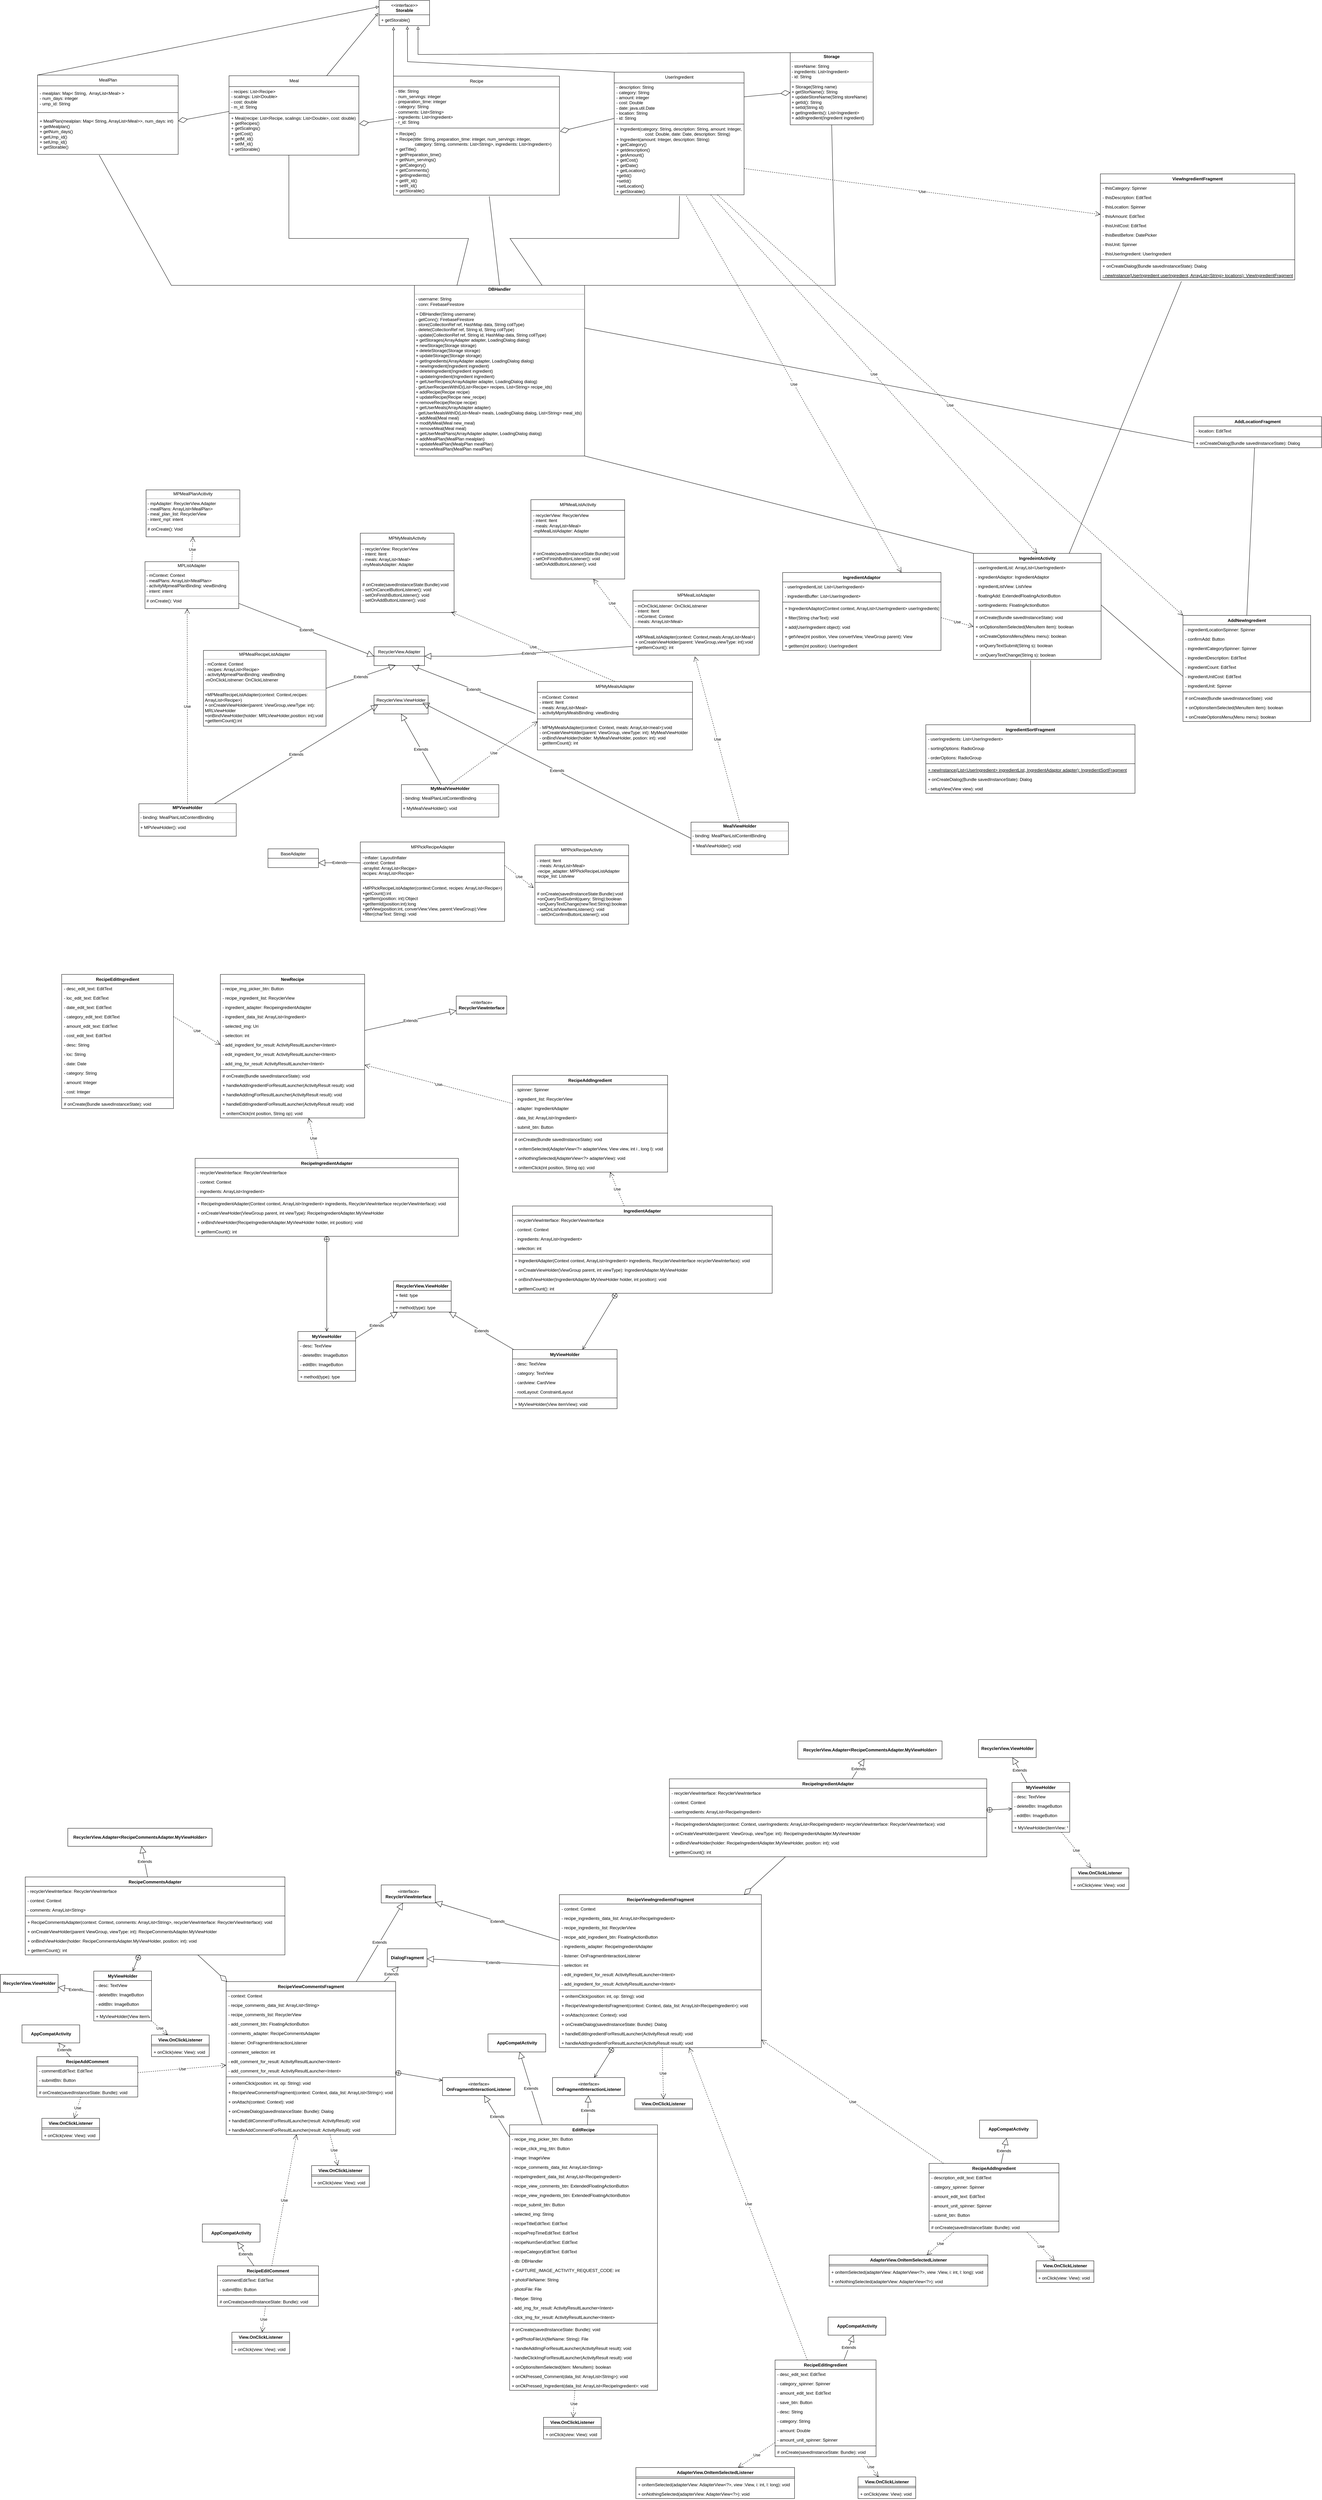 <mxfile version="20.6.0" type="device"><diagram id="C5RBs43oDa-KdzZeNtuy" name="Page-1"><mxGraphModel dx="2688" dy="1492" grid="0" gridSize="10" guides="1" tooltips="1" connect="1" arrows="1" fold="1" page="1" pageScale="1" pageWidth="4681" pageHeight="3300" math="0" shadow="0"><root><mxCell id="WIyWlLk6GJQsqaUBKTNV-0"/><mxCell id="WIyWlLk6GJQsqaUBKTNV-1" parent="WIyWlLk6GJQsqaUBKTNV-0"/><mxCell id="24" value="&lt;p style=&quot;margin: 0px ; margin-top: 4px ; text-align: center&quot;&gt;&lt;b&gt;MyMealViewHolder&lt;/b&gt;&lt;/p&gt;&lt;hr size=&quot;1&quot;&gt;&lt;p style=&quot;margin: 0px ; margin-left: 4px&quot;&gt;- binding: MealPlanListContentBinding&lt;/p&gt;&lt;hr size=&quot;1&quot;&gt;&lt;p style=&quot;margin: 0px ; margin-left: 4px&quot;&gt;+ MyMealViewHolder(): void&lt;/p&gt;" style="verticalAlign=top;align=left;overflow=fill;fontSize=12;fontFamily=Helvetica;html=1;" parent="WIyWlLk6GJQsqaUBKTNV-1" vertex="1"><mxGeometry x="1112" y="2194" width="270" height="90" as="geometry"/></mxCell><mxCell id="43" value="&lt;p style=&quot;margin: 0px ; margin-top: 4px ; text-align: center&quot;&gt;MPMealPlanAcitivity&lt;/p&gt;&lt;hr size=&quot;1&quot;&gt;&lt;p style=&quot;margin: 0px ; margin-left: 4px&quot;&gt;- mpAdapter: RecyclerView.Adapter&lt;/p&gt;&lt;p style=&quot;margin: 0px ; margin-left: 4px&quot;&gt;- mealPlans: ArrayList&amp;lt;MealPlan&amp;gt;&lt;/p&gt;&lt;p style=&quot;margin: 0px ; margin-left: 4px&quot;&gt;- meal_plan_list: RecyclerView&lt;/p&gt;&lt;p style=&quot;margin: 0px ; margin-left: 4px&quot;&gt;- intent_mpl: intent&lt;/p&gt;&lt;hr size=&quot;1&quot;&gt;&lt;p style=&quot;margin: 0px ; margin-left: 4px&quot;&gt;# onCreate(): Void&lt;/p&gt;" style="verticalAlign=top;align=left;overflow=fill;fontSize=12;fontFamily=Helvetica;html=1;" parent="WIyWlLk6GJQsqaUBKTNV-1" vertex="1"><mxGeometry x="404" y="1377" width="260" height="130" as="geometry"/></mxCell><mxCell id="224" style="edgeStyle=none;rounded=0;html=1;exitX=0;exitY=0;exitDx=0;exitDy=0;entryX=0.772;entryY=1.073;entryDx=0;entryDy=0;entryPerimeter=0;endArrow=block;endFill=0;" parent="WIyWlLk6GJQsqaUBKTNV-1" source="50" target="76" edge="1"><mxGeometry relative="1" as="geometry"><Array as="points"><mxPoint x="1158" y="170"/></Array></mxGeometry></mxCell><mxCell id="50" value="&lt;p style=&quot;margin: 0px ; margin-top: 4px ; text-align: center&quot;&gt;&lt;b&gt;Storage&lt;/b&gt;&lt;/p&gt;&lt;hr size=&quot;1&quot;&gt;&lt;p style=&quot;margin: 0px ; margin-left: 4px&quot;&gt;- storeName: String&lt;/p&gt;&lt;p style=&quot;margin: 0px ; margin-left: 4px&quot;&gt;- ingredients: List&amp;lt;Ingredient&amp;gt;&lt;/p&gt;&lt;p style=&quot;margin: 0px ; margin-left: 4px&quot;&gt;- id: String&lt;/p&gt;&lt;hr size=&quot;1&quot;&gt;&lt;p style=&quot;margin: 0px ; margin-left: 4px&quot;&gt;+ Storage(String name)&lt;/p&gt;&lt;p style=&quot;margin: 0px ; margin-left: 4px&quot;&gt;+ getStorName(): String&lt;/p&gt;&lt;p style=&quot;margin: 0px ; margin-left: 4px&quot;&gt;+ updateStoreName(String storeName)&lt;/p&gt;&lt;p style=&quot;margin: 0px ; margin-left: 4px&quot;&gt;+ getId(): String&lt;/p&gt;&lt;p style=&quot;margin: 0px ; margin-left: 4px&quot;&gt;+ setId(String id)&lt;/p&gt;&lt;p style=&quot;margin: 0px ; margin-left: 4px&quot;&gt;+ getIngredients(): List&amp;lt;Ingredient&amp;gt;&lt;/p&gt;&lt;p style=&quot;margin: 0px ; margin-left: 4px&quot;&gt;+ addIngredient(Ingredient ingredient)&lt;/p&gt;&lt;p style=&quot;margin: 0px ; margin-left: 4px&quot;&gt;&lt;br&gt;&lt;/p&gt;" style="verticalAlign=top;align=left;overflow=fill;fontSize=12;fontFamily=Helvetica;html=1;" parent="WIyWlLk6GJQsqaUBKTNV-1" vertex="1"><mxGeometry x="2190" y="165" width="230" height="200" as="geometry"/></mxCell><mxCell id="51" value="NewRecipe" style="swimlane;fontStyle=1;align=center;verticalAlign=top;childLayout=stackLayout;horizontal=1;startSize=26;horizontalStack=0;resizeParent=1;resizeParentMax=0;resizeLast=0;collapsible=1;marginBottom=0;" parent="WIyWlLk6GJQsqaUBKTNV-1" vertex="1"><mxGeometry x="610" y="2720" width="400" height="398" as="geometry"/></mxCell><mxCell id="52" value="- recipe_img_picker_btn: Button" style="text;strokeColor=none;fillColor=none;align=left;verticalAlign=top;spacingLeft=4;spacingRight=4;overflow=hidden;rotatable=0;points=[[0,0.5],[1,0.5]];portConstraint=eastwest;" parent="51" vertex="1"><mxGeometry y="26" width="400" height="26" as="geometry"/></mxCell><mxCell id="55" value="- recipe_ingredient_list: RecyclerView" style="text;strokeColor=none;fillColor=none;align=left;verticalAlign=top;spacingLeft=4;spacingRight=4;overflow=hidden;rotatable=0;points=[[0,0.5],[1,0.5]];portConstraint=eastwest;" parent="51" vertex="1"><mxGeometry y="52" width="400" height="26" as="geometry"/></mxCell><mxCell id="56" value="- ingredient_adapter: RecipeingredientAdapter" style="text;strokeColor=none;fillColor=none;align=left;verticalAlign=top;spacingLeft=4;spacingRight=4;overflow=hidden;rotatable=0;points=[[0,0.5],[1,0.5]];portConstraint=eastwest;" parent="51" vertex="1"><mxGeometry y="78" width="400" height="26" as="geometry"/></mxCell><mxCell id="57" value="- ingredient_data_list: ArrayList&lt;Ingredient&gt;" style="text;strokeColor=none;fillColor=none;align=left;verticalAlign=top;spacingLeft=4;spacingRight=4;overflow=hidden;rotatable=0;points=[[0,0.5],[1,0.5]];portConstraint=eastwest;" parent="51" vertex="1"><mxGeometry y="104" width="400" height="26" as="geometry"/></mxCell><mxCell id="58" value="- selected_img: Uri" style="text;strokeColor=none;fillColor=none;align=left;verticalAlign=top;spacingLeft=4;spacingRight=4;overflow=hidden;rotatable=0;points=[[0,0.5],[1,0.5]];portConstraint=eastwest;" parent="51" vertex="1"><mxGeometry y="130" width="400" height="26" as="geometry"/></mxCell><mxCell id="59" value="- selection: int" style="text;strokeColor=none;fillColor=none;align=left;verticalAlign=top;spacingLeft=4;spacingRight=4;overflow=hidden;rotatable=0;points=[[0,0.5],[1,0.5]];portConstraint=eastwest;" parent="51" vertex="1"><mxGeometry y="156" width="400" height="26" as="geometry"/></mxCell><mxCell id="60" value="- add_ingredient_for_result: ActivityResultLauncher&lt;Intent&gt;" style="text;strokeColor=none;fillColor=none;align=left;verticalAlign=top;spacingLeft=4;spacingRight=4;overflow=hidden;rotatable=0;points=[[0,0.5],[1,0.5]];portConstraint=eastwest;" parent="51" vertex="1"><mxGeometry y="182" width="400" height="26" as="geometry"/></mxCell><mxCell id="61" value="- edit_ingredient_for_result: ActivityResultLauncher&lt;Intent&gt;" style="text;strokeColor=none;fillColor=none;align=left;verticalAlign=top;spacingLeft=4;spacingRight=4;overflow=hidden;rotatable=0;points=[[0,0.5],[1,0.5]];portConstraint=eastwest;" parent="51" vertex="1"><mxGeometry y="208" width="400" height="26" as="geometry"/></mxCell><mxCell id="62" value="- add_img_for_result: ActivityResultLauncher&lt;Intent&gt;" style="text;strokeColor=none;fillColor=none;align=left;verticalAlign=top;spacingLeft=4;spacingRight=4;overflow=hidden;rotatable=0;points=[[0,0.5],[1,0.5]];portConstraint=eastwest;" parent="51" vertex="1"><mxGeometry y="234" width="400" height="26" as="geometry"/></mxCell><mxCell id="53" value="" style="line;strokeWidth=1;fillColor=none;align=left;verticalAlign=middle;spacingTop=-1;spacingLeft=3;spacingRight=3;rotatable=0;labelPosition=right;points=[];portConstraint=eastwest;" parent="51" vertex="1"><mxGeometry y="260" width="400" height="8" as="geometry"/></mxCell><mxCell id="54" value="# onCreate(Bundle savedInstanceState): void" style="text;strokeColor=none;fillColor=none;align=left;verticalAlign=top;spacingLeft=4;spacingRight=4;overflow=hidden;rotatable=0;points=[[0,0.5],[1,0.5]];portConstraint=eastwest;" parent="51" vertex="1"><mxGeometry y="268" width="400" height="26" as="geometry"/></mxCell><mxCell id="63" value="+ handleAddIngredientForResultLauncher(ActivityResult result): void" style="text;strokeColor=none;fillColor=none;align=left;verticalAlign=top;spacingLeft=4;spacingRight=4;overflow=hidden;rotatable=0;points=[[0,0.5],[1,0.5]];portConstraint=eastwest;" parent="51" vertex="1"><mxGeometry y="294" width="400" height="26" as="geometry"/></mxCell><mxCell id="64" value="+ handleAddImgForResultLauncher(ActivityResult result): void" style="text;strokeColor=none;fillColor=none;align=left;verticalAlign=top;spacingLeft=4;spacingRight=4;overflow=hidden;rotatable=0;points=[[0,0.5],[1,0.5]];portConstraint=eastwest;" parent="51" vertex="1"><mxGeometry y="320" width="400" height="26" as="geometry"/></mxCell><mxCell id="65" value="+ handleEditIngredientForResultLauncher(ActivityResult result): void" style="text;strokeColor=none;fillColor=none;align=left;verticalAlign=top;spacingLeft=4;spacingRight=4;overflow=hidden;rotatable=0;points=[[0,0.5],[1,0.5]];portConstraint=eastwest;" parent="51" vertex="1"><mxGeometry y="346" width="400" height="26" as="geometry"/></mxCell><mxCell id="66" value="+ onItemClick(int position, String op): void" style="text;strokeColor=none;fillColor=none;align=left;verticalAlign=top;spacingLeft=4;spacingRight=4;overflow=hidden;rotatable=0;points=[[0,0.5],[1,0.5]];portConstraint=eastwest;" parent="51" vertex="1"><mxGeometry y="372" width="400" height="26" as="geometry"/></mxCell><mxCell id="67" value="«interface»&lt;br&gt;&lt;b&gt;RecyclerViewInterface&lt;/b&gt;" style="html=1;" parent="WIyWlLk6GJQsqaUBKTNV-1" vertex="1"><mxGeometry x="1264" y="2780" width="140" height="50" as="geometry"/></mxCell><mxCell id="68" value="Extends" style="endArrow=block;endSize=16;endFill=0;html=1;" parent="WIyWlLk6GJQsqaUBKTNV-1" source="51" target="67" edge="1"><mxGeometry width="160" relative="1" as="geometry"><mxPoint x="880" y="2670" as="sourcePoint"/><mxPoint x="920" y="2660" as="targetPoint"/></mxGeometry></mxCell><mxCell id="69" value="RecipeIngredientAdapter" style="swimlane;fontStyle=1;align=center;verticalAlign=top;childLayout=stackLayout;horizontal=1;startSize=26;horizontalStack=0;resizeParent=1;resizeParentMax=0;resizeLast=0;collapsible=1;marginBottom=0;" parent="WIyWlLk6GJQsqaUBKTNV-1" vertex="1"><mxGeometry x="540" y="3230" width="730" height="216" as="geometry"/></mxCell><mxCell id="70" value="- recyclerViewInterface: RecyclerViewInterface" style="text;strokeColor=none;fillColor=none;align=left;verticalAlign=top;spacingLeft=4;spacingRight=4;overflow=hidden;rotatable=0;points=[[0,0.5],[1,0.5]];portConstraint=eastwest;" parent="69" vertex="1"><mxGeometry y="26" width="730" height="26" as="geometry"/></mxCell><mxCell id="73" value="- context: Context" style="text;strokeColor=none;fillColor=none;align=left;verticalAlign=top;spacingLeft=4;spacingRight=4;overflow=hidden;rotatable=0;points=[[0,0.5],[1,0.5]];portConstraint=eastwest;" parent="69" vertex="1"><mxGeometry y="52" width="730" height="26" as="geometry"/></mxCell><mxCell id="74" value="- ingredients: ArrayList&lt;Ingredient&gt;" style="text;strokeColor=none;fillColor=none;align=left;verticalAlign=top;spacingLeft=4;spacingRight=4;overflow=hidden;rotatable=0;points=[[0,0.5],[1,0.5]];portConstraint=eastwest;" parent="69" vertex="1"><mxGeometry y="78" width="730" height="26" as="geometry"/></mxCell><mxCell id="71" value="" style="line;strokeWidth=1;fillColor=none;align=left;verticalAlign=middle;spacingTop=-1;spacingLeft=3;spacingRight=3;rotatable=0;labelPosition=right;points=[];portConstraint=eastwest;" parent="69" vertex="1"><mxGeometry y="104" width="730" height="8" as="geometry"/></mxCell><mxCell id="72" value="+ RecipeIngredientAdapter(Context context, ArrayList&lt;Ingredient&gt; ingredients, RecyclerViewInterface recyclerViewInterface): void" style="text;strokeColor=none;fillColor=none;align=left;verticalAlign=top;spacingLeft=4;spacingRight=4;overflow=hidden;rotatable=0;points=[[0,0.5],[1,0.5]];portConstraint=eastwest;" parent="69" vertex="1"><mxGeometry y="112" width="730" height="26" as="geometry"/></mxCell><mxCell id="77" value="+ onCreateViewHolder(ViewGroup parent, int viewType): RecipeIngredientAdapter.MyViewHolder" style="text;strokeColor=none;fillColor=none;align=left;verticalAlign=top;spacingLeft=4;spacingRight=4;overflow=hidden;rotatable=0;points=[[0,0.5],[1,0.5]];portConstraint=eastwest;" parent="69" vertex="1"><mxGeometry y="138" width="730" height="26" as="geometry"/></mxCell><mxCell id="79" value="+ onBindViewHolder(RecipeIngredientAdapter.MyViewHolder holder, int position): void" style="text;strokeColor=none;fillColor=none;align=left;verticalAlign=top;spacingLeft=4;spacingRight=4;overflow=hidden;rotatable=0;points=[[0,0.5],[1,0.5]];portConstraint=eastwest;" parent="69" vertex="1"><mxGeometry y="164" width="730" height="26" as="geometry"/></mxCell><mxCell id="80" value="+ getItemCount(): int" style="text;strokeColor=none;fillColor=none;align=left;verticalAlign=top;spacingLeft=4;spacingRight=4;overflow=hidden;rotatable=0;points=[[0,0.5],[1,0.5]];portConstraint=eastwest;" parent="69" vertex="1"><mxGeometry y="190" width="730" height="26" as="geometry"/></mxCell><mxCell id="75" value="&amp;lt;&amp;lt;interface&amp;gt;&amp;gt;&lt;br&gt;&lt;b&gt;Storable&lt;/b&gt;" style="swimlane;fontStyle=0;align=center;verticalAlign=top;childLayout=stackLayout;horizontal=1;startSize=40;horizontalStack=0;resizeParent=1;resizeParentMax=0;resizeLast=0;collapsible=0;marginBottom=0;html=1;" parent="WIyWlLk6GJQsqaUBKTNV-1" vertex="1"><mxGeometry x="1050" y="20" width="140" height="70" as="geometry"/></mxCell><mxCell id="76" value="+ getStorable()" style="text;html=1;strokeColor=none;fillColor=none;align=left;verticalAlign=middle;spacingLeft=4;spacingRight=4;overflow=hidden;rotatable=0;points=[[0,0.5],[1,0.5]];portConstraint=eastwest;" parent="75" vertex="1"><mxGeometry y="40" width="140" height="30" as="geometry"/></mxCell><mxCell id="158" style="edgeStyle=none;rounded=0;sketch=0;jumpStyle=none;html=1;exitX=0;exitY=0;exitDx=0;exitDy=0;endArrow=block;endFill=0;entryX=0;entryY=0.25;entryDx=0;entryDy=0;" parent="WIyWlLk6GJQsqaUBKTNV-1" source="81" target="75" edge="1"><mxGeometry relative="1" as="geometry"><mxPoint x="771" y="126" as="targetPoint"/><Array as="points"/></mxGeometry></mxCell><mxCell id="81" value="MealPlan" style="swimlane;fontStyle=0;align=center;verticalAlign=top;childLayout=stackLayout;horizontal=1;startSize=30;horizontalStack=0;resizeParent=1;resizeParentMax=0;resizeLast=0;collapsible=0;marginBottom=0;html=1;" parent="WIyWlLk6GJQsqaUBKTNV-1" vertex="1"><mxGeometry x="103" y="227" width="390" height="220" as="geometry"/></mxCell><mxCell id="82" value="- mealplan: Map&amp;lt; String,&amp;nbsp; ArrayList&amp;lt;Meal&amp;gt; &amp;gt;&lt;br&gt;- num_days: integer&lt;br&gt;- ump_id: String" style="text;html=1;strokeColor=none;fillColor=none;align=left;verticalAlign=middle;spacingLeft=4;spacingRight=4;overflow=hidden;rotatable=0;points=[[0,0.5],[1,0.5]];portConstraint=eastwest;" parent="81" vertex="1"><mxGeometry y="30" width="390" height="70" as="geometry"/></mxCell><mxCell id="83" value="" style="line;strokeWidth=1;fillColor=none;align=left;verticalAlign=middle;spacingTop=-1;spacingLeft=3;spacingRight=3;rotatable=0;labelPosition=right;points=[];portConstraint=eastwest;" parent="81" vertex="1"><mxGeometry y="100" width="390" height="8" as="geometry"/></mxCell><mxCell id="84" value="+ MealPlan(mealplan: Map&amp;lt; String, ArrayList&amp;lt;Meal&amp;gt;&amp;gt;, num_days: int)&lt;br&gt;+ getMealplan()&lt;br&gt;+ getNum_days()&lt;br&gt;+ getUmp_id()&lt;br&gt;+ setUmp_id()&lt;br&gt;+ getStorable()" style="text;html=1;strokeColor=none;fillColor=none;align=left;verticalAlign=middle;spacingLeft=4;spacingRight=4;overflow=hidden;rotatable=0;points=[[0,0.5],[1,0.5]];portConstraint=eastwest;" parent="81" vertex="1"><mxGeometry y="108" width="390" height="112" as="geometry"/></mxCell><mxCell id="12" value="Meal" style="swimlane;fontStyle=0;align=center;verticalAlign=top;childLayout=stackLayout;horizontal=1;startSize=30;horizontalStack=0;resizeParent=1;resizeParentMax=0;resizeLast=0;collapsible=0;marginBottom=0;html=1;" parent="WIyWlLk6GJQsqaUBKTNV-1" vertex="1"><mxGeometry x="634" y="229" width="360" height="220" as="geometry"/></mxCell><mxCell id="16" value="- recipes: List&amp;lt;Recipe&amp;gt;&lt;br&gt;- scalings: List&amp;lt;Double&amp;gt;&lt;br&gt;- cost: double&lt;br&gt;- m_id: String" style="text;html=1;strokeColor=none;fillColor=none;align=left;verticalAlign=middle;spacingLeft=4;spacingRight=4;overflow=hidden;rotatable=0;points=[[0,0.5],[1,0.5]];portConstraint=eastwest;" parent="12" vertex="1"><mxGeometry y="30" width="360" height="70" as="geometry"/></mxCell><mxCell id="17" value="" style="line;strokeWidth=1;fillColor=none;align=left;verticalAlign=middle;spacingTop=-1;spacingLeft=3;spacingRight=3;rotatable=0;labelPosition=right;points=[];portConstraint=eastwest;" parent="12" vertex="1"><mxGeometry y="100" width="360" height="8" as="geometry"/></mxCell><mxCell id="19" value="+ Meal(recipe: List&amp;lt;Recipe, scalings: List&amp;lt;Double&amp;gt;, cost: double)&lt;br&gt;+ getRecipes()&lt;br&gt;+ getScalings()&lt;br&gt;+ getCost()&lt;br&gt;+ getM_id()&lt;br&gt;+ setM_id()&lt;br&gt;+ getStorable()&lt;br&gt;&lt;br&gt;" style="text;html=1;strokeColor=none;fillColor=none;align=left;verticalAlign=middle;spacingLeft=4;spacingRight=4;overflow=hidden;rotatable=0;points=[[0,0.5],[1,0.5]];portConstraint=eastwest;" parent="12" vertex="1"><mxGeometry y="108" width="360" height="112" as="geometry"/></mxCell><mxCell id="85" value="MyViewHolder" style="swimlane;fontStyle=1;align=center;verticalAlign=top;childLayout=stackLayout;horizontal=1;startSize=26;horizontalStack=0;resizeParent=1;resizeParentMax=0;resizeLast=0;collapsible=1;marginBottom=0;" parent="WIyWlLk6GJQsqaUBKTNV-1" vertex="1"><mxGeometry x="825" y="3710" width="160" height="138" as="geometry"/></mxCell><mxCell id="86" value="- desc: TextView" style="text;strokeColor=none;fillColor=none;align=left;verticalAlign=top;spacingLeft=4;spacingRight=4;overflow=hidden;rotatable=0;points=[[0,0.5],[1,0.5]];portConstraint=eastwest;" parent="85" vertex="1"><mxGeometry y="26" width="160" height="26" as="geometry"/></mxCell><mxCell id="95" value="- deleteBtn: ImageButton" style="text;strokeColor=none;fillColor=none;align=left;verticalAlign=top;spacingLeft=4;spacingRight=4;overflow=hidden;rotatable=0;points=[[0,0.5],[1,0.5]];portConstraint=eastwest;" parent="85" vertex="1"><mxGeometry y="52" width="160" height="26" as="geometry"/></mxCell><mxCell id="96" value="- editBtn: ImageButton" style="text;strokeColor=none;fillColor=none;align=left;verticalAlign=top;spacingLeft=4;spacingRight=4;overflow=hidden;rotatable=0;points=[[0,0.5],[1,0.5]];portConstraint=eastwest;" parent="85" vertex="1"><mxGeometry y="78" width="160" height="26" as="geometry"/></mxCell><mxCell id="87" value="" style="line;strokeWidth=1;fillColor=none;align=left;verticalAlign=middle;spacingTop=-1;spacingLeft=3;spacingRight=3;rotatable=0;labelPosition=right;points=[];portConstraint=eastwest;" parent="85" vertex="1"><mxGeometry y="104" width="160" height="8" as="geometry"/></mxCell><mxCell id="88" value="+ method(type): type" style="text;strokeColor=none;fillColor=none;align=left;verticalAlign=top;spacingLeft=4;spacingRight=4;overflow=hidden;rotatable=0;points=[[0,0.5],[1,0.5]];portConstraint=eastwest;" parent="85" vertex="1"><mxGeometry y="112" width="160" height="26" as="geometry"/></mxCell><mxCell id="89" value="RecyclerView.ViewHolder" style="swimlane;fontStyle=1;align=center;verticalAlign=top;childLayout=stackLayout;horizontal=1;startSize=26;horizontalStack=0;resizeParent=1;resizeParentMax=0;resizeLast=0;collapsible=1;marginBottom=0;" parent="WIyWlLk6GJQsqaUBKTNV-1" vertex="1"><mxGeometry x="1090" y="3570" width="160" height="86" as="geometry"/></mxCell><mxCell id="90" value="+ field: type" style="text;strokeColor=none;fillColor=none;align=left;verticalAlign=top;spacingLeft=4;spacingRight=4;overflow=hidden;rotatable=0;points=[[0,0.5],[1,0.5]];portConstraint=eastwest;" parent="89" vertex="1"><mxGeometry y="26" width="160" height="26" as="geometry"/></mxCell><mxCell id="91" value="" style="line;strokeWidth=1;fillColor=none;align=left;verticalAlign=middle;spacingTop=-1;spacingLeft=3;spacingRight=3;rotatable=0;labelPosition=right;points=[];portConstraint=eastwest;" parent="89" vertex="1"><mxGeometry y="52" width="160" height="8" as="geometry"/></mxCell><mxCell id="92" value="+ method(type): type" style="text;strokeColor=none;fillColor=none;align=left;verticalAlign=top;spacingLeft=4;spacingRight=4;overflow=hidden;rotatable=0;points=[[0,0.5],[1,0.5]];portConstraint=eastwest;" parent="89" vertex="1"><mxGeometry y="60" width="160" height="26" as="geometry"/></mxCell><mxCell id="93" value="Extends" style="endArrow=block;endSize=16;endFill=0;html=1;" parent="WIyWlLk6GJQsqaUBKTNV-1" source="85" target="89" edge="1"><mxGeometry width="160" relative="1" as="geometry"><mxPoint x="525" y="3780" as="sourcePoint"/><mxPoint x="685" y="3780" as="targetPoint"/></mxGeometry></mxCell><mxCell id="97" value="" style="endArrow=open;startArrow=circlePlus;endFill=0;startFill=0;endSize=8;html=1;" parent="WIyWlLk6GJQsqaUBKTNV-1" source="69" target="85" edge="1"><mxGeometry width="160" relative="1" as="geometry"><mxPoint x="635" y="3640" as="sourcePoint"/><mxPoint x="795" y="3640" as="targetPoint"/></mxGeometry></mxCell><mxCell id="98" value="MPMyMealsActivity" style="swimlane;fontStyle=0;align=center;verticalAlign=top;childLayout=stackLayout;horizontal=1;startSize=30;horizontalStack=0;resizeParent=1;resizeParentMax=0;resizeLast=0;collapsible=0;marginBottom=0;html=1;" parent="WIyWlLk6GJQsqaUBKTNV-1" vertex="1"><mxGeometry x="998" y="1497" width="260" height="220" as="geometry"/></mxCell><mxCell id="99" value="- recyclerView: RecyclerView&lt;br&gt;- intent: Itent&lt;br&gt;- meals: ArrayList&amp;lt;Meal&amp;gt;&lt;br&gt;-myMealsAdapter: Adapter" style="text;html=1;strokeColor=none;fillColor=none;align=left;verticalAlign=middle;spacingLeft=4;spacingRight=4;overflow=hidden;rotatable=0;points=[[0,0.5],[1,0.5]];portConstraint=eastwest;" parent="98" vertex="1"><mxGeometry y="30" width="260" height="70" as="geometry"/></mxCell><mxCell id="100" value="" style="line;strokeWidth=1;fillColor=none;align=left;verticalAlign=middle;spacingTop=-1;spacingLeft=3;spacingRight=3;rotatable=0;labelPosition=right;points=[];portConstraint=eastwest;" parent="98" vertex="1"><mxGeometry y="100" width="260" height="8" as="geometry"/></mxCell><mxCell id="101" value="# onCreate(savedInstanceState:Bundle):void&lt;br&gt;- setOnCancelButtonListener(): void&lt;br&gt;- setOnFinishButtonListener(): void&lt;br&gt;- setOnAddButtonListener(): void" style="text;html=1;strokeColor=none;fillColor=none;align=left;verticalAlign=middle;spacingLeft=4;spacingRight=4;overflow=hidden;rotatable=0;points=[[0,0.5],[1,0.5]];portConstraint=eastwest;" parent="98" vertex="1"><mxGeometry y="108" width="260" height="112" as="geometry"/></mxCell><mxCell id="103" value="MPMealListActivity" style="swimlane;fontStyle=0;align=center;verticalAlign=top;childLayout=stackLayout;horizontal=1;startSize=30;horizontalStack=0;resizeParent=1;resizeParentMax=0;resizeLast=0;collapsible=0;marginBottom=0;html=1;" parent="WIyWlLk6GJQsqaUBKTNV-1" vertex="1"><mxGeometry x="1471" y="1404" width="260" height="220" as="geometry"/></mxCell><mxCell id="104" value="- recyclerView: RecyclerView&lt;br&gt;- intent: Itent&lt;br&gt;- meals: ArrayList&amp;lt;Meal&amp;gt;&lt;br&gt;-mpMealListAdapter: Adapter" style="text;html=1;strokeColor=none;fillColor=none;align=left;verticalAlign=middle;spacingLeft=4;spacingRight=4;overflow=hidden;rotatable=0;points=[[0,0.5],[1,0.5]];portConstraint=eastwest;" parent="103" vertex="1"><mxGeometry y="30" width="260" height="70" as="geometry"/></mxCell><mxCell id="105" value="" style="line;strokeWidth=1;fillColor=none;align=left;verticalAlign=middle;spacingTop=-1;spacingLeft=3;spacingRight=3;rotatable=0;labelPosition=right;points=[];portConstraint=eastwest;" parent="103" vertex="1"><mxGeometry y="100" width="260" height="8" as="geometry"/></mxCell><mxCell id="106" value="# onCreate(savedInstanceState:Bundle):void&lt;br&gt;- setOnFinishButtonListener(): void&lt;br&gt;- setOnAddButtonListener(): void" style="text;html=1;strokeColor=none;fillColor=none;align=left;verticalAlign=middle;spacingLeft=4;spacingRight=4;overflow=hidden;rotatable=0;points=[[0,0.5],[1,0.5]];portConstraint=eastwest;" parent="103" vertex="1"><mxGeometry y="108" width="260" height="112" as="geometry"/></mxCell><mxCell id="107" value="RecipeAddIngredient" style="swimlane;fontStyle=1;align=center;verticalAlign=top;childLayout=stackLayout;horizontal=1;startSize=26;horizontalStack=0;resizeParent=1;resizeParentMax=0;resizeLast=0;collapsible=1;marginBottom=0;" parent="WIyWlLk6GJQsqaUBKTNV-1" vertex="1"><mxGeometry x="1420" y="3000" width="430" height="268" as="geometry"/></mxCell><mxCell id="108" value="- spinner: Spinner" style="text;strokeColor=none;fillColor=none;align=left;verticalAlign=top;spacingLeft=4;spacingRight=4;overflow=hidden;rotatable=0;points=[[0,0.5],[1,0.5]];portConstraint=eastwest;" parent="107" vertex="1"><mxGeometry y="26" width="430" height="26" as="geometry"/></mxCell><mxCell id="113" value="- ingredient_list: RecyclerView" style="text;strokeColor=none;fillColor=none;align=left;verticalAlign=top;spacingLeft=4;spacingRight=4;overflow=hidden;rotatable=0;points=[[0,0.5],[1,0.5]];portConstraint=eastwest;" parent="107" vertex="1"><mxGeometry y="52" width="430" height="26" as="geometry"/></mxCell><mxCell id="114" value="- adapter: IngredientAdapter" style="text;strokeColor=none;fillColor=none;align=left;verticalAlign=top;spacingLeft=4;spacingRight=4;overflow=hidden;rotatable=0;points=[[0,0.5],[1,0.5]];portConstraint=eastwest;" parent="107" vertex="1"><mxGeometry y="78" width="430" height="26" as="geometry"/></mxCell><mxCell id="126" value="- data_list: ArrayList&lt;Ingredient&gt;" style="text;strokeColor=none;fillColor=none;align=left;verticalAlign=top;spacingLeft=4;spacingRight=4;overflow=hidden;rotatable=0;points=[[0,0.5],[1,0.5]];portConstraint=eastwest;" parent="107" vertex="1"><mxGeometry y="104" width="430" height="26" as="geometry"/></mxCell><mxCell id="127" value="- submit_btn: Button" style="text;strokeColor=none;fillColor=none;align=left;verticalAlign=top;spacingLeft=4;spacingRight=4;overflow=hidden;rotatable=0;points=[[0,0.5],[1,0.5]];portConstraint=eastwest;" parent="107" vertex="1"><mxGeometry y="130" width="430" height="26" as="geometry"/></mxCell><mxCell id="109" value="" style="line;strokeWidth=1;fillColor=none;align=left;verticalAlign=middle;spacingTop=-1;spacingLeft=3;spacingRight=3;rotatable=0;labelPosition=right;points=[];portConstraint=eastwest;" parent="107" vertex="1"><mxGeometry y="156" width="430" height="8" as="geometry"/></mxCell><mxCell id="110" value="# onCreate(Bundle savedInstanceState): void" style="text;strokeColor=none;fillColor=none;align=left;verticalAlign=top;spacingLeft=4;spacingRight=4;overflow=hidden;rotatable=0;points=[[0,0.5],[1,0.5]];portConstraint=eastwest;" parent="107" vertex="1"><mxGeometry y="164" width="430" height="26" as="geometry"/></mxCell><mxCell id="136" value="+ onItemSelected(AdapterView&lt;?&gt; adapterView, View view, int i , long l): void" style="text;strokeColor=none;fillColor=none;align=left;verticalAlign=top;spacingLeft=4;spacingRight=4;overflow=hidden;rotatable=0;points=[[0,0.5],[1,0.5]];portConstraint=eastwest;" parent="107" vertex="1"><mxGeometry y="190" width="430" height="26" as="geometry"/></mxCell><mxCell id="138" value="+ onNothingSelected(AdapterView&lt;?&gt; adapterView): void" style="text;strokeColor=none;fillColor=none;align=left;verticalAlign=top;spacingLeft=4;spacingRight=4;overflow=hidden;rotatable=0;points=[[0,0.5],[1,0.5]];portConstraint=eastwest;" parent="107" vertex="1"><mxGeometry y="216" width="430" height="26" as="geometry"/></mxCell><mxCell id="139" value="+ onItemClick(int position, String op): void" style="text;strokeColor=none;fillColor=none;align=left;verticalAlign=top;spacingLeft=4;spacingRight=4;overflow=hidden;rotatable=0;points=[[0,0.5],[1,0.5]];portConstraint=eastwest;" parent="107" vertex="1"><mxGeometry y="242" width="430" height="26" as="geometry"/></mxCell><mxCell id="115" value="MPMyMealsAdapter" style="swimlane;fontStyle=0;align=center;verticalAlign=top;childLayout=stackLayout;horizontal=1;startSize=30;horizontalStack=0;resizeParent=1;resizeParentMax=0;resizeLast=0;collapsible=0;marginBottom=0;html=1;" parent="WIyWlLk6GJQsqaUBKTNV-1" vertex="1"><mxGeometry x="1489" y="1908" width="430" height="190" as="geometry"/></mxCell><mxCell id="116" value="- mContext: Context&lt;br&gt;- intent: Itent&lt;br&gt;- meals: ArrayList&amp;lt;Meal&amp;gt;&lt;br&gt;- activityMpmyMealsBinding: viewBinding" style="text;html=1;strokeColor=none;fillColor=none;align=left;verticalAlign=middle;spacingLeft=4;spacingRight=4;overflow=hidden;rotatable=0;points=[[0,0.5],[1,0.5]];portConstraint=eastwest;" parent="115" vertex="1"><mxGeometry y="30" width="430" height="70" as="geometry"/></mxCell><mxCell id="117" value="" style="line;strokeWidth=1;fillColor=none;align=left;verticalAlign=middle;spacingTop=-1;spacingLeft=3;spacingRight=3;rotatable=0;labelPosition=right;points=[];portConstraint=eastwest;" parent="115" vertex="1"><mxGeometry y="100" width="430" height="8" as="geometry"/></mxCell><mxCell id="118" value="- MPMyMealsAdapter(context: Context, meals: ArrayList&amp;lt;meal&amp;gt;):void&lt;br&gt;- onCreateViewHolder(parent: ViewGroup, viewType: int): MyMealViewHolder&lt;br&gt;- onBindViewHolder(holder: MyMealViewHolder, postion: int): void&lt;br&gt;- getItemCount(): int" style="text;html=1;strokeColor=none;fillColor=none;align=left;verticalAlign=middle;spacingLeft=4;spacingRight=4;overflow=hidden;rotatable=0;points=[[0,0.5],[1,0.5]];portConstraint=eastwest;" parent="115" vertex="1"><mxGeometry y="108" width="430" height="82" as="geometry"/></mxCell><mxCell id="121" value="MPPickRecipeActivity" style="swimlane;fontStyle=0;align=center;verticalAlign=top;childLayout=stackLayout;horizontal=1;startSize=30;horizontalStack=0;resizeParent=1;resizeParentMax=0;resizeLast=0;collapsible=0;marginBottom=0;html=1;" parent="WIyWlLk6GJQsqaUBKTNV-1" vertex="1"><mxGeometry x="1482" y="2361" width="260" height="220" as="geometry"/></mxCell><mxCell id="122" value="- intent: Itent&lt;br&gt;- meals: ArrayList&amp;lt;Meal&amp;gt;&lt;br&gt;-recipe_adapter: MPPickRecipeListAdapter&lt;br&gt;recipe_list: Listview" style="text;html=1;strokeColor=none;fillColor=none;align=left;verticalAlign=middle;spacingLeft=4;spacingRight=4;overflow=hidden;rotatable=0;points=[[0,0.5],[1,0.5]];portConstraint=eastwest;" parent="121" vertex="1"><mxGeometry y="30" width="260" height="70" as="geometry"/></mxCell><mxCell id="123" value="" style="line;strokeWidth=1;fillColor=none;align=left;verticalAlign=middle;spacingTop=-1;spacingLeft=3;spacingRight=3;rotatable=0;labelPosition=right;points=[];portConstraint=eastwest;" parent="121" vertex="1"><mxGeometry y="100" width="260" height="8" as="geometry"/></mxCell><mxCell id="124" value="# onCreate(savedInstanceState:Bundle):void&lt;br&gt;+onQueryTextSubmit(query: String):boolean&lt;br&gt;+onQueryTextChange(newText:String):boolean&lt;br&gt;- setOnListViewItemListener(): void&lt;br&gt;-- setOnConfirmButtonListener(): void" style="text;html=1;strokeColor=none;fillColor=none;align=left;verticalAlign=middle;spacingLeft=4;spacingRight=4;overflow=hidden;rotatable=0;points=[[0,0.5],[1,0.5]];portConstraint=eastwest;" parent="121" vertex="1"><mxGeometry y="108" width="260" height="112" as="geometry"/></mxCell><mxCell id="125" value="Use" style="endArrow=open;endSize=12;dashed=1;html=1;" parent="WIyWlLk6GJQsqaUBKTNV-1" source="69" target="51" edge="1"><mxGeometry width="160" relative="1" as="geometry"><mxPoint x="730" y="3170" as="sourcePoint"/><mxPoint x="890" y="3170" as="targetPoint"/></mxGeometry></mxCell><mxCell id="132" value="MPPickRecipeAdapter" style="swimlane;fontStyle=0;align=center;verticalAlign=top;childLayout=stackLayout;horizontal=1;startSize=30;horizontalStack=0;resizeParent=1;resizeParentMax=0;resizeLast=0;collapsible=0;marginBottom=0;html=1;" parent="WIyWlLk6GJQsqaUBKTNV-1" vertex="1"><mxGeometry x="998" y="2353" width="400" height="220" as="geometry"/></mxCell><mxCell id="133" value="~inflater: LayoutInflater&lt;br&gt;-context: Context&lt;br&gt;-arraylist: ArrayList&amp;lt;Recipe&amp;gt;&lt;br&gt;recipes: ArrayList&amp;lt;Recipe&amp;gt;" style="text;html=1;strokeColor=none;fillColor=none;align=left;verticalAlign=middle;spacingLeft=4;spacingRight=4;overflow=hidden;rotatable=0;points=[[0,0.5],[1,0.5]];portConstraint=eastwest;" parent="132" vertex="1"><mxGeometry y="30" width="400" height="70" as="geometry"/></mxCell><mxCell id="134" value="" style="line;strokeWidth=1;fillColor=none;align=left;verticalAlign=middle;spacingTop=-1;spacingLeft=3;spacingRight=3;rotatable=0;labelPosition=right;points=[];portConstraint=eastwest;" parent="132" vertex="1"><mxGeometry y="100" width="400" height="8" as="geometry"/></mxCell><mxCell id="135" value="+MPPickRecipeListAdapter(context:Context, recipes: ArrayList&amp;lt;Recipe&amp;gt;)&lt;br&gt;+getCount():int&lt;br&gt;+getItem(position: int):Object&lt;br&gt;+getItemId(position:int):long&lt;br&gt;+getView(position:int, converView:View, parent:ViewGroup):View&lt;br&gt;+filter(charText: String) :void" style="text;html=1;strokeColor=none;fillColor=none;align=left;verticalAlign=middle;spacingLeft=4;spacingRight=4;overflow=hidden;rotatable=0;points=[[0,0.5],[1,0.5]];portConstraint=eastwest;" parent="132" vertex="1"><mxGeometry y="108" width="400" height="112" as="geometry"/></mxCell><mxCell id="227" style="edgeStyle=none;rounded=0;html=1;exitX=0.5;exitY=0;exitDx=0;exitDy=0;entryX=0.577;entryY=1.017;entryDx=0;entryDy=0;entryPerimeter=0;endArrow=none;endFill=0;" parent="WIyWlLk6GJQsqaUBKTNV-1" source="137" target="168" edge="1"><mxGeometry relative="1" as="geometry"/></mxCell><mxCell id="228" style="edgeStyle=none;rounded=0;html=1;exitX=0;exitY=0;exitDx=0;exitDy=0;entryX=0.438;entryY=1.016;entryDx=0;entryDy=0;entryPerimeter=0;endArrow=none;endFill=0;" parent="WIyWlLk6GJQsqaUBKTNV-1" source="137" target="84" edge="1"><mxGeometry relative="1" as="geometry"><Array as="points"><mxPoint x="474" y="810"/></Array></mxGeometry></mxCell><mxCell id="229" style="edgeStyle=none;rounded=0;html=1;exitX=0.25;exitY=0;exitDx=0;exitDy=0;entryX=0.461;entryY=1.004;entryDx=0;entryDy=0;entryPerimeter=0;endArrow=none;endFill=0;" parent="WIyWlLk6GJQsqaUBKTNV-1" source="137" target="19" edge="1"><mxGeometry relative="1" as="geometry"><Array as="points"><mxPoint x="1298" y="680"/><mxPoint x="800" y="680"/></Array></mxGeometry></mxCell><mxCell id="230" style="edgeStyle=none;rounded=0;html=1;exitX=0.75;exitY=0;exitDx=0;exitDy=0;entryX=0.503;entryY=1.016;entryDx=0;entryDy=0;entryPerimeter=0;endArrow=none;endFill=0;" parent="WIyWlLk6GJQsqaUBKTNV-1" source="137" target="216" edge="1"><mxGeometry relative="1" as="geometry"><Array as="points"><mxPoint x="1413" y="680"/><mxPoint x="1881" y="680"/></Array></mxGeometry></mxCell><mxCell id="231" style="edgeStyle=none;rounded=0;html=1;exitX=1;exitY=0;exitDx=0;exitDy=0;entryX=0.5;entryY=1;entryDx=0;entryDy=0;endArrow=none;endFill=0;" parent="WIyWlLk6GJQsqaUBKTNV-1" source="137" target="50" edge="1"><mxGeometry relative="1" as="geometry"><Array as="points"><mxPoint x="2160" y="810"/><mxPoint x="2315" y="810"/></Array></mxGeometry></mxCell><mxCell id="137" value="&lt;p style=&quot;margin: 0px ; margin-top: 4px ; text-align: center&quot;&gt;&lt;b&gt;DBHandler&lt;/b&gt;&lt;/p&gt;&lt;hr size=&quot;1&quot;&gt;&lt;p style=&quot;margin: 0px ; margin-left: 4px&quot;&gt;- username: String&lt;/p&gt;&lt;p style=&quot;margin: 0px ; margin-left: 4px&quot;&gt;- conn: FirebaseFirestore&lt;/p&gt;&lt;hr size=&quot;1&quot;&gt;&lt;p style=&quot;margin: 0px ; margin-left: 4px&quot;&gt;+ DBHandler(String username)&lt;/p&gt;&lt;p style=&quot;margin: 0px ; margin-left: 4px&quot;&gt;- getConn(): FirebaseFirestore&lt;/p&gt;&lt;p style=&quot;margin: 0px ; margin-left: 4px&quot;&gt;- store(CollectionRef ref, HashMap data, String collType)&lt;/p&gt;&lt;p style=&quot;margin: 0px ; margin-left: 4px&quot;&gt;- delete(CollectionRef ref, String id, String collType)&lt;/p&gt;&lt;p style=&quot;margin: 0px ; margin-left: 4px&quot;&gt;- update(CollectionRef ref, String id, HashMap data, String collType)&lt;/p&gt;&lt;p style=&quot;margin: 0px ; margin-left: 4px&quot;&gt;+ getStorages(ArrayAdapter adapter, LoadingDialog dialog)&lt;/p&gt;&lt;p style=&quot;margin: 0px ; margin-left: 4px&quot;&gt;+ newStorage(Storage storage)&lt;/p&gt;&lt;p style=&quot;margin: 0px ; margin-left: 4px&quot;&gt;+ deleteStorage(Storage storage)&lt;/p&gt;&lt;p style=&quot;margin: 0px ; margin-left: 4px&quot;&gt;+ updateStorage(Storage storage)&lt;/p&gt;&lt;p style=&quot;margin: 0px ; margin-left: 4px&quot;&gt;+ getIngredients(ArrayAdapter adapter, LoadingDialog dialog)&lt;/p&gt;&lt;p style=&quot;margin: 0px ; margin-left: 4px&quot;&gt;+ newIngredient(Ingredient ingredient)&lt;/p&gt;&lt;p style=&quot;margin: 0px ; margin-left: 4px&quot;&gt;+ deleteIngredient(Ingredient ingredient)&lt;/p&gt;&lt;p style=&quot;margin: 0px ; margin-left: 4px&quot;&gt;+ updateIngredient(Ingredient ingredient)&lt;/p&gt;&lt;p style=&quot;margin: 0px ; margin-left: 4px&quot;&gt;+ getUserRecipes(ArrayAdapter adapter, LoadingDialog dialog)&lt;/p&gt;&lt;p style=&quot;margin: 0px ; margin-left: 4px&quot;&gt;- getUserRecipesWithID(List&amp;lt;Recipe&amp;gt; recipes, List&amp;lt;String&amp;gt; recipe_ids)&lt;/p&gt;&lt;p style=&quot;margin: 0px ; margin-left: 4px&quot;&gt;+ addRecipe(Recipe recipe)&lt;/p&gt;&lt;p style=&quot;margin: 0px ; margin-left: 4px&quot;&gt;+ updateRecipe(Recipe new_recipe)&lt;/p&gt;&lt;p style=&quot;margin: 0px ; margin-left: 4px&quot;&gt;+ removeRecipe(Recipe recipe)&lt;/p&gt;&lt;p style=&quot;margin: 0px ; margin-left: 4px&quot;&gt;+ getUserMeals(ArrayAdapter adapter)&lt;/p&gt;&lt;p style=&quot;margin: 0px ; margin-left: 4px&quot;&gt;- getUserMealsWithID(List&amp;lt;Meal&amp;gt; meals, LoadingDialog dialog, List&amp;lt;String&amp;gt; meal_ids)&lt;/p&gt;&lt;p style=&quot;margin: 0px ; margin-left: 4px&quot;&gt;+ addMeal(Meal meal)&lt;/p&gt;&lt;p style=&quot;margin: 0px ; margin-left: 4px&quot;&gt;+ modifyMeal(Meal new_meal)&lt;/p&gt;&lt;p style=&quot;margin: 0px ; margin-left: 4px&quot;&gt;+ removeMeal(Meal meal)&lt;/p&gt;&lt;p style=&quot;margin: 0px ; margin-left: 4px&quot;&gt;+ getUserMealPlans(ArrayAdapter adapter, LoadingDialog dialog)&lt;/p&gt;&lt;p style=&quot;margin: 0px ; margin-left: 4px&quot;&gt;+ addMealPlan(MealPlan mealplan)&lt;/p&gt;&lt;p style=&quot;margin: 0px ; margin-left: 4px&quot;&gt;+ updateMealPlan(MealpPlan mealPlan)&lt;/p&gt;&lt;p style=&quot;margin: 0px ; margin-left: 4px&quot;&gt;+ removeMealPlan(MealPlan mealPlan)&lt;/p&gt;&lt;p style=&quot;margin: 0px ; margin-left: 4px&quot;&gt;&lt;br&gt;&lt;/p&gt;" style="verticalAlign=top;align=left;overflow=fill;fontSize=12;fontFamily=Helvetica;html=1;" parent="WIyWlLk6GJQsqaUBKTNV-1" vertex="1"><mxGeometry x="1148" y="810" width="472" height="473" as="geometry"/></mxCell><mxCell id="140" value="IngredientAdapter" style="swimlane;fontStyle=1;align=center;verticalAlign=top;childLayout=stackLayout;horizontal=1;startSize=26;horizontalStack=0;resizeParent=1;resizeParentMax=0;resizeLast=0;collapsible=1;marginBottom=0;" parent="WIyWlLk6GJQsqaUBKTNV-1" vertex="1"><mxGeometry x="1420" y="3362" width="720" height="242" as="geometry"/></mxCell><mxCell id="141" value="- recyclerViewInterface: RecyclerViewInterface" style="text;strokeColor=none;fillColor=none;align=left;verticalAlign=top;spacingLeft=4;spacingRight=4;overflow=hidden;rotatable=0;points=[[0,0.5],[1,0.5]];portConstraint=eastwest;" parent="140" vertex="1"><mxGeometry y="26" width="720" height="26" as="geometry"/></mxCell><mxCell id="144" value="- context: Context" style="text;strokeColor=none;fillColor=none;align=left;verticalAlign=top;spacingLeft=4;spacingRight=4;overflow=hidden;rotatable=0;points=[[0,0.5],[1,0.5]];portConstraint=eastwest;" parent="140" vertex="1"><mxGeometry y="52" width="720" height="26" as="geometry"/></mxCell><mxCell id="145" value="- ingredients: ArrayList&lt;Ingredient&gt;" style="text;strokeColor=none;fillColor=none;align=left;verticalAlign=top;spacingLeft=4;spacingRight=4;overflow=hidden;rotatable=0;points=[[0,0.5],[1,0.5]];portConstraint=eastwest;" parent="140" vertex="1"><mxGeometry y="78" width="720" height="26" as="geometry"/></mxCell><mxCell id="146" value="- selection: int" style="text;strokeColor=none;fillColor=none;align=left;verticalAlign=top;spacingLeft=4;spacingRight=4;overflow=hidden;rotatable=0;points=[[0,0.5],[1,0.5]];portConstraint=eastwest;" parent="140" vertex="1"><mxGeometry y="104" width="720" height="26" as="geometry"/></mxCell><mxCell id="142" value="" style="line;strokeWidth=1;fillColor=none;align=left;verticalAlign=middle;spacingTop=-1;spacingLeft=3;spacingRight=3;rotatable=0;labelPosition=right;points=[];portConstraint=eastwest;" parent="140" vertex="1"><mxGeometry y="130" width="720" height="8" as="geometry"/></mxCell><mxCell id="143" value="+ IngredientAdapter(Context context, ArrayList&lt;Ingredient&gt; ingredients, RecyclerViewInterface recyclerViewInterface): void" style="text;strokeColor=none;fillColor=none;align=left;verticalAlign=top;spacingLeft=4;spacingRight=4;overflow=hidden;rotatable=0;points=[[0,0.5],[1,0.5]];portConstraint=eastwest;" parent="140" vertex="1"><mxGeometry y="138" width="720" height="26" as="geometry"/></mxCell><mxCell id="147" value="+ onCreateViewHolder(ViewGroup parent, int viewType): IngredientAdapter.MyViewHolder" style="text;strokeColor=none;fillColor=none;align=left;verticalAlign=top;spacingLeft=4;spacingRight=4;overflow=hidden;rotatable=0;points=[[0,0.5],[1,0.5]];portConstraint=eastwest;" parent="140" vertex="1"><mxGeometry y="164" width="720" height="26" as="geometry"/></mxCell><mxCell id="149" value="+ onBindViewHolder(IngredientAdapter.MyViewHolder holder, int position): void" style="text;strokeColor=none;fillColor=none;align=left;verticalAlign=top;spacingLeft=4;spacingRight=4;overflow=hidden;rotatable=0;points=[[0,0.5],[1,0.5]];portConstraint=eastwest;" parent="140" vertex="1"><mxGeometry y="190" width="720" height="26" as="geometry"/></mxCell><mxCell id="150" value="+ getItemCount(): int" style="text;strokeColor=none;fillColor=none;align=left;verticalAlign=top;spacingLeft=4;spacingRight=4;overflow=hidden;rotatable=0;points=[[0,0.5],[1,0.5]];portConstraint=eastwest;" parent="140" vertex="1"><mxGeometry y="216" width="720" height="26" as="geometry"/></mxCell><mxCell id="148" value="&lt;p style=&quot;margin: 0px ; margin-top: 4px ; text-align: center&quot;&gt;MPListAdapter&lt;/p&gt;&lt;hr size=&quot;1&quot;&gt;&lt;p style=&quot;margin: 0px ; margin-left: 4px&quot;&gt;- mContext: Context&lt;/p&gt;&lt;p style=&quot;margin: 0px ; margin-left: 4px&quot;&gt;- mealPlans: ArrayList&amp;lt;MealPlan&amp;gt;&lt;/p&gt;&lt;p style=&quot;margin: 0px ; margin-left: 4px&quot;&gt;- activityMpmealPlanBinding: viewBinding&lt;/p&gt;&lt;p style=&quot;margin: 0px ; margin-left: 4px&quot;&gt;- intent: intent&lt;/p&gt;&lt;hr size=&quot;1&quot;&gt;&lt;p style=&quot;margin: 0px ; margin-left: 4px&quot;&gt;# onCreate(): Void&lt;/p&gt;" style="verticalAlign=top;align=left;overflow=fill;fontSize=12;fontFamily=Helvetica;html=1;" parent="WIyWlLk6GJQsqaUBKTNV-1" vertex="1"><mxGeometry x="401" y="1576" width="260" height="130" as="geometry"/></mxCell><mxCell id="151" value="&lt;p style=&quot;margin: 0px ; margin-top: 4px ; text-align: center&quot;&gt;MPMealRecipeListAdapter&lt;/p&gt;&lt;hr size=&quot;1&quot;&gt;&lt;p style=&quot;margin: 0px ; margin-left: 4px&quot;&gt;- mContext: Context&lt;/p&gt;&lt;p style=&quot;margin: 0px ; margin-left: 4px&quot;&gt;- recipes: ArrayList&amp;lt;Recipe&amp;gt;&lt;/p&gt;&lt;p style=&quot;margin: 0px ; margin-left: 4px&quot;&gt;- activityMpmealPlanBinding: viewBinding&lt;/p&gt;&lt;p style=&quot;margin: 0px ; margin-left: 4px&quot;&gt;-mOnClickListnener: OnClickListnener&lt;/p&gt;&lt;p style=&quot;margin: 0px ; margin-left: 4px&quot;&gt;&lt;br&gt;&lt;/p&gt;&lt;hr size=&quot;1&quot;&gt;&lt;p style=&quot;margin: 0px ; margin-left: 4px&quot;&gt;+MPMealRecipeListAdapter(context: Context,recipes:&lt;/p&gt;&lt;p style=&quot;margin: 0px ; margin-left: 4px&quot;&gt;ArrayList&amp;lt;Recipe&amp;gt;)&lt;/p&gt;&lt;p style=&quot;margin: 0px ; margin-left: 4px&quot;&gt;+ onCreateViewHolder(parent: ViewGroup,viewType: int):&lt;/p&gt;&lt;p style=&quot;margin: 0px ; margin-left: 4px&quot;&gt;MRLViewHolder&lt;/p&gt;&lt;p style=&quot;margin: 0px ; margin-left: 4px&quot;&gt;+onBindViewHolder(holder: MRLViewHolder,position: int):void&lt;/p&gt;&lt;p style=&quot;margin: 0px ; margin-left: 4px&quot;&gt;+getItemCount():int&lt;/p&gt;" style="verticalAlign=top;align=left;overflow=fill;fontSize=12;fontFamily=Helvetica;html=1;" parent="WIyWlLk6GJQsqaUBKTNV-1" vertex="1"><mxGeometry x="563" y="1822" width="340" height="210" as="geometry"/></mxCell><mxCell id="152" value="MyViewHolder" style="swimlane;fontStyle=1;align=center;verticalAlign=top;childLayout=stackLayout;horizontal=1;startSize=26;horizontalStack=0;resizeParent=1;resizeParentMax=0;resizeLast=0;collapsible=1;marginBottom=0;" parent="WIyWlLk6GJQsqaUBKTNV-1" vertex="1"><mxGeometry x="1420" y="3760" width="290" height="164" as="geometry"/></mxCell><mxCell id="153" value="- desc: TextView" style="text;strokeColor=none;fillColor=none;align=left;verticalAlign=top;spacingLeft=4;spacingRight=4;overflow=hidden;rotatable=0;points=[[0,0.5],[1,0.5]];portConstraint=eastwest;" parent="152" vertex="1"><mxGeometry y="26" width="290" height="26" as="geometry"/></mxCell><mxCell id="159" value="- category: TextView" style="text;strokeColor=none;fillColor=none;align=left;verticalAlign=top;spacingLeft=4;spacingRight=4;overflow=hidden;rotatable=0;points=[[0,0.5],[1,0.5]];portConstraint=eastwest;" parent="152" vertex="1"><mxGeometry y="52" width="290" height="26" as="geometry"/></mxCell><mxCell id="160" value="- cardview: CardView" style="text;strokeColor=none;fillColor=none;align=left;verticalAlign=top;spacingLeft=4;spacingRight=4;overflow=hidden;rotatable=0;points=[[0,0.5],[1,0.5]];portConstraint=eastwest;" parent="152" vertex="1"><mxGeometry y="78" width="290" height="26" as="geometry"/></mxCell><mxCell id="161" value="- rootLayout: ConstraintLayout" style="text;strokeColor=none;fillColor=none;align=left;verticalAlign=top;spacingLeft=4;spacingRight=4;overflow=hidden;rotatable=0;points=[[0,0.5],[1,0.5]];portConstraint=eastwest;" parent="152" vertex="1"><mxGeometry y="104" width="290" height="26" as="geometry"/></mxCell><mxCell id="154" value="" style="line;strokeWidth=1;fillColor=none;align=left;verticalAlign=middle;spacingTop=-1;spacingLeft=3;spacingRight=3;rotatable=0;labelPosition=right;points=[];portConstraint=eastwest;" parent="152" vertex="1"><mxGeometry y="130" width="290" height="8" as="geometry"/></mxCell><mxCell id="155" value="+ MyViewHolder(View itemView): void" style="text;strokeColor=none;fillColor=none;align=left;verticalAlign=top;spacingLeft=4;spacingRight=4;overflow=hidden;rotatable=0;points=[[0,0.5],[1,0.5]];portConstraint=eastwest;" parent="152" vertex="1"><mxGeometry y="138" width="290" height="26" as="geometry"/></mxCell><mxCell id="156" value="Extends" style="endArrow=block;endSize=16;endFill=0;html=1;" parent="WIyWlLk6GJQsqaUBKTNV-1" source="152" target="89" edge="1"><mxGeometry width="160" relative="1" as="geometry"><mxPoint x="1100" y="3770" as="sourcePoint"/><mxPoint x="1260" y="3770" as="targetPoint"/></mxGeometry></mxCell><mxCell id="162" value="" style="endArrow=open;startArrow=circlePlus;endFill=0;startFill=0;endSize=8;html=1;" parent="WIyWlLk6GJQsqaUBKTNV-1" source="140" target="152" edge="1"><mxGeometry width="160" relative="1" as="geometry"><mxPoint x="1700" y="3700" as="sourcePoint"/><mxPoint x="1860" y="3700" as="targetPoint"/></mxGeometry></mxCell><mxCell id="163" value="Use" style="endArrow=open;endSize=12;dashed=1;html=1;" parent="WIyWlLk6GJQsqaUBKTNV-1" source="140" target="107" edge="1"><mxGeometry width="160" relative="1" as="geometry"><mxPoint x="1260" y="3090" as="sourcePoint"/><mxPoint x="1420" y="3090" as="targetPoint"/></mxGeometry></mxCell><mxCell id="164" value="Use" style="endArrow=open;endSize=12;dashed=1;html=1;" parent="WIyWlLk6GJQsqaUBKTNV-1" source="107" target="51" edge="1"><mxGeometry width="160" relative="1" as="geometry"><mxPoint x="1110" y="2980" as="sourcePoint"/><mxPoint x="1270" y="2980" as="targetPoint"/></mxGeometry></mxCell><mxCell id="225" style="edgeStyle=none;rounded=0;html=1;exitX=0;exitY=0;exitDx=0;exitDy=0;entryX=0.287;entryY=1.122;entryDx=0;entryDy=0;entryPerimeter=0;endArrow=block;endFill=0;" parent="WIyWlLk6GJQsqaUBKTNV-1" source="165" target="76" edge="1"><mxGeometry relative="1" as="geometry"/></mxCell><mxCell id="165" value="Recipe" style="swimlane;fontStyle=0;align=center;verticalAlign=top;childLayout=stackLayout;horizontal=1;startSize=30;horizontalStack=0;resizeParent=1;resizeParentMax=0;resizeLast=0;collapsible=0;marginBottom=0;html=1;" parent="WIyWlLk6GJQsqaUBKTNV-1" vertex="1"><mxGeometry x="1090" y="230" width="460" height="330" as="geometry"/></mxCell><mxCell id="166" value="- title: String&lt;br&gt;- num_servings: integer&lt;br&gt;- preparation_time: integer&lt;br&gt;- category: String&lt;br&gt;- comments: List&amp;lt;String&amp;gt;&lt;br&gt;- ingredients: List&amp;lt;Ingredient&amp;gt;&lt;br&gt;- r_id: String" style="text;html=1;strokeColor=none;fillColor=none;align=left;verticalAlign=middle;spacingLeft=4;spacingRight=4;overflow=hidden;rotatable=0;points=[[0,0.5],[1,0.5]];portConstraint=eastwest;" parent="165" vertex="1"><mxGeometry y="30" width="460" height="110" as="geometry"/></mxCell><mxCell id="167" value="" style="line;strokeWidth=1;fillColor=none;align=left;verticalAlign=middle;spacingTop=-1;spacingLeft=3;spacingRight=3;rotatable=0;labelPosition=right;points=[];portConstraint=eastwest;" parent="165" vertex="1"><mxGeometry y="140" width="460" height="8" as="geometry"/></mxCell><mxCell id="168" value="+ Recipe()&lt;br&gt;+ Recipe(title: String, preparation_time: integer, num_servings: integer,&amp;nbsp; &lt;br&gt;&lt;span style=&quot;white-space: pre&quot;&gt;&#9;&lt;/span&gt;&lt;span style=&quot;white-space: pre&quot;&gt;&#9;&lt;/span&gt;category: String, comments: List&amp;lt;String&amp;gt;, ingredients: List&amp;lt;Ingredient&amp;gt;)&lt;br&gt;+ getTitle()&lt;br&gt;+ getPreparation_time()&lt;br&gt;+ getNum_servings()&lt;br&gt;+ getCategory()&lt;br&gt;+ getComments()&lt;br&gt;+ getIngredients()&lt;br&gt;+ getR_id()&lt;br&gt;+ setR_id()&lt;br&gt;+ getStorable()" style="text;html=1;strokeColor=none;fillColor=none;align=left;verticalAlign=middle;spacingLeft=4;spacingRight=4;overflow=hidden;rotatable=0;points=[[0,0.5],[1,0.5]];portConstraint=eastwest;" parent="165" vertex="1"><mxGeometry y="148" width="460" height="182" as="geometry"/></mxCell><mxCell id="169" value="RecipeEditIngredient" style="swimlane;fontStyle=1;align=center;verticalAlign=top;childLayout=stackLayout;horizontal=1;startSize=26;horizontalStack=0;resizeParent=1;resizeParentMax=0;resizeLast=0;collapsible=1;marginBottom=0;" parent="WIyWlLk6GJQsqaUBKTNV-1" vertex="1"><mxGeometry x="170" y="2720" width="310" height="372" as="geometry"/></mxCell><mxCell id="170" value="- desc_edit_text: EditText" style="text;strokeColor=none;fillColor=none;align=left;verticalAlign=top;spacingLeft=4;spacingRight=4;overflow=hidden;rotatable=0;points=[[0,0.5],[1,0.5]];portConstraint=eastwest;" parent="169" vertex="1"><mxGeometry y="26" width="310" height="26" as="geometry"/></mxCell><mxCell id="173" value="- loc_edit_text: EditText" style="text;strokeColor=none;fillColor=none;align=left;verticalAlign=top;spacingLeft=4;spacingRight=4;overflow=hidden;rotatable=0;points=[[0,0.5],[1,0.5]];portConstraint=eastwest;" parent="169" vertex="1"><mxGeometry y="52" width="310" height="26" as="geometry"/></mxCell><mxCell id="174" value="- date_edit_text: EditText" style="text;strokeColor=none;fillColor=none;align=left;verticalAlign=top;spacingLeft=4;spacingRight=4;overflow=hidden;rotatable=0;points=[[0,0.5],[1,0.5]];portConstraint=eastwest;" parent="169" vertex="1"><mxGeometry y="78" width="310" height="26" as="geometry"/></mxCell><mxCell id="175" value="- category_edit_text: EditText" style="text;strokeColor=none;fillColor=none;align=left;verticalAlign=top;spacingLeft=4;spacingRight=4;overflow=hidden;rotatable=0;points=[[0,0.5],[1,0.5]];portConstraint=eastwest;" parent="169" vertex="1"><mxGeometry y="104" width="310" height="26" as="geometry"/></mxCell><mxCell id="176" value="- amount_edit_text: EditText" style="text;strokeColor=none;fillColor=none;align=left;verticalAlign=top;spacingLeft=4;spacingRight=4;overflow=hidden;rotatable=0;points=[[0,0.5],[1,0.5]];portConstraint=eastwest;" parent="169" vertex="1"><mxGeometry y="130" width="310" height="26" as="geometry"/></mxCell><mxCell id="177" value="- cost_edit_text: EditText" style="text;strokeColor=none;fillColor=none;align=left;verticalAlign=top;spacingLeft=4;spacingRight=4;overflow=hidden;rotatable=0;points=[[0,0.5],[1,0.5]];portConstraint=eastwest;" parent="169" vertex="1"><mxGeometry y="156" width="310" height="26" as="geometry"/></mxCell><mxCell id="178" value="- desc: String" style="text;strokeColor=none;fillColor=none;align=left;verticalAlign=top;spacingLeft=4;spacingRight=4;overflow=hidden;rotatable=0;points=[[0,0.5],[1,0.5]];portConstraint=eastwest;" parent="169" vertex="1"><mxGeometry y="182" width="310" height="26" as="geometry"/></mxCell><mxCell id="179" value="- loc: String" style="text;strokeColor=none;fillColor=none;align=left;verticalAlign=top;spacingLeft=4;spacingRight=4;overflow=hidden;rotatable=0;points=[[0,0.5],[1,0.5]];portConstraint=eastwest;" parent="169" vertex="1"><mxGeometry y="208" width="310" height="26" as="geometry"/></mxCell><mxCell id="180" value="- date: Date" style="text;strokeColor=none;fillColor=none;align=left;verticalAlign=top;spacingLeft=4;spacingRight=4;overflow=hidden;rotatable=0;points=[[0,0.5],[1,0.5]];portConstraint=eastwest;" parent="169" vertex="1"><mxGeometry y="234" width="310" height="26" as="geometry"/></mxCell><mxCell id="181" value="- category: String" style="text;strokeColor=none;fillColor=none;align=left;verticalAlign=top;spacingLeft=4;spacingRight=4;overflow=hidden;rotatable=0;points=[[0,0.5],[1,0.5]];portConstraint=eastwest;" parent="169" vertex="1"><mxGeometry y="260" width="310" height="26" as="geometry"/></mxCell><mxCell id="182" value="- amount: Integer" style="text;strokeColor=none;fillColor=none;align=left;verticalAlign=top;spacingLeft=4;spacingRight=4;overflow=hidden;rotatable=0;points=[[0,0.5],[1,0.5]];portConstraint=eastwest;" parent="169" vertex="1"><mxGeometry y="286" width="310" height="26" as="geometry"/></mxCell><mxCell id="183" value="- cost: Integer" style="text;strokeColor=none;fillColor=none;align=left;verticalAlign=top;spacingLeft=4;spacingRight=4;overflow=hidden;rotatable=0;points=[[0,0.5],[1,0.5]];portConstraint=eastwest;" parent="169" vertex="1"><mxGeometry y="312" width="310" height="26" as="geometry"/></mxCell><mxCell id="171" value="" style="line;strokeWidth=1;fillColor=none;align=left;verticalAlign=middle;spacingTop=-1;spacingLeft=3;spacingRight=3;rotatable=0;labelPosition=right;points=[];portConstraint=eastwest;" parent="169" vertex="1"><mxGeometry y="338" width="310" height="8" as="geometry"/></mxCell><mxCell id="172" value="# onCreate(Bundle savedInstanceState): void" style="text;strokeColor=none;fillColor=none;align=left;verticalAlign=top;spacingLeft=4;spacingRight=4;overflow=hidden;rotatable=0;points=[[0,0.5],[1,0.5]];portConstraint=eastwest;" parent="169" vertex="1"><mxGeometry y="346" width="310" height="26" as="geometry"/></mxCell><mxCell id="184" value="Use" style="endArrow=open;endSize=12;dashed=1;html=1;exitX=1;exitY=0.5;exitDx=0;exitDy=0;entryX=0;entryY=0.5;entryDx=0;entryDy=0;" parent="WIyWlLk6GJQsqaUBKTNV-1" source="175" target="60" edge="1"><mxGeometry width="160" relative="1" as="geometry"><mxPoint x="550" y="2880" as="sourcePoint"/><mxPoint x="543" y="2923" as="targetPoint"/></mxGeometry></mxCell><mxCell id="185" value="MPMealListAdapter" style="swimlane;fontStyle=0;align=center;verticalAlign=top;childLayout=stackLayout;horizontal=1;startSize=30;horizontalStack=0;resizeParent=1;resizeParentMax=0;resizeLast=0;collapsible=0;marginBottom=0;html=1;" parent="WIyWlLk6GJQsqaUBKTNV-1" vertex="1"><mxGeometry x="1754" y="1655" width="350" height="180" as="geometry"/></mxCell><mxCell id="186" value="- mOnClickListener: OnClickListnener&lt;br&gt;- intent: Itent&lt;br&gt;- mContext: Context&lt;br&gt;- meals: ArrayList&amp;lt;Meal&amp;gt;" style="text;html=1;strokeColor=none;fillColor=none;align=left;verticalAlign=middle;spacingLeft=4;spacingRight=4;overflow=hidden;rotatable=0;points=[[0,0.5],[1,0.5]];portConstraint=eastwest;" parent="185" vertex="1"><mxGeometry y="30" width="350" height="70" as="geometry"/></mxCell><mxCell id="187" value="" style="line;strokeWidth=1;fillColor=none;align=left;verticalAlign=middle;spacingTop=-1;spacingLeft=3;spacingRight=3;rotatable=0;labelPosition=right;points=[];portConstraint=eastwest;" parent="185" vertex="1"><mxGeometry y="100" width="350" height="8" as="geometry"/></mxCell><mxCell id="188" value="+MPMealListAdapter(context: Context,meals:ArrayList&amp;lt;Meal&amp;gt;)&lt;br&gt;+ onCreateViewHolder(parent: ViewGroup,viewType: int):void&lt;br&gt;+getItemCount(): int" style="text;html=1;strokeColor=none;fillColor=none;align=left;verticalAlign=middle;spacingLeft=4;spacingRight=4;overflow=hidden;rotatable=0;points=[[0,0.5],[1,0.5]];portConstraint=eastwest;" parent="185" vertex="1"><mxGeometry y="108" width="350" height="72" as="geometry"/></mxCell><mxCell id="193" value="RecyclerView.ViewHolder" style="swimlane;fontStyle=0;childLayout=stackLayout;horizontal=1;startSize=26;fillColor=none;horizontalStack=0;resizeParent=1;resizeParentMax=0;resizeLast=0;collapsible=1;marginBottom=0;" parent="WIyWlLk6GJQsqaUBKTNV-1" vertex="1"><mxGeometry x="1036" y="1946" width="150" height="52" as="geometry"/></mxCell><mxCell id="197" value="RecyclerView.Adapter" style="swimlane;fontStyle=0;childLayout=stackLayout;horizontal=1;startSize=26;fillColor=none;horizontalStack=0;resizeParent=1;resizeParentMax=0;resizeLast=0;collapsible=1;marginBottom=0;" parent="WIyWlLk6GJQsqaUBKTNV-1" vertex="1"><mxGeometry x="1036" y="1812" width="140" height="52" as="geometry"/></mxCell><mxCell id="198" value="Extends" style="endArrow=block;endSize=16;endFill=0;html=1;entryX=0;entryY=0.5;entryDx=0;entryDy=0;" parent="WIyWlLk6GJQsqaUBKTNV-1" source="148" target="197" edge="1"><mxGeometry width="160" relative="1" as="geometry"><mxPoint x="350" y="2080" as="sourcePoint"/><mxPoint x="510" y="2080" as="targetPoint"/></mxGeometry></mxCell><mxCell id="199" value="Extends" style="endArrow=block;endSize=16;endFill=0;html=1;exitX=1;exitY=0.5;exitDx=0;exitDy=0;" parent="WIyWlLk6GJQsqaUBKTNV-1" source="151" edge="1"><mxGeometry width="160" relative="1" as="geometry"><mxPoint x="410" y="2120" as="sourcePoint"/><mxPoint x="1096" y="1863" as="targetPoint"/></mxGeometry></mxCell><mxCell id="201" value="Extends" style="endArrow=block;endSize=16;endFill=0;html=1;exitX=-0.012;exitY=0.843;exitDx=0;exitDy=0;exitPerimeter=0;entryX=0.75;entryY=1;entryDx=0;entryDy=0;" parent="WIyWlLk6GJQsqaUBKTNV-1" source="116" target="197" edge="1"><mxGeometry width="160" relative="1" as="geometry"><mxPoint x="440" y="2320" as="sourcePoint"/><mxPoint x="360" y="1900" as="targetPoint"/></mxGeometry></mxCell><mxCell id="202" value="BaseAdapter" style="swimlane;fontStyle=0;childLayout=stackLayout;horizontal=1;startSize=26;fillColor=none;horizontalStack=0;resizeParent=1;resizeParentMax=0;resizeLast=0;collapsible=1;marginBottom=0;" parent="WIyWlLk6GJQsqaUBKTNV-1" vertex="1"><mxGeometry x="742" y="2372" width="140" height="52" as="geometry"/></mxCell><mxCell id="203" value="Extends" style="endArrow=block;endSize=16;endFill=0;html=1;entryX=1;entryY=0.75;entryDx=0;entryDy=0;" parent="WIyWlLk6GJQsqaUBKTNV-1" source="133" target="202" edge="1"><mxGeometry width="160" relative="1" as="geometry"><mxPoint x="650" y="1985" as="sourcePoint"/><mxPoint x="370" y="1912.0" as="targetPoint"/><Array as="points"><mxPoint x="970" y="2410"/></Array></mxGeometry></mxCell><mxCell id="204" value="Extends" style="endArrow=block;endSize=16;endFill=0;html=1;entryX=1;entryY=0.5;entryDx=0;entryDy=0;" parent="WIyWlLk6GJQsqaUBKTNV-1" source="188" target="197" edge="1"><mxGeometry width="160" relative="1" as="geometry"><mxPoint x="1110" y="2410.152" as="sourcePoint"/><mxPoint x="400" y="2439.0" as="targetPoint"/><Array as="points"><mxPoint x="1346" y="1838"/><mxPoint x="1286" y="1838"/></Array></mxGeometry></mxCell><mxCell id="205" value="Extends" style="endArrow=block;endSize=16;endFill=0;html=1;exitX=0;exitY=0.5;exitDx=0;exitDy=0;entryX=0.897;entryY=0.412;entryDx=0;entryDy=0;entryPerimeter=0;" parent="WIyWlLk6GJQsqaUBKTNV-1" source="212" target="193" edge="1"><mxGeometry width="160" relative="1" as="geometry"><mxPoint x="920" y="2040" as="sourcePoint"/><mxPoint x="360" y="2010" as="targetPoint"/></mxGeometry></mxCell><mxCell id="206" value="Extends" style="endArrow=block;endSize=16;endFill=0;html=1;entryX=0.5;entryY=1;entryDx=0;entryDy=0;" parent="WIyWlLk6GJQsqaUBKTNV-1" source="24" target="193" edge="1"><mxGeometry width="160" relative="1" as="geometry"><mxPoint x="400" y="2270" as="sourcePoint"/><mxPoint x="560" y="2270" as="targetPoint"/></mxGeometry></mxCell><mxCell id="207" value="Use" style="endArrow=open;endSize=12;dashed=1;html=1;entryX=0.969;entryY=0.985;entryDx=0;entryDy=0;entryPerimeter=0;exitX=0.5;exitY=0;exitDx=0;exitDy=0;" parent="WIyWlLk6GJQsqaUBKTNV-1" source="115" target="101" edge="1"><mxGeometry width="160" relative="1" as="geometry"><mxPoint x="1759.728" y="3462" as="sourcePoint"/><mxPoint x="1720.673" y="3368" as="targetPoint"/><Array as="points"/></mxGeometry></mxCell><mxCell id="208" value="Use" style="endArrow=open;endSize=12;dashed=1;html=1;exitX=-0.018;exitY=-0.063;exitDx=0;exitDy=0;exitPerimeter=0;" parent="WIyWlLk6GJQsqaUBKTNV-1" source="188" target="106" edge="1"><mxGeometry width="160" relative="1" as="geometry"><mxPoint x="1605" y="1990" as="sourcePoint"/><mxPoint x="1640" y="1820" as="targetPoint"/><Array as="points"/></mxGeometry></mxCell><mxCell id="209" value="&lt;p style=&quot;margin: 0px ; margin-top: 4px ; text-align: center&quot;&gt;&lt;b&gt;MPViewHolder&lt;/b&gt;&lt;/p&gt;&lt;hr size=&quot;1&quot;&gt;&lt;p style=&quot;margin: 0px ; margin-left: 4px&quot;&gt;- binding: MealPlanListContentBinding&lt;/p&gt;&lt;hr size=&quot;1&quot;&gt;&lt;p style=&quot;margin: 0px ; margin-left: 4px&quot;&gt;+ MPViewHolder(): void&lt;/p&gt;" style="verticalAlign=top;align=left;overflow=fill;fontSize=12;fontFamily=Helvetica;html=1;" parent="WIyWlLk6GJQsqaUBKTNV-1" vertex="1"><mxGeometry x="384" y="2247" width="270" height="90" as="geometry"/></mxCell><mxCell id="210" value="Extends" style="endArrow=block;endSize=16;endFill=0;html=1;entryX=0.073;entryY=0.527;entryDx=0;entryDy=0;entryPerimeter=0;" parent="WIyWlLk6GJQsqaUBKTNV-1" source="209" target="193" edge="1"><mxGeometry width="160" relative="1" as="geometry"><mxPoint x="600" y="2040" as="sourcePoint"/><mxPoint x="360" y="2010" as="targetPoint"/></mxGeometry></mxCell><mxCell id="212" value="&lt;p style=&quot;margin: 0px ; margin-top: 4px ; text-align: center&quot;&gt;&lt;b&gt;MealViewHolder&lt;/b&gt;&lt;/p&gt;&lt;hr size=&quot;1&quot;&gt;&lt;p style=&quot;margin: 0px ; margin-left: 4px&quot;&gt;- binding: MealPlanListContentBinding&lt;/p&gt;&lt;hr size=&quot;1&quot;&gt;&lt;p style=&quot;margin: 0px ; margin-left: 4px&quot;&gt;+ MealViewHolder(): void&lt;/p&gt;" style="verticalAlign=top;align=left;overflow=fill;fontSize=12;fontFamily=Helvetica;html=1;" parent="WIyWlLk6GJQsqaUBKTNV-1" vertex="1"><mxGeometry x="1915" y="2298" width="270" height="90" as="geometry"/></mxCell><mxCell id="223" style="edgeStyle=none;rounded=0;html=1;exitX=0;exitY=0;exitDx=0;exitDy=0;entryX=0.561;entryY=1.057;entryDx=0;entryDy=0;entryPerimeter=0;endArrow=block;endFill=0;" parent="WIyWlLk6GJQsqaUBKTNV-1" source="213" target="76" edge="1"><mxGeometry relative="1" as="geometry"><Array as="points"><mxPoint x="1129" y="190"/></Array></mxGeometry></mxCell><mxCell id="213" value="UserIngredient" style="swimlane;fontStyle=0;align=center;verticalAlign=top;childLayout=stackLayout;horizontal=1;startSize=30;horizontalStack=0;resizeParent=1;resizeParentMax=0;resizeLast=0;collapsible=0;marginBottom=0;html=1;" parent="WIyWlLk6GJQsqaUBKTNV-1" vertex="1"><mxGeometry x="1702" y="219" width="360" height="340" as="geometry"/></mxCell><mxCell id="214" value="- description: String&lt;br&gt;- category: String&lt;br&gt;- amount: integer&lt;br&gt;- cost: Double&lt;br&gt;- date: java.util.Date&lt;br&gt;- location: String&lt;br&gt;- id: String" style="text;html=1;strokeColor=none;fillColor=none;align=left;verticalAlign=middle;spacingLeft=4;spacingRight=4;overflow=hidden;rotatable=0;points=[[0,0.5],[1,0.5]];portConstraint=eastwest;" parent="213" vertex="1"><mxGeometry y="30" width="360" height="110" as="geometry"/></mxCell><mxCell id="215" value="" style="line;strokeWidth=1;fillColor=none;align=left;verticalAlign=middle;spacingTop=-1;spacingLeft=3;spacingRight=3;rotatable=0;labelPosition=right;points=[];portConstraint=eastwest;" parent="213" vertex="1"><mxGeometry y="140" width="360" height="8" as="geometry"/></mxCell><mxCell id="216" value="+ Ingredient(category: String, description: String, amount: Integer, &lt;br&gt;&lt;span style=&quot;white-space: pre&quot;&gt;&#9;&lt;/span&gt;&lt;span style=&quot;white-space: pre&quot;&gt;&#9;&lt;/span&gt;&lt;span style=&quot;white-space: pre&quot;&gt;&#9;&lt;/span&gt;cost: Double, date: Date, description: String)&lt;br&gt;+ Ingredient(amount: Integer, description: String)&lt;br&gt;+ getCategory()&lt;br&gt;+ getdescription()&lt;br&gt;+ getAmount()&lt;br&gt;+ getCost()&lt;br&gt;+ getDate()&lt;br&gt;+ getLocation()&lt;br&gt;+getId()&lt;br&gt;+setId()&lt;br&gt;+setLocation()&lt;br&gt;+ getStorable()" style="text;html=1;strokeColor=none;fillColor=none;align=left;verticalAlign=middle;spacingLeft=4;spacingRight=4;overflow=hidden;rotatable=0;points=[[0,0.5],[1,0.5]];portConstraint=eastwest;" parent="213" vertex="1"><mxGeometry y="148" width="360" height="192" as="geometry"/></mxCell><mxCell id="217" value="Use" style="endArrow=open;endSize=12;dashed=1;html=1;exitX=0.5;exitY=0;exitDx=0;exitDy=0;entryX=0.45;entryY=1.001;entryDx=0;entryDy=0;entryPerimeter=0;" parent="WIyWlLk6GJQsqaUBKTNV-1" source="209" target="148" edge="1"><mxGeometry width="160" relative="1" as="geometry"><mxPoint x="600" y="2040" as="sourcePoint"/><mxPoint x="760" y="2040" as="targetPoint"/></mxGeometry></mxCell><mxCell id="218" value="Use" style="endArrow=open;endSize=12;dashed=1;html=1;entryX=0;entryY=0.037;entryDx=0;entryDy=0;entryPerimeter=0;exitX=0.5;exitY=0;exitDx=0;exitDy=0;" parent="WIyWlLk6GJQsqaUBKTNV-1" source="24" target="118" edge="1"><mxGeometry width="160" relative="1" as="geometry"><mxPoint x="1490" y="2040" as="sourcePoint"/><mxPoint x="1650" y="2040" as="targetPoint"/></mxGeometry></mxCell><mxCell id="219" value="Use" style="endArrow=open;endSize=12;dashed=1;html=1;entryX=0.49;entryY=1.048;entryDx=0;entryDy=0;entryPerimeter=0;exitX=0.5;exitY=0;exitDx=0;exitDy=0;" parent="WIyWlLk6GJQsqaUBKTNV-1" source="212" target="188" edge="1"><mxGeometry width="160" relative="1" as="geometry"><mxPoint x="1490" y="2040" as="sourcePoint"/><mxPoint x="1650" y="2040" as="targetPoint"/></mxGeometry></mxCell><mxCell id="221" value="Use" style="endArrow=open;endSize=12;dashed=1;html=1;entryX=0.5;entryY=1;entryDx=0;entryDy=0;exitX=0.5;exitY=0;exitDx=0;exitDy=0;" parent="WIyWlLk6GJQsqaUBKTNV-1" source="148" target="43" edge="1"><mxGeometry width="160" relative="1" as="geometry"><mxPoint x="1040" y="2040" as="sourcePoint"/><mxPoint x="1200" y="2040" as="targetPoint"/></mxGeometry></mxCell><mxCell id="222" value="Use" style="endArrow=open;endSize=12;dashed=1;html=1;entryX=-0.013;entryY=0.1;entryDx=0;entryDy=0;entryPerimeter=0;exitX=1;exitY=0.5;exitDx=0;exitDy=0;" parent="WIyWlLk6GJQsqaUBKTNV-1" source="133" target="124" edge="1"><mxGeometry width="160" relative="1" as="geometry"><mxPoint x="1160" y="2260" as="sourcePoint"/><mxPoint x="1320" y="2260" as="targetPoint"/></mxGeometry></mxCell><mxCell id="234" value="" style="endArrow=diamondThin;endFill=0;endSize=24;html=1;entryX=1.004;entryY=0.029;entryDx=0;entryDy=0;entryPerimeter=0;" parent="WIyWlLk6GJQsqaUBKTNV-1" source="214" target="168" edge="1"><mxGeometry width="160" relative="1" as="geometry"><mxPoint x="1125" y="632" as="sourcePoint"/><mxPoint x="1285" y="632" as="targetPoint"/></mxGeometry></mxCell><mxCell id="235" style="edgeStyle=none;rounded=0;sketch=0;jumpStyle=none;html=1;endArrow=block;endFill=0;entryX=-0.016;entryY=-0.159;entryDx=0;entryDy=0;entryPerimeter=0;" parent="WIyWlLk6GJQsqaUBKTNV-1" source="12" target="76" edge="1"><mxGeometry relative="1" as="geometry"><mxPoint x="1434" y="57" as="targetPoint"/><Array as="points"/><mxPoint x="745" y="270" as="sourcePoint"/></mxGeometry></mxCell><mxCell id="236" value="" style="endArrow=diamondThin;endFill=0;endSize=24;html=1;entryX=1.003;entryY=0.227;entryDx=0;entryDy=0;entryPerimeter=0;" parent="WIyWlLk6GJQsqaUBKTNV-1" source="166" target="19" edge="1"><mxGeometry width="160" relative="1" as="geometry"><mxPoint x="1017" y="414" as="sourcePoint"/><mxPoint x="855.529" y="467.278" as="targetPoint"/></mxGeometry></mxCell><mxCell id="238" value="" style="endArrow=diamondThin;endFill=0;endSize=24;html=1;" parent="WIyWlLk6GJQsqaUBKTNV-1" source="16" target="84" edge="1"><mxGeometry width="160" relative="1" as="geometry"><mxPoint x="563" y="313" as="sourcePoint"/><mxPoint x="468.08" y="326.854" as="targetPoint"/></mxGeometry></mxCell><mxCell id="239" value="" style="endArrow=diamondThin;endFill=0;endSize=24;html=1;" parent="WIyWlLk6GJQsqaUBKTNV-1" source="214" target="50" edge="1"><mxGeometry width="160" relative="1" as="geometry"><mxPoint x="2112" y="286" as="sourcePoint"/><mxPoint x="2017.08" y="299.854" as="targetPoint"/></mxGeometry></mxCell><mxCell id="C4h8fSao8w5x4Rgidkt3-240" value="IngredeintActivity" style="swimlane;fontStyle=1;align=center;verticalAlign=top;childLayout=stackLayout;horizontal=1;startSize=26;horizontalStack=0;resizeParent=1;resizeParentMax=0;resizeLast=0;collapsible=1;marginBottom=0;" parent="WIyWlLk6GJQsqaUBKTNV-1" vertex="1"><mxGeometry x="2698" y="1553" width="354" height="294" as="geometry"/></mxCell><mxCell id="C4h8fSao8w5x4Rgidkt3-241" value="- userIngredientList: ArrayList&lt;UserIngredient&gt;" style="text;strokeColor=none;fillColor=none;align=left;verticalAlign=top;spacingLeft=4;spacingRight=4;overflow=hidden;rotatable=0;points=[[0,0.5],[1,0.5]];portConstraint=eastwest;" parent="C4h8fSao8w5x4Rgidkt3-240" vertex="1"><mxGeometry y="26" width="354" height="26" as="geometry"/></mxCell><mxCell id="C4h8fSao8w5x4Rgidkt3-242" value="- ingredientAdaptor: IngredientAdaptor" style="text;strokeColor=none;fillColor=none;align=left;verticalAlign=top;spacingLeft=4;spacingRight=4;overflow=hidden;rotatable=0;points=[[0,0.5],[1,0.5]];portConstraint=eastwest;" parent="C4h8fSao8w5x4Rgidkt3-240" vertex="1"><mxGeometry y="52" width="354" height="26" as="geometry"/></mxCell><mxCell id="C4h8fSao8w5x4Rgidkt3-243" value="- ingredientListView: ListView" style="text;strokeColor=none;fillColor=none;align=left;verticalAlign=top;spacingLeft=4;spacingRight=4;overflow=hidden;rotatable=0;points=[[0,0.5],[1,0.5]];portConstraint=eastwest;" parent="C4h8fSao8w5x4Rgidkt3-240" vertex="1"><mxGeometry y="78" width="354" height="26" as="geometry"/></mxCell><mxCell id="C4h8fSao8w5x4Rgidkt3-246" value="- floatingAdd: ExtendedFloatingActionButton" style="text;strokeColor=none;fillColor=none;align=left;verticalAlign=top;spacingLeft=4;spacingRight=4;overflow=hidden;rotatable=0;points=[[0,0.5],[1,0.5]];portConstraint=eastwest;" parent="C4h8fSao8w5x4Rgidkt3-240" vertex="1"><mxGeometry y="104" width="354" height="26" as="geometry"/></mxCell><mxCell id="C4h8fSao8w5x4Rgidkt3-247" value="- sortIngredients: FloatingActionButton" style="text;strokeColor=none;fillColor=none;align=left;verticalAlign=top;spacingLeft=4;spacingRight=4;overflow=hidden;rotatable=0;points=[[0,0.5],[1,0.5]];portConstraint=eastwest;" parent="C4h8fSao8w5x4Rgidkt3-240" vertex="1"><mxGeometry y="130" width="354" height="26" as="geometry"/></mxCell><mxCell id="C4h8fSao8w5x4Rgidkt3-244" value="" style="line;strokeWidth=1;fillColor=none;align=left;verticalAlign=middle;spacingTop=-1;spacingLeft=3;spacingRight=3;rotatable=0;labelPosition=right;points=[];portConstraint=eastwest;" parent="C4h8fSao8w5x4Rgidkt3-240" vertex="1"><mxGeometry y="156" width="354" height="8" as="geometry"/></mxCell><mxCell id="C4h8fSao8w5x4Rgidkt3-245" value="# onCreate(Bundle savedInstanceState): void" style="text;strokeColor=none;fillColor=none;align=left;verticalAlign=top;spacingLeft=4;spacingRight=4;overflow=hidden;rotatable=0;points=[[0,0.5],[1,0.5]];portConstraint=eastwest;" parent="C4h8fSao8w5x4Rgidkt3-240" vertex="1"><mxGeometry y="164" width="354" height="26" as="geometry"/></mxCell><mxCell id="C4h8fSao8w5x4Rgidkt3-248" value="+ onOptionsItemSelected(MenuItem item): boolean" style="text;strokeColor=none;fillColor=none;align=left;verticalAlign=top;spacingLeft=4;spacingRight=4;overflow=hidden;rotatable=0;points=[[0,0.5],[1,0.5]];portConstraint=eastwest;" parent="C4h8fSao8w5x4Rgidkt3-240" vertex="1"><mxGeometry y="190" width="354" height="26" as="geometry"/></mxCell><mxCell id="C4h8fSao8w5x4Rgidkt3-249" value="+ onCreateOptionsMenu(Menu menu): boolean" style="text;strokeColor=none;fillColor=none;align=left;verticalAlign=top;spacingLeft=4;spacingRight=4;overflow=hidden;rotatable=0;points=[[0,0.5],[1,0.5]];portConstraint=eastwest;" parent="C4h8fSao8w5x4Rgidkt3-240" vertex="1"><mxGeometry y="216" width="354" height="26" as="geometry"/></mxCell><mxCell id="C4h8fSao8w5x4Rgidkt3-250" value="+ onQueryTextSubmit(String s): boolean" style="text;strokeColor=none;fillColor=none;align=left;verticalAlign=top;spacingLeft=4;spacingRight=4;overflow=hidden;rotatable=0;points=[[0,0.5],[1,0.5]];portConstraint=eastwest;" parent="C4h8fSao8w5x4Rgidkt3-240" vertex="1"><mxGeometry y="242" width="354" height="26" as="geometry"/></mxCell><mxCell id="C4h8fSao8w5x4Rgidkt3-251" value="+ :onQueryTextChange(String s): boolean" style="text;strokeColor=none;fillColor=none;align=left;verticalAlign=top;spacingLeft=4;spacingRight=4;overflow=hidden;rotatable=0;points=[[0,0.5],[1,0.5]];portConstraint=eastwest;" parent="C4h8fSao8w5x4Rgidkt3-240" vertex="1"><mxGeometry y="268" width="354" height="26" as="geometry"/></mxCell><mxCell id="C4h8fSao8w5x4Rgidkt3-252" value="AddNewIngredient" style="swimlane;fontStyle=1;align=center;verticalAlign=top;childLayout=stackLayout;horizontal=1;startSize=26;horizontalStack=0;resizeParent=1;resizeParentMax=0;resizeLast=0;collapsible=1;marginBottom=0;" parent="WIyWlLk6GJQsqaUBKTNV-1" vertex="1"><mxGeometry x="3279" y="1725" width="354" height="294" as="geometry"/></mxCell><mxCell id="C4h8fSao8w5x4Rgidkt3-253" value="- ingredientLocationSpinner: Spinner" style="text;strokeColor=none;fillColor=none;align=left;verticalAlign=top;spacingLeft=4;spacingRight=4;overflow=hidden;rotatable=0;points=[[0,0.5],[1,0.5]];portConstraint=eastwest;" parent="C4h8fSao8w5x4Rgidkt3-252" vertex="1"><mxGeometry y="26" width="354" height="26" as="geometry"/></mxCell><mxCell id="C4h8fSao8w5x4Rgidkt3-254" value="- confirmAdd: Button" style="text;strokeColor=none;fillColor=none;align=left;verticalAlign=top;spacingLeft=4;spacingRight=4;overflow=hidden;rotatable=0;points=[[0,0.5],[1,0.5]];portConstraint=eastwest;" parent="C4h8fSao8w5x4Rgidkt3-252" vertex="1"><mxGeometry y="52" width="354" height="26" as="geometry"/></mxCell><mxCell id="C4h8fSao8w5x4Rgidkt3-255" value="- ingredientCategorySpinner: Spinner" style="text;strokeColor=none;fillColor=none;align=left;verticalAlign=top;spacingLeft=4;spacingRight=4;overflow=hidden;rotatable=0;points=[[0,0.5],[1,0.5]];portConstraint=eastwest;" parent="C4h8fSao8w5x4Rgidkt3-252" vertex="1"><mxGeometry y="78" width="354" height="26" as="geometry"/></mxCell><mxCell id="C4h8fSao8w5x4Rgidkt3-256" value="- ingredientDescription: EditText" style="text;strokeColor=none;fillColor=none;align=left;verticalAlign=top;spacingLeft=4;spacingRight=4;overflow=hidden;rotatable=0;points=[[0,0.5],[1,0.5]];portConstraint=eastwest;" parent="C4h8fSao8w5x4Rgidkt3-252" vertex="1"><mxGeometry y="104" width="354" height="26" as="geometry"/></mxCell><mxCell id="C4h8fSao8w5x4Rgidkt3-257" value="- ingredientCount: EditText" style="text;strokeColor=none;fillColor=none;align=left;verticalAlign=top;spacingLeft=4;spacingRight=4;overflow=hidden;rotatable=0;points=[[0,0.5],[1,0.5]];portConstraint=eastwest;" parent="C4h8fSao8w5x4Rgidkt3-252" vertex="1"><mxGeometry y="130" width="354" height="26" as="geometry"/></mxCell><mxCell id="C4h8fSao8w5x4Rgidkt3-264" value="- ingredientUnitCost: EditText" style="text;strokeColor=none;fillColor=none;align=left;verticalAlign=top;spacingLeft=4;spacingRight=4;overflow=hidden;rotatable=0;points=[[0,0.5],[1,0.5]];portConstraint=eastwest;" parent="C4h8fSao8w5x4Rgidkt3-252" vertex="1"><mxGeometry y="156" width="354" height="26" as="geometry"/></mxCell><mxCell id="C4h8fSao8w5x4Rgidkt3-265" value="- ingredientUnit: Spinner" style="text;strokeColor=none;fillColor=none;align=left;verticalAlign=top;spacingLeft=4;spacingRight=4;overflow=hidden;rotatable=0;points=[[0,0.5],[1,0.5]];portConstraint=eastwest;" parent="C4h8fSao8w5x4Rgidkt3-252" vertex="1"><mxGeometry y="182" width="354" height="26" as="geometry"/></mxCell><mxCell id="C4h8fSao8w5x4Rgidkt3-258" value="" style="line;strokeWidth=1;fillColor=none;align=left;verticalAlign=middle;spacingTop=-1;spacingLeft=3;spacingRight=3;rotatable=0;labelPosition=right;points=[];portConstraint=eastwest;" parent="C4h8fSao8w5x4Rgidkt3-252" vertex="1"><mxGeometry y="208" width="354" height="8" as="geometry"/></mxCell><mxCell id="C4h8fSao8w5x4Rgidkt3-259" value="# onCreate(Bundle savedInstanceState): void" style="text;strokeColor=none;fillColor=none;align=left;verticalAlign=top;spacingLeft=4;spacingRight=4;overflow=hidden;rotatable=0;points=[[0,0.5],[1,0.5]];portConstraint=eastwest;" parent="C4h8fSao8w5x4Rgidkt3-252" vertex="1"><mxGeometry y="216" width="354" height="26" as="geometry"/></mxCell><mxCell id="C4h8fSao8w5x4Rgidkt3-260" value="+ onOptionsItemSelected(MenuItem item): boolean" style="text;strokeColor=none;fillColor=none;align=left;verticalAlign=top;spacingLeft=4;spacingRight=4;overflow=hidden;rotatable=0;points=[[0,0.5],[1,0.5]];portConstraint=eastwest;" parent="C4h8fSao8w5x4Rgidkt3-252" vertex="1"><mxGeometry y="242" width="354" height="26" as="geometry"/></mxCell><mxCell id="C4h8fSao8w5x4Rgidkt3-261" value="+ onCreateOptionsMenu(Menu menu): boolean" style="text;strokeColor=none;fillColor=none;align=left;verticalAlign=top;spacingLeft=4;spacingRight=4;overflow=hidden;rotatable=0;points=[[0,0.5],[1,0.5]];portConstraint=eastwest;" parent="C4h8fSao8w5x4Rgidkt3-252" vertex="1"><mxGeometry y="268" width="354" height="26" as="geometry"/></mxCell><mxCell id="C4h8fSao8w5x4Rgidkt3-266" value="AddLocationFragment" style="swimlane;fontStyle=1;align=center;verticalAlign=top;childLayout=stackLayout;horizontal=1;startSize=26;horizontalStack=0;resizeParent=1;resizeParentMax=0;resizeLast=0;collapsible=1;marginBottom=0;" parent="WIyWlLk6GJQsqaUBKTNV-1" vertex="1"><mxGeometry x="3309" y="1174" width="354" height="86" as="geometry"/></mxCell><mxCell id="C4h8fSao8w5x4Rgidkt3-267" value="- location: EditText" style="text;strokeColor=none;fillColor=none;align=left;verticalAlign=top;spacingLeft=4;spacingRight=4;overflow=hidden;rotatable=0;points=[[0,0.5],[1,0.5]];portConstraint=eastwest;" parent="C4h8fSao8w5x4Rgidkt3-266" vertex="1"><mxGeometry y="26" width="354" height="26" as="geometry"/></mxCell><mxCell id="C4h8fSao8w5x4Rgidkt3-274" value="" style="line;strokeWidth=1;fillColor=none;align=left;verticalAlign=middle;spacingTop=-1;spacingLeft=3;spacingRight=3;rotatable=0;labelPosition=right;points=[];portConstraint=eastwest;" parent="C4h8fSao8w5x4Rgidkt3-266" vertex="1"><mxGeometry y="52" width="354" height="8" as="geometry"/></mxCell><mxCell id="C4h8fSao8w5x4Rgidkt3-275" value="+ onCreateDialog(Bundle savedInstanceState): Dialog" style="text;strokeColor=none;fillColor=none;align=left;verticalAlign=top;spacingLeft=4;spacingRight=4;overflow=hidden;rotatable=0;points=[[0,0.5],[1,0.5]];portConstraint=eastwest;" parent="C4h8fSao8w5x4Rgidkt3-266" vertex="1"><mxGeometry y="60" width="354" height="26" as="geometry"/></mxCell><mxCell id="C4h8fSao8w5x4Rgidkt3-278" value="ViewIngredientFragment" style="swimlane;fontStyle=1;align=center;verticalAlign=top;childLayout=stackLayout;horizontal=1;startSize=26;horizontalStack=0;resizeParent=1;resizeParentMax=0;resizeLast=0;collapsible=1;marginBottom=0;" parent="WIyWlLk6GJQsqaUBKTNV-1" vertex="1"><mxGeometry x="3050" y="501" width="539" height="294" as="geometry"/></mxCell><mxCell id="C4h8fSao8w5x4Rgidkt3-279" value="- thisCategory: Spinner" style="text;strokeColor=none;fillColor=none;align=left;verticalAlign=top;spacingLeft=4;spacingRight=4;overflow=hidden;rotatable=0;points=[[0,0.5],[1,0.5]];portConstraint=eastwest;" parent="C4h8fSao8w5x4Rgidkt3-278" vertex="1"><mxGeometry y="26" width="539" height="26" as="geometry"/></mxCell><mxCell id="C4h8fSao8w5x4Rgidkt3-280" value="- thisDescription: EditText" style="text;strokeColor=none;fillColor=none;align=left;verticalAlign=top;spacingLeft=4;spacingRight=4;overflow=hidden;rotatable=0;points=[[0,0.5],[1,0.5]];portConstraint=eastwest;" parent="C4h8fSao8w5x4Rgidkt3-278" vertex="1"><mxGeometry y="52" width="539" height="26" as="geometry"/></mxCell><mxCell id="C4h8fSao8w5x4Rgidkt3-281" value="- thisLocation: Spinner" style="text;strokeColor=none;fillColor=none;align=left;verticalAlign=top;spacingLeft=4;spacingRight=4;overflow=hidden;rotatable=0;points=[[0,0.5],[1,0.5]];portConstraint=eastwest;" parent="C4h8fSao8w5x4Rgidkt3-278" vertex="1"><mxGeometry y="78" width="539" height="26" as="geometry"/></mxCell><mxCell id="C4h8fSao8w5x4Rgidkt3-282" value="- thisAmount: EditText" style="text;strokeColor=none;fillColor=none;align=left;verticalAlign=top;spacingLeft=4;spacingRight=4;overflow=hidden;rotatable=0;points=[[0,0.5],[1,0.5]];portConstraint=eastwest;" parent="C4h8fSao8w5x4Rgidkt3-278" vertex="1"><mxGeometry y="104" width="539" height="26" as="geometry"/></mxCell><mxCell id="C4h8fSao8w5x4Rgidkt3-283" value="- thisUnitCost: EditText" style="text;strokeColor=none;fillColor=none;align=left;verticalAlign=top;spacingLeft=4;spacingRight=4;overflow=hidden;rotatable=0;points=[[0,0.5],[1,0.5]];portConstraint=eastwest;" parent="C4h8fSao8w5x4Rgidkt3-278" vertex="1"><mxGeometry y="130" width="539" height="26" as="geometry"/></mxCell><mxCell id="C4h8fSao8w5x4Rgidkt3-284" value="- thisBestBefore: DatePicker" style="text;strokeColor=none;fillColor=none;align=left;verticalAlign=top;spacingLeft=4;spacingRight=4;overflow=hidden;rotatable=0;points=[[0,0.5],[1,0.5]];portConstraint=eastwest;" parent="C4h8fSao8w5x4Rgidkt3-278" vertex="1"><mxGeometry y="156" width="539" height="26" as="geometry"/></mxCell><mxCell id="C4h8fSao8w5x4Rgidkt3-285" value="- thisUnit: Spinner" style="text;strokeColor=none;fillColor=none;align=left;verticalAlign=top;spacingLeft=4;spacingRight=4;overflow=hidden;rotatable=0;points=[[0,0.5],[1,0.5]];portConstraint=eastwest;" parent="C4h8fSao8w5x4Rgidkt3-278" vertex="1"><mxGeometry y="182" width="539" height="26" as="geometry"/></mxCell><mxCell id="C4h8fSao8w5x4Rgidkt3-290" value="- thisUserIngredient: UserIngredient" style="text;strokeColor=none;fillColor=none;align=left;verticalAlign=top;spacingLeft=4;spacingRight=4;overflow=hidden;rotatable=0;points=[[0,0.5],[1,0.5]];portConstraint=eastwest;" parent="C4h8fSao8w5x4Rgidkt3-278" vertex="1"><mxGeometry y="208" width="539" height="26" as="geometry"/></mxCell><mxCell id="C4h8fSao8w5x4Rgidkt3-286" value="" style="line;strokeWidth=1;fillColor=none;align=left;verticalAlign=middle;spacingTop=-1;spacingLeft=3;spacingRight=3;rotatable=0;labelPosition=right;points=[];portConstraint=eastwest;" parent="C4h8fSao8w5x4Rgidkt3-278" vertex="1"><mxGeometry y="234" width="539" height="8" as="geometry"/></mxCell><mxCell id="C4h8fSao8w5x4Rgidkt3-287" value="+ onCreateDialog(Bundle savedInstanceState): Dialog" style="text;strokeColor=none;fillColor=none;align=left;verticalAlign=top;spacingLeft=4;spacingRight=4;overflow=hidden;rotatable=0;points=[[0,0.5],[1,0.5]];portConstraint=eastwest;" parent="C4h8fSao8w5x4Rgidkt3-278" vertex="1"><mxGeometry y="242" width="539" height="26" as="geometry"/></mxCell><mxCell id="C4h8fSao8w5x4Rgidkt3-289" value="- newInstance(UserIngredient userIngredient, ArrayList&lt;String&gt; locations): ViewIngredientFragment" style="text;strokeColor=none;fillColor=none;align=left;verticalAlign=top;spacingLeft=4;spacingRight=4;overflow=hidden;rotatable=0;points=[[0,0.5],[1,0.5]];portConstraint=eastwest;fontStyle=4" parent="C4h8fSao8w5x4Rgidkt3-278" vertex="1"><mxGeometry y="268" width="539" height="26" as="geometry"/></mxCell><mxCell id="C4h8fSao8w5x4Rgidkt3-291" value="IngredientAdaptor" style="swimlane;fontStyle=1;align=center;verticalAlign=top;childLayout=stackLayout;horizontal=1;startSize=26;horizontalStack=0;resizeParent=1;resizeParentMax=0;resizeLast=0;collapsible=1;marginBottom=0;" parent="WIyWlLk6GJQsqaUBKTNV-1" vertex="1"><mxGeometry x="2169" y="1606" width="439" height="216" as="geometry"/></mxCell><mxCell id="C4h8fSao8w5x4Rgidkt3-292" value="- userIngredientList: List&lt;UserIngredient&gt;" style="text;strokeColor=none;fillColor=none;align=left;verticalAlign=top;spacingLeft=4;spacingRight=4;overflow=hidden;rotatable=0;points=[[0,0.5],[1,0.5]];portConstraint=eastwest;" parent="C4h8fSao8w5x4Rgidkt3-291" vertex="1"><mxGeometry y="26" width="439" height="26" as="geometry"/></mxCell><mxCell id="C4h8fSao8w5x4Rgidkt3-295" value="- ingredientBuffer: List&lt;UserIngredient&gt;" style="text;strokeColor=none;fillColor=none;align=left;verticalAlign=top;spacingLeft=4;spacingRight=4;overflow=hidden;rotatable=0;points=[[0,0.5],[1,0.5]];portConstraint=eastwest;" parent="C4h8fSao8w5x4Rgidkt3-291" vertex="1"><mxGeometry y="52" width="439" height="26" as="geometry"/></mxCell><mxCell id="C4h8fSao8w5x4Rgidkt3-293" value="" style="line;strokeWidth=1;fillColor=none;align=left;verticalAlign=middle;spacingTop=-1;spacingLeft=3;spacingRight=3;rotatable=0;labelPosition=right;points=[];portConstraint=eastwest;" parent="C4h8fSao8w5x4Rgidkt3-291" vertex="1"><mxGeometry y="78" width="439" height="8" as="geometry"/></mxCell><mxCell id="C4h8fSao8w5x4Rgidkt3-294" value="+ IngredientAdaptor(Context context, ArrayList&lt;UserIngredient&gt; userIngredients)" style="text;strokeColor=none;fillColor=none;align=left;verticalAlign=top;spacingLeft=4;spacingRight=4;overflow=hidden;rotatable=0;points=[[0,0.5],[1,0.5]];portConstraint=eastwest;" parent="C4h8fSao8w5x4Rgidkt3-291" vertex="1"><mxGeometry y="86" width="439" height="26" as="geometry"/></mxCell><mxCell id="C4h8fSao8w5x4Rgidkt3-296" value="+ filter(String charText): void" style="text;strokeColor=none;fillColor=none;align=left;verticalAlign=top;spacingLeft=4;spacingRight=4;overflow=hidden;rotatable=0;points=[[0,0.5],[1,0.5]];portConstraint=eastwest;" parent="C4h8fSao8w5x4Rgidkt3-291" vertex="1"><mxGeometry y="112" width="439" height="26" as="geometry"/></mxCell><mxCell id="C4h8fSao8w5x4Rgidkt3-297" value="+ add(UserIngredient object): void " style="text;strokeColor=none;fillColor=none;align=left;verticalAlign=top;spacingLeft=4;spacingRight=4;overflow=hidden;rotatable=0;points=[[0,0.5],[1,0.5]];portConstraint=eastwest;" parent="C4h8fSao8w5x4Rgidkt3-291" vertex="1"><mxGeometry y="138" width="439" height="26" as="geometry"/></mxCell><mxCell id="C4h8fSao8w5x4Rgidkt3-298" value="+ getView(int position, View convertView, ViewGroup parent): View" style="text;strokeColor=none;fillColor=none;align=left;verticalAlign=top;spacingLeft=4;spacingRight=4;overflow=hidden;rotatable=0;points=[[0,0.5],[1,0.5]];portConstraint=eastwest;" parent="C4h8fSao8w5x4Rgidkt3-291" vertex="1"><mxGeometry y="164" width="439" height="26" as="geometry"/></mxCell><mxCell id="C4h8fSao8w5x4Rgidkt3-299" value="+ getItem(int position): UserIngredient" style="text;strokeColor=none;fillColor=none;align=left;verticalAlign=top;spacingLeft=4;spacingRight=4;overflow=hidden;rotatable=0;points=[[0,0.5],[1,0.5]];portConstraint=eastwest;" parent="C4h8fSao8w5x4Rgidkt3-291" vertex="1"><mxGeometry y="190" width="439" height="26" as="geometry"/></mxCell><mxCell id="C4h8fSao8w5x4Rgidkt3-300" value="IngredientSortFragment" style="swimlane;fontStyle=1;align=center;verticalAlign=top;childLayout=stackLayout;horizontal=1;startSize=26;horizontalStack=0;resizeParent=1;resizeParentMax=0;resizeLast=0;collapsible=1;marginBottom=0;" parent="WIyWlLk6GJQsqaUBKTNV-1" vertex="1"><mxGeometry x="2566" y="2028" width="580" height="190" as="geometry"/></mxCell><mxCell id="C4h8fSao8w5x4Rgidkt3-301" value="- userIngredients: List&lt;UserIngredient&gt;" style="text;strokeColor=none;fillColor=none;align=left;verticalAlign=top;spacingLeft=4;spacingRight=4;overflow=hidden;rotatable=0;points=[[0,0.5],[1,0.5]];portConstraint=eastwest;" parent="C4h8fSao8w5x4Rgidkt3-300" vertex="1"><mxGeometry y="26" width="580" height="26" as="geometry"/></mxCell><mxCell id="C4h8fSao8w5x4Rgidkt3-302" value="- sortingOptions: RadioGroup" style="text;strokeColor=none;fillColor=none;align=left;verticalAlign=top;spacingLeft=4;spacingRight=4;overflow=hidden;rotatable=0;points=[[0,0.5],[1,0.5]];portConstraint=eastwest;" parent="C4h8fSao8w5x4Rgidkt3-300" vertex="1"><mxGeometry y="52" width="580" height="26" as="geometry"/></mxCell><mxCell id="C4h8fSao8w5x4Rgidkt3-312" value="- orderOptions: RadioGroup" style="text;strokeColor=none;fillColor=none;align=left;verticalAlign=top;spacingLeft=4;spacingRight=4;overflow=hidden;rotatable=0;points=[[0,0.5],[1,0.5]];portConstraint=eastwest;" parent="C4h8fSao8w5x4Rgidkt3-300" vertex="1"><mxGeometry y="78" width="580" height="26" as="geometry"/></mxCell><mxCell id="C4h8fSao8w5x4Rgidkt3-309" value="" style="line;strokeWidth=1;fillColor=none;align=left;verticalAlign=middle;spacingTop=-1;spacingLeft=3;spacingRight=3;rotatable=0;labelPosition=right;points=[];portConstraint=eastwest;" parent="C4h8fSao8w5x4Rgidkt3-300" vertex="1"><mxGeometry y="104" width="580" height="8" as="geometry"/></mxCell><mxCell id="C4h8fSao8w5x4Rgidkt3-311" value="+ newInstance(List&lt;UserIngredient&gt; ingredientList, IngredientAdaptor adapter): IngredientSortFragment" style="text;strokeColor=none;fillColor=none;align=left;verticalAlign=top;spacingLeft=4;spacingRight=4;overflow=hidden;rotatable=0;points=[[0,0.5],[1,0.5]];portConstraint=eastwest;fontStyle=4" parent="C4h8fSao8w5x4Rgidkt3-300" vertex="1"><mxGeometry y="112" width="580" height="26" as="geometry"/></mxCell><mxCell id="C4h8fSao8w5x4Rgidkt3-310" value="+ onCreateDialog(Bundle savedInstanceState): Dialog" style="text;strokeColor=none;fillColor=none;align=left;verticalAlign=top;spacingLeft=4;spacingRight=4;overflow=hidden;rotatable=0;points=[[0,0.5],[1,0.5]];portConstraint=eastwest;" parent="C4h8fSao8w5x4Rgidkt3-300" vertex="1"><mxGeometry y="138" width="580" height="26" as="geometry"/></mxCell><mxCell id="C4h8fSao8w5x4Rgidkt3-314" value="- setupView(View view): void" style="text;strokeColor=none;fillColor=none;align=left;verticalAlign=top;spacingLeft=4;spacingRight=4;overflow=hidden;rotatable=0;points=[[0,0.5],[1,0.5]];portConstraint=eastwest;" parent="C4h8fSao8w5x4Rgidkt3-300" vertex="1"><mxGeometry y="164" width="580" height="26" as="geometry"/></mxCell><mxCell id="C4h8fSao8w5x4Rgidkt3-315" value="Use" style="endArrow=open;endSize=12;dashed=1;html=1;exitX=1;exitY=0.5;exitDx=0;exitDy=0;entryX=0;entryY=0.5;entryDx=0;entryDy=0;" parent="WIyWlLk6GJQsqaUBKTNV-1" source="C4h8fSao8w5x4Rgidkt3-296" target="C4h8fSao8w5x4Rgidkt3-248" edge="1"><mxGeometry width="160" relative="1" as="geometry"><mxPoint x="1088.058" y="4570" as="sourcePoint"/><mxPoint x="1049.003" y="4476" as="targetPoint"/></mxGeometry></mxCell><mxCell id="IlGxa89pfGHeycp9NF5k-445" value="RecipeViewCommentsFragment" style="swimlane;fontStyle=1;align=center;verticalAlign=top;childLayout=stackLayout;horizontal=1;startSize=26;horizontalStack=0;resizeParent=1;resizeParentMax=0;resizeLast=0;collapsible=1;marginBottom=0;" parent="WIyWlLk6GJQsqaUBKTNV-1" vertex="1"><mxGeometry x="626" y="5512" width="470" height="424" as="geometry"><mxRectangle x="649" y="5721" width="220" height="30" as="alternateBounds"/></mxGeometry></mxCell><mxCell id="IlGxa89pfGHeycp9NF5k-446" value="- context: Context" style="text;strokeColor=none;fillColor=none;align=left;verticalAlign=top;spacingLeft=4;spacingRight=4;overflow=hidden;rotatable=0;points=[[0,0.5],[1,0.5]];portConstraint=eastwest;" parent="IlGxa89pfGHeycp9NF5k-445" vertex="1"><mxGeometry y="26" width="470" height="26" as="geometry"/></mxCell><mxCell id="IlGxa89pfGHeycp9NF5k-447" value="- recipe_comments_data_list: ArrayList&lt;String&gt;" style="text;strokeColor=none;fillColor=none;align=left;verticalAlign=top;spacingLeft=4;spacingRight=4;overflow=hidden;rotatable=0;points=[[0,0.5],[1,0.5]];portConstraint=eastwest;" parent="IlGxa89pfGHeycp9NF5k-445" vertex="1"><mxGeometry y="52" width="470" height="26" as="geometry"/></mxCell><mxCell id="IlGxa89pfGHeycp9NF5k-448" value="- recipe_comments_list: RecyclerView" style="text;strokeColor=none;fillColor=none;align=left;verticalAlign=top;spacingLeft=4;spacingRight=4;overflow=hidden;rotatable=0;points=[[0,0.5],[1,0.5]];portConstraint=eastwest;" parent="IlGxa89pfGHeycp9NF5k-445" vertex="1"><mxGeometry y="78" width="470" height="26" as="geometry"/></mxCell><mxCell id="IlGxa89pfGHeycp9NF5k-449" value="- add_comment_btn: FloatingActionButton" style="text;strokeColor=none;fillColor=none;align=left;verticalAlign=top;spacingLeft=4;spacingRight=4;overflow=hidden;rotatable=0;points=[[0,0.5],[1,0.5]];portConstraint=eastwest;" parent="IlGxa89pfGHeycp9NF5k-445" vertex="1"><mxGeometry y="104" width="470" height="26" as="geometry"/></mxCell><mxCell id="IlGxa89pfGHeycp9NF5k-450" value="- comments_adapter: RecipeCommentsAdapter" style="text;strokeColor=none;fillColor=none;align=left;verticalAlign=top;spacingLeft=4;spacingRight=4;overflow=hidden;rotatable=0;points=[[0,0.5],[1,0.5]];portConstraint=eastwest;" parent="IlGxa89pfGHeycp9NF5k-445" vertex="1"><mxGeometry y="130" width="470" height="26" as="geometry"/></mxCell><mxCell id="IlGxa89pfGHeycp9NF5k-451" value="- listener: OnFragmentInteractionListener" style="text;strokeColor=none;fillColor=none;align=left;verticalAlign=top;spacingLeft=4;spacingRight=4;overflow=hidden;rotatable=0;points=[[0,0.5],[1,0.5]];portConstraint=eastwest;" parent="IlGxa89pfGHeycp9NF5k-445" vertex="1"><mxGeometry y="156" width="470" height="26" as="geometry"/></mxCell><mxCell id="IlGxa89pfGHeycp9NF5k-452" value="- comment_selection: int" style="text;strokeColor=none;fillColor=none;align=left;verticalAlign=top;spacingLeft=4;spacingRight=4;overflow=hidden;rotatable=0;points=[[0,0.5],[1,0.5]];portConstraint=eastwest;" parent="IlGxa89pfGHeycp9NF5k-445" vertex="1"><mxGeometry y="182" width="470" height="26" as="geometry"/></mxCell><mxCell id="IlGxa89pfGHeycp9NF5k-453" value="- edit_comment_for_result: ActivityResultLauncher&lt;Intent&gt;" style="text;strokeColor=none;fillColor=none;align=left;verticalAlign=top;spacingLeft=4;spacingRight=4;overflow=hidden;rotatable=0;points=[[0,0.5],[1,0.5]];portConstraint=eastwest;" parent="IlGxa89pfGHeycp9NF5k-445" vertex="1"><mxGeometry y="208" width="470" height="26" as="geometry"/></mxCell><mxCell id="IlGxa89pfGHeycp9NF5k-454" value="- add_comment_for_result: ActivityResultLauncher&lt;Intent&gt;" style="text;strokeColor=none;fillColor=none;align=left;verticalAlign=top;spacingLeft=4;spacingRight=4;overflow=hidden;rotatable=0;points=[[0,0.5],[1,0.5]];portConstraint=eastwest;" parent="IlGxa89pfGHeycp9NF5k-445" vertex="1"><mxGeometry y="234" width="470" height="26" as="geometry"/></mxCell><mxCell id="IlGxa89pfGHeycp9NF5k-455" value="" style="line;strokeWidth=1;fillColor=none;align=left;verticalAlign=middle;spacingTop=-1;spacingLeft=3;spacingRight=3;rotatable=0;labelPosition=right;points=[];portConstraint=eastwest;strokeColor=inherit;" parent="IlGxa89pfGHeycp9NF5k-445" vertex="1"><mxGeometry y="260" width="470" height="8" as="geometry"/></mxCell><mxCell id="IlGxa89pfGHeycp9NF5k-456" value="+ onItemClick(position: int, op: String): void" style="text;strokeColor=none;fillColor=none;align=left;verticalAlign=top;spacingLeft=4;spacingRight=4;overflow=hidden;rotatable=0;points=[[0,0.5],[1,0.5]];portConstraint=eastwest;" parent="IlGxa89pfGHeycp9NF5k-445" vertex="1"><mxGeometry y="268" width="470" height="26" as="geometry"/></mxCell><mxCell id="IlGxa89pfGHeycp9NF5k-457" value="+ RecipeViewCommentsFragment(context: Context, data_list: ArrayList&lt;String&gt;): void" style="text;strokeColor=none;fillColor=none;align=left;verticalAlign=top;spacingLeft=4;spacingRight=4;overflow=hidden;rotatable=0;points=[[0,0.5],[1,0.5]];portConstraint=eastwest;" parent="IlGxa89pfGHeycp9NF5k-445" vertex="1"><mxGeometry y="294" width="470" height="26" as="geometry"/></mxCell><mxCell id="IlGxa89pfGHeycp9NF5k-458" value="+ onAttach(context: Context): void" style="text;strokeColor=none;fillColor=none;align=left;verticalAlign=top;spacingLeft=4;spacingRight=4;overflow=hidden;rotatable=0;points=[[0,0.5],[1,0.5]];portConstraint=eastwest;" parent="IlGxa89pfGHeycp9NF5k-445" vertex="1"><mxGeometry y="320" width="470" height="26" as="geometry"/></mxCell><mxCell id="IlGxa89pfGHeycp9NF5k-459" value="+ onCreateDialog(savedInstanceState: Bundle): Dialog" style="text;strokeColor=none;fillColor=none;align=left;verticalAlign=top;spacingLeft=4;spacingRight=4;overflow=hidden;rotatable=0;points=[[0,0.5],[1,0.5]];portConstraint=eastwest;" parent="IlGxa89pfGHeycp9NF5k-445" vertex="1"><mxGeometry y="346" width="470" height="26" as="geometry"/></mxCell><mxCell id="IlGxa89pfGHeycp9NF5k-460" value="+ handleEditCommentForResultLauncher(result: ActivityResult): void" style="text;strokeColor=none;fillColor=none;align=left;verticalAlign=top;spacingLeft=4;spacingRight=4;overflow=hidden;rotatable=0;points=[[0,0.5],[1,0.5]];portConstraint=eastwest;" parent="IlGxa89pfGHeycp9NF5k-445" vertex="1"><mxGeometry y="372" width="470" height="26" as="geometry"/></mxCell><mxCell id="IlGxa89pfGHeycp9NF5k-461" value="+ handleAddCommentForResultLauncher(result: ActivityResult): void" style="text;strokeColor=none;fillColor=none;align=left;verticalAlign=top;spacingLeft=4;spacingRight=4;overflow=hidden;rotatable=0;points=[[0,0.5],[1,0.5]];portConstraint=eastwest;" parent="IlGxa89pfGHeycp9NF5k-445" vertex="1"><mxGeometry y="398" width="470" height="26" as="geometry"/></mxCell><mxCell id="IlGxa89pfGHeycp9NF5k-462" value="«interface»&lt;br&gt;&lt;b&gt;RecyclerViewInterface&lt;/b&gt;" style="html=1;" parent="WIyWlLk6GJQsqaUBKTNV-1" vertex="1"><mxGeometry x="1056" y="5244" width="150" height="50" as="geometry"/></mxCell><mxCell id="IlGxa89pfGHeycp9NF5k-463" value="&lt;b&gt;DialogFragment&lt;/b&gt;" style="html=1;" parent="WIyWlLk6GJQsqaUBKTNV-1" vertex="1"><mxGeometry x="1073" y="5421" width="110" height="50" as="geometry"/></mxCell><mxCell id="IlGxa89pfGHeycp9NF5k-464" value="Extends" style="endArrow=block;endSize=16;endFill=0;html=1;rounded=0;" parent="WIyWlLk6GJQsqaUBKTNV-1" source="IlGxa89pfGHeycp9NF5k-445" target="IlGxa89pfGHeycp9NF5k-463" edge="1"><mxGeometry width="160" relative="1" as="geometry"><mxPoint x="1536" y="6002" as="sourcePoint"/><mxPoint x="1696" y="6002" as="targetPoint"/></mxGeometry></mxCell><mxCell id="IlGxa89pfGHeycp9NF5k-465" value="Extends" style="endArrow=block;endSize=16;endFill=0;html=1;rounded=0;" parent="WIyWlLk6GJQsqaUBKTNV-1" source="IlGxa89pfGHeycp9NF5k-445" target="IlGxa89pfGHeycp9NF5k-462" edge="1"><mxGeometry width="160" relative="1" as="geometry"><mxPoint x="1566" y="5982" as="sourcePoint"/><mxPoint x="1726" y="5982" as="targetPoint"/></mxGeometry></mxCell><mxCell id="IlGxa89pfGHeycp9NF5k-466" value="«interface»&lt;br&gt;&lt;b&gt;OnFragmentInteractionListener&lt;/b&gt;" style="html=1;" parent="WIyWlLk6GJQsqaUBKTNV-1" vertex="1"><mxGeometry x="1226" y="5778" width="200" height="50" as="geometry"/></mxCell><mxCell id="IlGxa89pfGHeycp9NF5k-467" value="" style="endArrow=open;startArrow=circlePlus;endFill=0;startFill=0;endSize=8;html=1;rounded=0;" parent="WIyWlLk6GJQsqaUBKTNV-1" source="IlGxa89pfGHeycp9NF5k-445" target="IlGxa89pfGHeycp9NF5k-466" edge="1"><mxGeometry width="160" relative="1" as="geometry"><mxPoint x="996" y="5962" as="sourcePoint"/><mxPoint x="1196" y="6302" as="targetPoint"/></mxGeometry></mxCell><mxCell id="IlGxa89pfGHeycp9NF5k-468" value="RecipeViewIngredientsFragment" style="swimlane;fontStyle=1;align=center;verticalAlign=top;childLayout=stackLayout;horizontal=1;startSize=26;horizontalStack=0;resizeParent=1;resizeParentMax=0;resizeLast=0;collapsible=1;marginBottom=0;" parent="WIyWlLk6GJQsqaUBKTNV-1" vertex="1"><mxGeometry x="1550" y="5271" width="560" height="424" as="geometry"><mxRectangle x="1715" y="5304" width="230" height="30" as="alternateBounds"/></mxGeometry></mxCell><mxCell id="IlGxa89pfGHeycp9NF5k-469" value="- context: Context" style="text;strokeColor=none;fillColor=none;align=left;verticalAlign=top;spacingLeft=4;spacingRight=4;overflow=hidden;rotatable=0;points=[[0,0.5],[1,0.5]];portConstraint=eastwest;" parent="IlGxa89pfGHeycp9NF5k-468" vertex="1"><mxGeometry y="26" width="560" height="26" as="geometry"/></mxCell><mxCell id="IlGxa89pfGHeycp9NF5k-470" value="- recipe_ingredients_data_list: ArrayList&lt;RecipeIngredient&gt;" style="text;strokeColor=none;fillColor=none;align=left;verticalAlign=top;spacingLeft=4;spacingRight=4;overflow=hidden;rotatable=0;points=[[0,0.5],[1,0.5]];portConstraint=eastwest;" parent="IlGxa89pfGHeycp9NF5k-468" vertex="1"><mxGeometry y="52" width="560" height="26" as="geometry"/></mxCell><mxCell id="IlGxa89pfGHeycp9NF5k-471" value="- recipe_ingredients_list: RecyclerView" style="text;strokeColor=none;fillColor=none;align=left;verticalAlign=top;spacingLeft=4;spacingRight=4;overflow=hidden;rotatable=0;points=[[0,0.5],[1,0.5]];portConstraint=eastwest;" parent="IlGxa89pfGHeycp9NF5k-468" vertex="1"><mxGeometry y="78" width="560" height="26" as="geometry"/></mxCell><mxCell id="IlGxa89pfGHeycp9NF5k-472" value="- recipe_add_ingredient_btn: FloatingActionButton" style="text;strokeColor=none;fillColor=none;align=left;verticalAlign=top;spacingLeft=4;spacingRight=4;overflow=hidden;rotatable=0;points=[[0,0.5],[1,0.5]];portConstraint=eastwest;" parent="IlGxa89pfGHeycp9NF5k-468" vertex="1"><mxGeometry y="104" width="560" height="26" as="geometry"/></mxCell><mxCell id="IlGxa89pfGHeycp9NF5k-473" value="- ingredients_adapter: RecipeIngredientAdapter" style="text;strokeColor=none;fillColor=none;align=left;verticalAlign=top;spacingLeft=4;spacingRight=4;overflow=hidden;rotatable=0;points=[[0,0.5],[1,0.5]];portConstraint=eastwest;" parent="IlGxa89pfGHeycp9NF5k-468" vertex="1"><mxGeometry y="130" width="560" height="26" as="geometry"/></mxCell><mxCell id="IlGxa89pfGHeycp9NF5k-474" value="- listener: OnFragmentInteractionListener" style="text;strokeColor=none;fillColor=none;align=left;verticalAlign=top;spacingLeft=4;spacingRight=4;overflow=hidden;rotatable=0;points=[[0,0.5],[1,0.5]];portConstraint=eastwest;" parent="IlGxa89pfGHeycp9NF5k-468" vertex="1"><mxGeometry y="156" width="560" height="26" as="geometry"/></mxCell><mxCell id="IlGxa89pfGHeycp9NF5k-475" value="- selection: int" style="text;strokeColor=none;fillColor=none;align=left;verticalAlign=top;spacingLeft=4;spacingRight=4;overflow=hidden;rotatable=0;points=[[0,0.5],[1,0.5]];portConstraint=eastwest;" parent="IlGxa89pfGHeycp9NF5k-468" vertex="1"><mxGeometry y="182" width="560" height="26" as="geometry"/></mxCell><mxCell id="IlGxa89pfGHeycp9NF5k-476" value="- edit_ingredient_for_result: ActivityResultLauncher&lt;Intent&gt;" style="text;strokeColor=none;fillColor=none;align=left;verticalAlign=top;spacingLeft=4;spacingRight=4;overflow=hidden;rotatable=0;points=[[0,0.5],[1,0.5]];portConstraint=eastwest;" parent="IlGxa89pfGHeycp9NF5k-468" vertex="1"><mxGeometry y="208" width="560" height="26" as="geometry"/></mxCell><mxCell id="IlGxa89pfGHeycp9NF5k-477" value="- add_ingredient_for_result: ActivityResultLauncher&lt;Intent&gt;" style="text;strokeColor=none;fillColor=none;align=left;verticalAlign=top;spacingLeft=4;spacingRight=4;overflow=hidden;rotatable=0;points=[[0,0.5],[1,0.5]];portConstraint=eastwest;" parent="IlGxa89pfGHeycp9NF5k-468" vertex="1"><mxGeometry y="234" width="560" height="26" as="geometry"/></mxCell><mxCell id="IlGxa89pfGHeycp9NF5k-478" value="" style="line;strokeWidth=1;fillColor=none;align=left;verticalAlign=middle;spacingTop=-1;spacingLeft=3;spacingRight=3;rotatable=0;labelPosition=right;points=[];portConstraint=eastwest;strokeColor=inherit;" parent="IlGxa89pfGHeycp9NF5k-468" vertex="1"><mxGeometry y="260" width="560" height="8" as="geometry"/></mxCell><mxCell id="IlGxa89pfGHeycp9NF5k-479" value="+ onItemClick(position: int, op: String): void" style="text;strokeColor=none;fillColor=none;align=left;verticalAlign=top;spacingLeft=4;spacingRight=4;overflow=hidden;rotatable=0;points=[[0,0.5],[1,0.5]];portConstraint=eastwest;" parent="IlGxa89pfGHeycp9NF5k-468" vertex="1"><mxGeometry y="268" width="560" height="26" as="geometry"/></mxCell><mxCell id="IlGxa89pfGHeycp9NF5k-480" value="+ RecipeViewIngredientsFragment(context: Context, data_list: ArrayList&lt;RecipeIngredient&gt;): void" style="text;strokeColor=none;fillColor=none;align=left;verticalAlign=top;spacingLeft=4;spacingRight=4;overflow=hidden;rotatable=0;points=[[0,0.5],[1,0.5]];portConstraint=eastwest;" parent="IlGxa89pfGHeycp9NF5k-468" vertex="1"><mxGeometry y="294" width="560" height="26" as="geometry"/></mxCell><mxCell id="IlGxa89pfGHeycp9NF5k-481" value="+ onAttach(context: Context): void" style="text;strokeColor=none;fillColor=none;align=left;verticalAlign=top;spacingLeft=4;spacingRight=4;overflow=hidden;rotatable=0;points=[[0,0.5],[1,0.5]];portConstraint=eastwest;" parent="IlGxa89pfGHeycp9NF5k-468" vertex="1"><mxGeometry y="320" width="560" height="26" as="geometry"/></mxCell><mxCell id="IlGxa89pfGHeycp9NF5k-482" value="+ onCreateDialog(savedInstanceState: Bundle): Dialog" style="text;strokeColor=none;fillColor=none;align=left;verticalAlign=top;spacingLeft=4;spacingRight=4;overflow=hidden;rotatable=0;points=[[0,0.5],[1,0.5]];portConstraint=eastwest;" parent="IlGxa89pfGHeycp9NF5k-468" vertex="1"><mxGeometry y="346" width="560" height="26" as="geometry"/></mxCell><mxCell id="IlGxa89pfGHeycp9NF5k-483" value="+ handleEditIngredientForResultLauncher(ActivityResult result): void" style="text;strokeColor=none;fillColor=none;align=left;verticalAlign=top;spacingLeft=4;spacingRight=4;overflow=hidden;rotatable=0;points=[[0,0.5],[1,0.5]];portConstraint=eastwest;" parent="IlGxa89pfGHeycp9NF5k-468" vertex="1"><mxGeometry y="372" width="560" height="26" as="geometry"/></mxCell><mxCell id="IlGxa89pfGHeycp9NF5k-484" value="+ handleAddIngredientForResultLauncher(ActivityResult result): void" style="text;strokeColor=none;fillColor=none;align=left;verticalAlign=top;spacingLeft=4;spacingRight=4;overflow=hidden;rotatable=0;points=[[0,0.5],[1,0.5]];portConstraint=eastwest;" parent="IlGxa89pfGHeycp9NF5k-468" vertex="1"><mxGeometry y="398" width="560" height="26" as="geometry"/></mxCell><mxCell id="IlGxa89pfGHeycp9NF5k-485" value="Extends" style="endArrow=block;endSize=16;endFill=0;html=1;rounded=0;" parent="WIyWlLk6GJQsqaUBKTNV-1" source="IlGxa89pfGHeycp9NF5k-468" target="IlGxa89pfGHeycp9NF5k-463" edge="1"><mxGeometry width="160" relative="1" as="geometry"><mxPoint x="1296" y="6112" as="sourcePoint"/><mxPoint x="1456" y="6112" as="targetPoint"/></mxGeometry></mxCell><mxCell id="IlGxa89pfGHeycp9NF5k-486" value="Extends" style="endArrow=block;endSize=16;endFill=0;html=1;rounded=0;" parent="WIyWlLk6GJQsqaUBKTNV-1" source="IlGxa89pfGHeycp9NF5k-468" target="IlGxa89pfGHeycp9NF5k-462" edge="1"><mxGeometry width="160" relative="1" as="geometry"><mxPoint x="1186" y="6112" as="sourcePoint"/><mxPoint x="1346" y="6112" as="targetPoint"/></mxGeometry></mxCell><mxCell id="IlGxa89pfGHeycp9NF5k-487" value="«interface»&lt;br&gt;&lt;b&gt;OnFragmentInteractionListener&lt;/b&gt;" style="html=1;" parent="WIyWlLk6GJQsqaUBKTNV-1" vertex="1"><mxGeometry x="1531" y="5778" width="200" height="50" as="geometry"/></mxCell><mxCell id="IlGxa89pfGHeycp9NF5k-488" value="" style="endArrow=open;startArrow=circlePlus;endFill=0;startFill=0;endSize=8;html=1;rounded=0;" parent="WIyWlLk6GJQsqaUBKTNV-1" source="IlGxa89pfGHeycp9NF5k-468" target="IlGxa89pfGHeycp9NF5k-487" edge="1"><mxGeometry width="160" relative="1" as="geometry"><mxPoint x="1106" y="6182" as="sourcePoint"/><mxPoint x="1266" y="6182" as="targetPoint"/></mxGeometry></mxCell><mxCell id="IlGxa89pfGHeycp9NF5k-489" value="EditRecipe" style="swimlane;fontStyle=1;align=center;verticalAlign=top;childLayout=stackLayout;horizontal=1;startSize=26;horizontalStack=0;resizeParent=1;resizeParentMax=0;resizeLast=0;collapsible=1;marginBottom=0;" parent="WIyWlLk6GJQsqaUBKTNV-1" vertex="1"><mxGeometry x="1412" y="5909" width="410" height="736" as="geometry"><mxRectangle x="1412" y="5909" width="100" height="30" as="alternateBounds"/></mxGeometry></mxCell><mxCell id="IlGxa89pfGHeycp9NF5k-490" value="- recipe_img_picker_btn: Button" style="text;strokeColor=none;fillColor=none;align=left;verticalAlign=top;spacingLeft=4;spacingRight=4;overflow=hidden;rotatable=0;points=[[0,0.5],[1,0.5]];portConstraint=eastwest;" parent="IlGxa89pfGHeycp9NF5k-489" vertex="1"><mxGeometry y="26" width="410" height="26" as="geometry"/></mxCell><mxCell id="IlGxa89pfGHeycp9NF5k-491" value="- recipe_click_img_btn: Button" style="text;strokeColor=none;fillColor=none;align=left;verticalAlign=top;spacingLeft=4;spacingRight=4;overflow=hidden;rotatable=0;points=[[0,0.5],[1,0.5]];portConstraint=eastwest;" parent="IlGxa89pfGHeycp9NF5k-489" vertex="1"><mxGeometry y="52" width="410" height="26" as="geometry"/></mxCell><mxCell id="IlGxa89pfGHeycp9NF5k-492" value="- image: ImageView" style="text;strokeColor=none;fillColor=none;align=left;verticalAlign=top;spacingLeft=4;spacingRight=4;overflow=hidden;rotatable=0;points=[[0,0.5],[1,0.5]];portConstraint=eastwest;" parent="IlGxa89pfGHeycp9NF5k-489" vertex="1"><mxGeometry y="78" width="410" height="26" as="geometry"/></mxCell><mxCell id="IlGxa89pfGHeycp9NF5k-493" value="- recipe_comments_data_list: ArrayList&lt;String&gt;" style="text;strokeColor=none;fillColor=none;align=left;verticalAlign=top;spacingLeft=4;spacingRight=4;overflow=hidden;rotatable=0;points=[[0,0.5],[1,0.5]];portConstraint=eastwest;" parent="IlGxa89pfGHeycp9NF5k-489" vertex="1"><mxGeometry y="104" width="410" height="26" as="geometry"/></mxCell><mxCell id="IlGxa89pfGHeycp9NF5k-494" value="- recipeIngredient_data_list: ArrayList&lt;RecipeIngredient&gt;" style="text;strokeColor=none;fillColor=none;align=left;verticalAlign=top;spacingLeft=4;spacingRight=4;overflow=hidden;rotatable=0;points=[[0,0.5],[1,0.5]];portConstraint=eastwest;" parent="IlGxa89pfGHeycp9NF5k-489" vertex="1"><mxGeometry y="130" width="410" height="26" as="geometry"/></mxCell><mxCell id="IlGxa89pfGHeycp9NF5k-495" value="- recipe_view_comments_btn: ExtendedFloatingActionButton" style="text;strokeColor=none;fillColor=none;align=left;verticalAlign=top;spacingLeft=4;spacingRight=4;overflow=hidden;rotatable=0;points=[[0,0.5],[1,0.5]];portConstraint=eastwest;" parent="IlGxa89pfGHeycp9NF5k-489" vertex="1"><mxGeometry y="156" width="410" height="26" as="geometry"/></mxCell><mxCell id="IlGxa89pfGHeycp9NF5k-496" value="- recipe_view_ingredients_btn: ExtendedFloatingActionButton" style="text;strokeColor=none;fillColor=none;align=left;verticalAlign=top;spacingLeft=4;spacingRight=4;overflow=hidden;rotatable=0;points=[[0,0.5],[1,0.5]];portConstraint=eastwest;" parent="IlGxa89pfGHeycp9NF5k-489" vertex="1"><mxGeometry y="182" width="410" height="26" as="geometry"/></mxCell><mxCell id="IlGxa89pfGHeycp9NF5k-497" value="- recipe_submit_btn: Button" style="text;strokeColor=none;fillColor=none;align=left;verticalAlign=top;spacingLeft=4;spacingRight=4;overflow=hidden;rotatable=0;points=[[0,0.5],[1,0.5]];portConstraint=eastwest;" parent="IlGxa89pfGHeycp9NF5k-489" vertex="1"><mxGeometry y="208" width="410" height="26" as="geometry"/></mxCell><mxCell id="IlGxa89pfGHeycp9NF5k-498" value="- selected_img: String" style="text;strokeColor=none;fillColor=none;align=left;verticalAlign=top;spacingLeft=4;spacingRight=4;overflow=hidden;rotatable=0;points=[[0,0.5],[1,0.5]];portConstraint=eastwest;" parent="IlGxa89pfGHeycp9NF5k-489" vertex="1"><mxGeometry y="234" width="410" height="26" as="geometry"/></mxCell><mxCell id="IlGxa89pfGHeycp9NF5k-499" value="- recipeTitleEditText: EditText" style="text;strokeColor=none;fillColor=none;align=left;verticalAlign=top;spacingLeft=4;spacingRight=4;overflow=hidden;rotatable=0;points=[[0,0.5],[1,0.5]];portConstraint=eastwest;" parent="IlGxa89pfGHeycp9NF5k-489" vertex="1"><mxGeometry y="260" width="410" height="26" as="geometry"/></mxCell><mxCell id="IlGxa89pfGHeycp9NF5k-500" value="- recipePrepTimeEditText: EditText" style="text;strokeColor=none;fillColor=none;align=left;verticalAlign=top;spacingLeft=4;spacingRight=4;overflow=hidden;rotatable=0;points=[[0,0.5],[1,0.5]];portConstraint=eastwest;" parent="IlGxa89pfGHeycp9NF5k-489" vertex="1"><mxGeometry y="286" width="410" height="26" as="geometry"/></mxCell><mxCell id="IlGxa89pfGHeycp9NF5k-501" value="- recipeNumServEditText: EditText" style="text;strokeColor=none;fillColor=none;align=left;verticalAlign=top;spacingLeft=4;spacingRight=4;overflow=hidden;rotatable=0;points=[[0,0.5],[1,0.5]];portConstraint=eastwest;" parent="IlGxa89pfGHeycp9NF5k-489" vertex="1"><mxGeometry y="312" width="410" height="26" as="geometry"/></mxCell><mxCell id="IlGxa89pfGHeycp9NF5k-502" value="- recipeCategoryEditText: EditText" style="text;strokeColor=none;fillColor=none;align=left;verticalAlign=top;spacingLeft=4;spacingRight=4;overflow=hidden;rotatable=0;points=[[0,0.5],[1,0.5]];portConstraint=eastwest;" parent="IlGxa89pfGHeycp9NF5k-489" vertex="1"><mxGeometry y="338" width="410" height="26" as="geometry"/></mxCell><mxCell id="IlGxa89pfGHeycp9NF5k-503" value="- db: DBHandler" style="text;strokeColor=none;fillColor=none;align=left;verticalAlign=top;spacingLeft=4;spacingRight=4;overflow=hidden;rotatable=0;points=[[0,0.5],[1,0.5]];portConstraint=eastwest;" parent="IlGxa89pfGHeycp9NF5k-489" vertex="1"><mxGeometry y="364" width="410" height="26" as="geometry"/></mxCell><mxCell id="IlGxa89pfGHeycp9NF5k-504" value="+ CAPTURE_IMAGE_ACTIVITY_REQUEST_CODE: int" style="text;strokeColor=none;fillColor=none;align=left;verticalAlign=top;spacingLeft=4;spacingRight=4;overflow=hidden;rotatable=0;points=[[0,0.5],[1,0.5]];portConstraint=eastwest;" parent="IlGxa89pfGHeycp9NF5k-489" vertex="1"><mxGeometry y="390" width="410" height="26" as="geometry"/></mxCell><mxCell id="IlGxa89pfGHeycp9NF5k-505" value="+ photoFileName: String" style="text;strokeColor=none;fillColor=none;align=left;verticalAlign=top;spacingLeft=4;spacingRight=4;overflow=hidden;rotatable=0;points=[[0,0.5],[1,0.5]];portConstraint=eastwest;" parent="IlGxa89pfGHeycp9NF5k-489" vertex="1"><mxGeometry y="416" width="410" height="26" as="geometry"/></mxCell><mxCell id="IlGxa89pfGHeycp9NF5k-506" value="- photoFile: File" style="text;strokeColor=none;fillColor=none;align=left;verticalAlign=top;spacingLeft=4;spacingRight=4;overflow=hidden;rotatable=0;points=[[0,0.5],[1,0.5]];portConstraint=eastwest;" parent="IlGxa89pfGHeycp9NF5k-489" vertex="1"><mxGeometry y="442" width="410" height="26" as="geometry"/></mxCell><mxCell id="IlGxa89pfGHeycp9NF5k-507" value="- filetype: String" style="text;strokeColor=none;fillColor=none;align=left;verticalAlign=top;spacingLeft=4;spacingRight=4;overflow=hidden;rotatable=0;points=[[0,0.5],[1,0.5]];portConstraint=eastwest;" parent="IlGxa89pfGHeycp9NF5k-489" vertex="1"><mxGeometry y="468" width="410" height="26" as="geometry"/></mxCell><mxCell id="IlGxa89pfGHeycp9NF5k-508" value="- add_img_for_result: ActivityResultLauncher&lt;Intent&gt;" style="text;strokeColor=none;fillColor=none;align=left;verticalAlign=top;spacingLeft=4;spacingRight=4;overflow=hidden;rotatable=0;points=[[0,0.5],[1,0.5]];portConstraint=eastwest;" parent="IlGxa89pfGHeycp9NF5k-489" vertex="1"><mxGeometry y="494" width="410" height="26" as="geometry"/></mxCell><mxCell id="IlGxa89pfGHeycp9NF5k-509" value="- click_img_for_result: ActivityResultLauncher&lt;Intent&gt;" style="text;strokeColor=none;fillColor=none;align=left;verticalAlign=top;spacingLeft=4;spacingRight=4;overflow=hidden;rotatable=0;points=[[0,0.5],[1,0.5]];portConstraint=eastwest;" parent="IlGxa89pfGHeycp9NF5k-489" vertex="1"><mxGeometry y="520" width="410" height="26" as="geometry"/></mxCell><mxCell id="IlGxa89pfGHeycp9NF5k-510" value="" style="line;strokeWidth=1;fillColor=none;align=left;verticalAlign=middle;spacingTop=-1;spacingLeft=3;spacingRight=3;rotatable=0;labelPosition=right;points=[];portConstraint=eastwest;strokeColor=inherit;" parent="IlGxa89pfGHeycp9NF5k-489" vertex="1"><mxGeometry y="546" width="410" height="8" as="geometry"/></mxCell><mxCell id="IlGxa89pfGHeycp9NF5k-511" value="# onCreate(savedInstanceState: Bundle): void" style="text;strokeColor=none;fillColor=none;align=left;verticalAlign=top;spacingLeft=4;spacingRight=4;overflow=hidden;rotatable=0;points=[[0,0.5],[1,0.5]];portConstraint=eastwest;" parent="IlGxa89pfGHeycp9NF5k-489" vertex="1"><mxGeometry y="554" width="410" height="26" as="geometry"/></mxCell><mxCell id="IlGxa89pfGHeycp9NF5k-512" value="+ getPhotoFileUri(fileName: String): File" style="text;strokeColor=none;fillColor=none;align=left;verticalAlign=top;spacingLeft=4;spacingRight=4;overflow=hidden;rotatable=0;points=[[0,0.5],[1,0.5]];portConstraint=eastwest;" parent="IlGxa89pfGHeycp9NF5k-489" vertex="1"><mxGeometry y="580" width="410" height="26" as="geometry"/></mxCell><mxCell id="IlGxa89pfGHeycp9NF5k-513" value="+ handleAddImgForResultLauncher(ActivityResult result): void" style="text;strokeColor=none;fillColor=none;align=left;verticalAlign=top;spacingLeft=4;spacingRight=4;overflow=hidden;rotatable=0;points=[[0,0.5],[1,0.5]];portConstraint=eastwest;" parent="IlGxa89pfGHeycp9NF5k-489" vertex="1"><mxGeometry y="606" width="410" height="26" as="geometry"/></mxCell><mxCell id="IlGxa89pfGHeycp9NF5k-514" value="- handleClickImgForResultLauncher(ActivityResult result): void" style="text;strokeColor=none;fillColor=none;align=left;verticalAlign=top;spacingLeft=4;spacingRight=4;overflow=hidden;rotatable=0;points=[[0,0.5],[1,0.5]];portConstraint=eastwest;" parent="IlGxa89pfGHeycp9NF5k-489" vertex="1"><mxGeometry y="632" width="410" height="26" as="geometry"/></mxCell><mxCell id="IlGxa89pfGHeycp9NF5k-515" value="+ onOptionsItemSelected(item: MenuItem): boolean" style="text;strokeColor=none;fillColor=none;align=left;verticalAlign=top;spacingLeft=4;spacingRight=4;overflow=hidden;rotatable=0;points=[[0,0.5],[1,0.5]];portConstraint=eastwest;" parent="IlGxa89pfGHeycp9NF5k-489" vertex="1"><mxGeometry y="658" width="410" height="26" as="geometry"/></mxCell><mxCell id="IlGxa89pfGHeycp9NF5k-516" value="+ onOkPressed_Comment(data_list: ArrayList&lt;String&gt;): void" style="text;strokeColor=none;fillColor=none;align=left;verticalAlign=top;spacingLeft=4;spacingRight=4;overflow=hidden;rotatable=0;points=[[0,0.5],[1,0.5]];portConstraint=eastwest;" parent="IlGxa89pfGHeycp9NF5k-489" vertex="1"><mxGeometry y="684" width="410" height="26" as="geometry"/></mxCell><mxCell id="IlGxa89pfGHeycp9NF5k-517" value="+ onOkPressed_Ingredient(data_list: ArrayList&lt;RecipeIngredient&gt;: void" style="text;strokeColor=none;fillColor=none;align=left;verticalAlign=top;spacingLeft=4;spacingRight=4;overflow=hidden;rotatable=0;points=[[0,0.5],[1,0.5]];portConstraint=eastwest;" parent="IlGxa89pfGHeycp9NF5k-489" vertex="1"><mxGeometry y="710" width="410" height="26" as="geometry"/></mxCell><mxCell id="IlGxa89pfGHeycp9NF5k-518" value="&lt;b&gt;AppCompatActivity&lt;/b&gt;" style="html=1;" parent="WIyWlLk6GJQsqaUBKTNV-1" vertex="1"><mxGeometry x="1352" y="5657" width="160" height="50" as="geometry"/></mxCell><mxCell id="IlGxa89pfGHeycp9NF5k-519" value="Extends" style="endArrow=block;endSize=16;endFill=0;html=1;rounded=0;" parent="WIyWlLk6GJQsqaUBKTNV-1" source="IlGxa89pfGHeycp9NF5k-489" target="IlGxa89pfGHeycp9NF5k-466" edge="1"><mxGeometry width="160" relative="1" as="geometry"><mxPoint x="1316" y="6202" as="sourcePoint"/><mxPoint x="1476" y="6202" as="targetPoint"/></mxGeometry></mxCell><mxCell id="IlGxa89pfGHeycp9NF5k-520" value="Extends" style="endArrow=block;endSize=16;endFill=0;html=1;rounded=0;" parent="WIyWlLk6GJQsqaUBKTNV-1" source="IlGxa89pfGHeycp9NF5k-489" target="IlGxa89pfGHeycp9NF5k-487" edge="1"><mxGeometry width="160" relative="1" as="geometry"><mxPoint x="1316" y="6192" as="sourcePoint"/><mxPoint x="1476" y="6192" as="targetPoint"/></mxGeometry></mxCell><mxCell id="IlGxa89pfGHeycp9NF5k-521" value="RecipeCommentsAdapter" style="swimlane;fontStyle=1;align=center;verticalAlign=top;childLayout=stackLayout;horizontal=1;startSize=26;horizontalStack=0;resizeParent=1;resizeParentMax=0;resizeLast=0;collapsible=1;marginBottom=0;" parent="WIyWlLk6GJQsqaUBKTNV-1" vertex="1"><mxGeometry x="69" y="5222" width="720" height="216" as="geometry"><mxRectangle x="299" y="5345" width="190" height="30" as="alternateBounds"/></mxGeometry></mxCell><mxCell id="IlGxa89pfGHeycp9NF5k-522" value="- recyclerViewInterface: RecyclerViewInterface" style="text;strokeColor=none;fillColor=none;align=left;verticalAlign=top;spacingLeft=4;spacingRight=4;overflow=hidden;rotatable=0;points=[[0,0.5],[1,0.5]];portConstraint=eastwest;" parent="IlGxa89pfGHeycp9NF5k-521" vertex="1"><mxGeometry y="26" width="720" height="26" as="geometry"/></mxCell><mxCell id="IlGxa89pfGHeycp9NF5k-523" value="- context: Context" style="text;strokeColor=none;fillColor=none;align=left;verticalAlign=top;spacingLeft=4;spacingRight=4;overflow=hidden;rotatable=0;points=[[0,0.5],[1,0.5]];portConstraint=eastwest;" parent="IlGxa89pfGHeycp9NF5k-521" vertex="1"><mxGeometry y="52" width="720" height="26" as="geometry"/></mxCell><mxCell id="IlGxa89pfGHeycp9NF5k-524" value="- comments: ArrayList&lt;String&gt;" style="text;strokeColor=none;fillColor=none;align=left;verticalAlign=top;spacingLeft=4;spacingRight=4;overflow=hidden;rotatable=0;points=[[0,0.5],[1,0.5]];portConstraint=eastwest;" parent="IlGxa89pfGHeycp9NF5k-521" vertex="1"><mxGeometry y="78" width="720" height="26" as="geometry"/></mxCell><mxCell id="IlGxa89pfGHeycp9NF5k-525" value="" style="line;strokeWidth=1;fillColor=none;align=left;verticalAlign=middle;spacingTop=-1;spacingLeft=3;spacingRight=3;rotatable=0;labelPosition=right;points=[];portConstraint=eastwest;strokeColor=inherit;" parent="IlGxa89pfGHeycp9NF5k-521" vertex="1"><mxGeometry y="104" width="720" height="8" as="geometry"/></mxCell><mxCell id="IlGxa89pfGHeycp9NF5k-526" value="+ RecipeCommentsAdapter(context: Context, comments: ArrayList&lt;String&gt;, recyclerViewInterface: RecyclerViewInterface): void" style="text;strokeColor=none;fillColor=none;align=left;verticalAlign=top;spacingLeft=4;spacingRight=4;overflow=hidden;rotatable=0;points=[[0,0.5],[1,0.5]];portConstraint=eastwest;" parent="IlGxa89pfGHeycp9NF5k-521" vertex="1"><mxGeometry y="112" width="720" height="26" as="geometry"/></mxCell><mxCell id="IlGxa89pfGHeycp9NF5k-527" value="+ onCreateViewHolder(parent ViewGroup, viewType: int): RecipeCommentsAdapter.MyViewHolder" style="text;strokeColor=none;fillColor=none;align=left;verticalAlign=top;spacingLeft=4;spacingRight=4;overflow=hidden;rotatable=0;points=[[0,0.5],[1,0.5]];portConstraint=eastwest;" parent="IlGxa89pfGHeycp9NF5k-521" vertex="1"><mxGeometry y="138" width="720" height="26" as="geometry"/></mxCell><mxCell id="IlGxa89pfGHeycp9NF5k-528" value="+ onBindViewHolder(holder: RecipeCommentsAdapter.MyViewHolder, position: int): void" style="text;strokeColor=none;fillColor=none;align=left;verticalAlign=top;spacingLeft=4;spacingRight=4;overflow=hidden;rotatable=0;points=[[0,0.5],[1,0.5]];portConstraint=eastwest;" parent="IlGxa89pfGHeycp9NF5k-521" vertex="1"><mxGeometry y="164" width="720" height="26" as="geometry"/></mxCell><mxCell id="IlGxa89pfGHeycp9NF5k-529" value="+ getItemCount(): int" style="text;strokeColor=none;fillColor=none;align=left;verticalAlign=top;spacingLeft=4;spacingRight=4;overflow=hidden;rotatable=0;points=[[0,0.5],[1,0.5]];portConstraint=eastwest;" parent="IlGxa89pfGHeycp9NF5k-521" vertex="1"><mxGeometry y="190" width="720" height="26" as="geometry"/></mxCell><mxCell id="IlGxa89pfGHeycp9NF5k-530" value="&lt;b&gt;RecyclerView.Adapter&amp;lt;RecipeCommentsAdapter.MyViewHolder&amp;gt;&lt;/b&gt;" style="html=1;" parent="WIyWlLk6GJQsqaUBKTNV-1" vertex="1"><mxGeometry x="187" y="5087" width="400" height="50" as="geometry"/></mxCell><mxCell id="IlGxa89pfGHeycp9NF5k-531" value="Extends" style="endArrow=block;endSize=16;endFill=0;html=1;rounded=0;" parent="WIyWlLk6GJQsqaUBKTNV-1" source="IlGxa89pfGHeycp9NF5k-521" target="IlGxa89pfGHeycp9NF5k-530" edge="1"><mxGeometry width="160" relative="1" as="geometry"><mxPoint x="891" y="5682" as="sourcePoint"/><mxPoint x="1051" y="5682" as="targetPoint"/></mxGeometry></mxCell><mxCell id="IlGxa89pfGHeycp9NF5k-532" value="MyViewHolder" style="swimlane;fontStyle=1;align=center;verticalAlign=top;childLayout=stackLayout;horizontal=1;startSize=26;horizontalStack=0;resizeParent=1;resizeParentMax=0;resizeLast=0;collapsible=1;marginBottom=0;" parent="WIyWlLk6GJQsqaUBKTNV-1" vertex="1"><mxGeometry x="259" y="5483" width="160" height="138" as="geometry"><mxRectangle x="324" y="5442" width="120" height="30" as="alternateBounds"/></mxGeometry></mxCell><mxCell id="IlGxa89pfGHeycp9NF5k-533" value="- desc: TextView" style="text;strokeColor=none;fillColor=none;align=left;verticalAlign=top;spacingLeft=4;spacingRight=4;overflow=hidden;rotatable=0;points=[[0,0.5],[1,0.5]];portConstraint=eastwest;" parent="IlGxa89pfGHeycp9NF5k-532" vertex="1"><mxGeometry y="26" width="160" height="26" as="geometry"/></mxCell><mxCell id="IlGxa89pfGHeycp9NF5k-534" value="- deleteBtn: ImageButton" style="text;strokeColor=none;fillColor=none;align=left;verticalAlign=top;spacingLeft=4;spacingRight=4;overflow=hidden;rotatable=0;points=[[0,0.5],[1,0.5]];portConstraint=eastwest;" parent="IlGxa89pfGHeycp9NF5k-532" vertex="1"><mxGeometry y="52" width="160" height="26" as="geometry"/></mxCell><mxCell id="IlGxa89pfGHeycp9NF5k-535" value="- editBtn: ImageButton" style="text;strokeColor=none;fillColor=none;align=left;verticalAlign=top;spacingLeft=4;spacingRight=4;overflow=hidden;rotatable=0;points=[[0,0.5],[1,0.5]];portConstraint=eastwest;" parent="IlGxa89pfGHeycp9NF5k-532" vertex="1"><mxGeometry y="78" width="160" height="26" as="geometry"/></mxCell><mxCell id="IlGxa89pfGHeycp9NF5k-536" value="" style="line;strokeWidth=1;fillColor=none;align=left;verticalAlign=middle;spacingTop=-1;spacingLeft=3;spacingRight=3;rotatable=0;labelPosition=right;points=[];portConstraint=eastwest;strokeColor=inherit;" parent="IlGxa89pfGHeycp9NF5k-532" vertex="1"><mxGeometry y="104" width="160" height="8" as="geometry"/></mxCell><mxCell id="IlGxa89pfGHeycp9NF5k-537" value="+ MyViewHolder(View itemView): void" style="text;strokeColor=none;fillColor=none;align=left;verticalAlign=top;spacingLeft=4;spacingRight=4;overflow=hidden;rotatable=0;points=[[0,0.5],[1,0.5]];portConstraint=eastwest;" parent="IlGxa89pfGHeycp9NF5k-532" vertex="1"><mxGeometry y="112" width="160" height="26" as="geometry"/></mxCell><mxCell id="IlGxa89pfGHeycp9NF5k-538" value="&lt;b&gt;RecyclerView.ViewHolder&lt;/b&gt;" style="html=1;" parent="WIyWlLk6GJQsqaUBKTNV-1" vertex="1"><mxGeometry y="5492" width="160" height="50" as="geometry"/></mxCell><mxCell id="IlGxa89pfGHeycp9NF5k-539" value="Extends" style="endArrow=block;endSize=16;endFill=0;html=1;rounded=0;" parent="WIyWlLk6GJQsqaUBKTNV-1" source="IlGxa89pfGHeycp9NF5k-532" target="IlGxa89pfGHeycp9NF5k-538" edge="1"><mxGeometry width="160" relative="1" as="geometry"><mxPoint x="1081" y="5882" as="sourcePoint"/><mxPoint x="1241" y="5882" as="targetPoint"/></mxGeometry></mxCell><mxCell id="IlGxa89pfGHeycp9NF5k-540" value="" style="endArrow=open;startArrow=circlePlus;endFill=0;startFill=0;endSize=8;html=1;rounded=0;" parent="WIyWlLk6GJQsqaUBKTNV-1" source="IlGxa89pfGHeycp9NF5k-521" target="IlGxa89pfGHeycp9NF5k-532" edge="1"><mxGeometry width="160" relative="1" as="geometry"><mxPoint x="881" y="5712" as="sourcePoint"/><mxPoint x="1041" y="5712" as="targetPoint"/></mxGeometry></mxCell><mxCell id="IlGxa89pfGHeycp9NF5k-541" value="View.OnClickListener" style="swimlane;fontStyle=1;align=center;verticalAlign=top;childLayout=stackLayout;horizontal=1;startSize=26;horizontalStack=0;resizeParent=1;resizeParentMax=0;resizeLast=0;collapsible=1;marginBottom=0;" parent="WIyWlLk6GJQsqaUBKTNV-1" vertex="1"><mxGeometry x="419" y="5660" width="160" height="60" as="geometry"><mxRectangle x="489" y="5680" width="160" height="30" as="alternateBounds"/></mxGeometry></mxCell><mxCell id="IlGxa89pfGHeycp9NF5k-542" value="" style="line;strokeWidth=1;fillColor=none;align=left;verticalAlign=middle;spacingTop=-1;spacingLeft=3;spacingRight=3;rotatable=0;labelPosition=right;points=[];portConstraint=eastwest;strokeColor=inherit;" parent="IlGxa89pfGHeycp9NF5k-541" vertex="1"><mxGeometry y="26" width="160" height="8" as="geometry"/></mxCell><mxCell id="IlGxa89pfGHeycp9NF5k-543" value="+ onClick(view: View): void" style="text;strokeColor=none;fillColor=none;align=left;verticalAlign=top;spacingLeft=4;spacingRight=4;overflow=hidden;rotatable=0;points=[[0,0.5],[1,0.5]];portConstraint=eastwest;" parent="IlGxa89pfGHeycp9NF5k-541" vertex="1"><mxGeometry y="34" width="160" height="26" as="geometry"/></mxCell><mxCell id="IlGxa89pfGHeycp9NF5k-544" value="Use" style="endArrow=open;endSize=12;dashed=1;html=1;rounded=0;" parent="WIyWlLk6GJQsqaUBKTNV-1" source="IlGxa89pfGHeycp9NF5k-532" target="IlGxa89pfGHeycp9NF5k-541" edge="1"><mxGeometry width="160" relative="1" as="geometry"><mxPoint x="981" y="6092" as="sourcePoint"/><mxPoint x="1141" y="6092" as="targetPoint"/></mxGeometry></mxCell><mxCell id="IlGxa89pfGHeycp9NF5k-545" value="" style="endArrow=diamondThin;endFill=0;endSize=24;html=1;rounded=0;" parent="WIyWlLk6GJQsqaUBKTNV-1" source="IlGxa89pfGHeycp9NF5k-521" target="IlGxa89pfGHeycp9NF5k-445" edge="1"><mxGeometry width="160" relative="1" as="geometry"><mxPoint x="976" y="5812" as="sourcePoint"/><mxPoint x="1136" y="5812" as="targetPoint"/></mxGeometry></mxCell><mxCell id="IlGxa89pfGHeycp9NF5k-546" value="RecipeIngredientAdapter" style="swimlane;fontStyle=1;align=center;verticalAlign=top;childLayout=stackLayout;horizontal=1;startSize=26;horizontalStack=0;resizeParent=1;resizeParentMax=0;resizeLast=0;collapsible=1;marginBottom=0;" parent="WIyWlLk6GJQsqaUBKTNV-1" vertex="1"><mxGeometry x="1855" y="4950" width="880" height="216" as="geometry"><mxRectangle x="1771" y="5315" width="180" height="30" as="alternateBounds"/></mxGeometry></mxCell><mxCell id="IlGxa89pfGHeycp9NF5k-547" value="- recyclerViewInterface: RecyclerViewInterface" style="text;strokeColor=none;fillColor=none;align=left;verticalAlign=top;spacingLeft=4;spacingRight=4;overflow=hidden;rotatable=0;points=[[0,0.5],[1,0.5]];portConstraint=eastwest;" parent="IlGxa89pfGHeycp9NF5k-546" vertex="1"><mxGeometry y="26" width="880" height="26" as="geometry"/></mxCell><mxCell id="IlGxa89pfGHeycp9NF5k-548" value="- context: Context" style="text;strokeColor=none;fillColor=none;align=left;verticalAlign=top;spacingLeft=4;spacingRight=4;overflow=hidden;rotatable=0;points=[[0,0.5],[1,0.5]];portConstraint=eastwest;" parent="IlGxa89pfGHeycp9NF5k-546" vertex="1"><mxGeometry y="52" width="880" height="26" as="geometry"/></mxCell><mxCell id="IlGxa89pfGHeycp9NF5k-549" value="- userIngredients: ArrayList&lt;RecipeIngredient&gt;" style="text;strokeColor=none;fillColor=none;align=left;verticalAlign=top;spacingLeft=4;spacingRight=4;overflow=hidden;rotatable=0;points=[[0,0.5],[1,0.5]];portConstraint=eastwest;" parent="IlGxa89pfGHeycp9NF5k-546" vertex="1"><mxGeometry y="78" width="880" height="26" as="geometry"/></mxCell><mxCell id="IlGxa89pfGHeycp9NF5k-550" value="" style="line;strokeWidth=1;fillColor=none;align=left;verticalAlign=middle;spacingTop=-1;spacingLeft=3;spacingRight=3;rotatable=0;labelPosition=right;points=[];portConstraint=eastwest;strokeColor=inherit;" parent="IlGxa89pfGHeycp9NF5k-546" vertex="1"><mxGeometry y="104" width="880" height="8" as="geometry"/></mxCell><mxCell id="IlGxa89pfGHeycp9NF5k-551" value="+ RecipeIngredientAdapter(context: Context, userIngredients: ArrayList&lt;RecipeIngredient&gt; recyclerViewInterface: RecyclerViewInterface): void" style="text;strokeColor=none;fillColor=none;align=left;verticalAlign=top;spacingLeft=4;spacingRight=4;overflow=hidden;rotatable=0;points=[[0,0.5],[1,0.5]];portConstraint=eastwest;" parent="IlGxa89pfGHeycp9NF5k-546" vertex="1"><mxGeometry y="112" width="880" height="26" as="geometry"/></mxCell><mxCell id="IlGxa89pfGHeycp9NF5k-552" value="+ onCreateViewHolder(parent: ViewGroup, viewType: int): RecipeIngredientAdapter.MyViewHolder" style="text;strokeColor=none;fillColor=none;align=left;verticalAlign=top;spacingLeft=4;spacingRight=4;overflow=hidden;rotatable=0;points=[[0,0.5],[1,0.5]];portConstraint=eastwest;" parent="IlGxa89pfGHeycp9NF5k-546" vertex="1"><mxGeometry y="138" width="880" height="26" as="geometry"/></mxCell><mxCell id="IlGxa89pfGHeycp9NF5k-553" value="+ onBindViewHolder(holder: RecipeIngredientAdapter.MyViewHolder, position: int): void" style="text;strokeColor=none;fillColor=none;align=left;verticalAlign=top;spacingLeft=4;spacingRight=4;overflow=hidden;rotatable=0;points=[[0,0.5],[1,0.5]];portConstraint=eastwest;" parent="IlGxa89pfGHeycp9NF5k-546" vertex="1"><mxGeometry y="164" width="880" height="26" as="geometry"/></mxCell><mxCell id="IlGxa89pfGHeycp9NF5k-554" value="+ getItemCount(): int" style="text;strokeColor=none;fillColor=none;align=left;verticalAlign=top;spacingLeft=4;spacingRight=4;overflow=hidden;rotatable=0;points=[[0,0.5],[1,0.5]];portConstraint=eastwest;" parent="IlGxa89pfGHeycp9NF5k-546" vertex="1"><mxGeometry y="190" width="880" height="26" as="geometry"/></mxCell><mxCell id="IlGxa89pfGHeycp9NF5k-555" value="&lt;b&gt;RecyclerView.Adapter&amp;lt;RecipeCommentsAdapter.MyViewHolder&amp;gt;&lt;/b&gt;" style="html=1;" parent="WIyWlLk6GJQsqaUBKTNV-1" vertex="1"><mxGeometry x="2211" y="4845" width="400" height="50" as="geometry"/></mxCell><mxCell id="IlGxa89pfGHeycp9NF5k-556" value="Extends" style="endArrow=block;endSize=16;endFill=0;html=1;rounded=0;" parent="WIyWlLk6GJQsqaUBKTNV-1" source="IlGxa89pfGHeycp9NF5k-546" target="IlGxa89pfGHeycp9NF5k-555" edge="1"><mxGeometry width="160" relative="1" as="geometry"><mxPoint x="1366" y="5612" as="sourcePoint"/><mxPoint x="1526" y="5612" as="targetPoint"/></mxGeometry></mxCell><mxCell id="IlGxa89pfGHeycp9NF5k-557" value="MyViewHolder" style="swimlane;fontStyle=1;align=center;verticalAlign=top;childLayout=stackLayout;horizontal=1;startSize=26;horizontalStack=0;resizeParent=1;resizeParentMax=0;resizeLast=0;collapsible=1;marginBottom=0;" parent="WIyWlLk6GJQsqaUBKTNV-1" vertex="1"><mxGeometry x="2805" y="4960" width="160" height="138" as="geometry"><mxRectangle x="2380" y="5776" width="120" height="30" as="alternateBounds"/></mxGeometry></mxCell><mxCell id="IlGxa89pfGHeycp9NF5k-558" value="- desc: TextView" style="text;strokeColor=none;fillColor=none;align=left;verticalAlign=top;spacingLeft=4;spacingRight=4;overflow=hidden;rotatable=0;points=[[0,0.5],[1,0.5]];portConstraint=eastwest;" parent="IlGxa89pfGHeycp9NF5k-557" vertex="1"><mxGeometry y="26" width="160" height="26" as="geometry"/></mxCell><mxCell id="IlGxa89pfGHeycp9NF5k-559" value="- deleteBtn: ImageButton" style="text;strokeColor=none;fillColor=none;align=left;verticalAlign=top;spacingLeft=4;spacingRight=4;overflow=hidden;rotatable=0;points=[[0,0.5],[1,0.5]];portConstraint=eastwest;" parent="IlGxa89pfGHeycp9NF5k-557" vertex="1"><mxGeometry y="52" width="160" height="26" as="geometry"/></mxCell><mxCell id="IlGxa89pfGHeycp9NF5k-560" value="- editBtn: ImageButton" style="text;strokeColor=none;fillColor=none;align=left;verticalAlign=top;spacingLeft=4;spacingRight=4;overflow=hidden;rotatable=0;points=[[0,0.5],[1,0.5]];portConstraint=eastwest;" parent="IlGxa89pfGHeycp9NF5k-557" vertex="1"><mxGeometry y="78" width="160" height="26" as="geometry"/></mxCell><mxCell id="IlGxa89pfGHeycp9NF5k-561" value="" style="line;strokeWidth=1;fillColor=none;align=left;verticalAlign=middle;spacingTop=-1;spacingLeft=3;spacingRight=3;rotatable=0;labelPosition=right;points=[];portConstraint=eastwest;strokeColor=inherit;" parent="IlGxa89pfGHeycp9NF5k-557" vertex="1"><mxGeometry y="104" width="160" height="8" as="geometry"/></mxCell><mxCell id="IlGxa89pfGHeycp9NF5k-562" value="+ MyViewHolder(itemView: View): void" style="text;strokeColor=none;fillColor=none;align=left;verticalAlign=top;spacingLeft=4;spacingRight=4;overflow=hidden;rotatable=0;points=[[0,0.5],[1,0.5]];portConstraint=eastwest;" parent="IlGxa89pfGHeycp9NF5k-557" vertex="1"><mxGeometry y="112" width="160" height="26" as="geometry"/></mxCell><mxCell id="IlGxa89pfGHeycp9NF5k-563" value="&lt;b&gt;RecyclerView.ViewHolder&lt;/b&gt;" style="html=1;" parent="WIyWlLk6GJQsqaUBKTNV-1" vertex="1"><mxGeometry x="2712" y="4841" width="160" height="50" as="geometry"/></mxCell><mxCell id="IlGxa89pfGHeycp9NF5k-564" value="Extends" style="endArrow=block;endSize=16;endFill=0;html=1;rounded=0;" parent="WIyWlLk6GJQsqaUBKTNV-1" source="IlGxa89pfGHeycp9NF5k-557" target="IlGxa89pfGHeycp9NF5k-563" edge="1"><mxGeometry width="160" relative="1" as="geometry"><mxPoint x="1406" y="5682" as="sourcePoint"/><mxPoint x="1566" y="5682" as="targetPoint"/></mxGeometry></mxCell><mxCell id="IlGxa89pfGHeycp9NF5k-565" value="" style="endArrow=open;startArrow=circlePlus;endFill=0;startFill=0;endSize=8;html=1;rounded=0;" parent="WIyWlLk6GJQsqaUBKTNV-1" source="IlGxa89pfGHeycp9NF5k-546" target="IlGxa89pfGHeycp9NF5k-557" edge="1"><mxGeometry width="160" relative="1" as="geometry"><mxPoint x="1516" y="5922" as="sourcePoint"/><mxPoint x="1676" y="5922" as="targetPoint"/></mxGeometry></mxCell><mxCell id="IlGxa89pfGHeycp9NF5k-566" value="View.OnClickListener" style="swimlane;fontStyle=1;align=center;verticalAlign=top;childLayout=stackLayout;horizontal=1;startSize=26;horizontalStack=0;resizeParent=1;resizeParentMax=0;resizeLast=0;collapsible=1;marginBottom=0;" parent="WIyWlLk6GJQsqaUBKTNV-1" vertex="1"><mxGeometry x="2969" y="5197" width="160" height="60" as="geometry"><mxRectangle x="2341" y="5929" width="160" height="30" as="alternateBounds"/></mxGeometry></mxCell><mxCell id="IlGxa89pfGHeycp9NF5k-567" value="" style="line;strokeWidth=1;fillColor=none;align=left;verticalAlign=middle;spacingTop=-1;spacingLeft=3;spacingRight=3;rotatable=0;labelPosition=right;points=[];portConstraint=eastwest;strokeColor=inherit;" parent="IlGxa89pfGHeycp9NF5k-566" vertex="1"><mxGeometry y="26" width="160" height="8" as="geometry"/></mxCell><mxCell id="IlGxa89pfGHeycp9NF5k-568" value="+ onClick(view: View): void" style="text;strokeColor=none;fillColor=none;align=left;verticalAlign=top;spacingLeft=4;spacingRight=4;overflow=hidden;rotatable=0;points=[[0,0.5],[1,0.5]];portConstraint=eastwest;" parent="IlGxa89pfGHeycp9NF5k-566" vertex="1"><mxGeometry y="34" width="160" height="26" as="geometry"/></mxCell><mxCell id="IlGxa89pfGHeycp9NF5k-569" value="Use" style="endArrow=open;endSize=12;dashed=1;html=1;rounded=0;" parent="WIyWlLk6GJQsqaUBKTNV-1" source="IlGxa89pfGHeycp9NF5k-557" target="IlGxa89pfGHeycp9NF5k-566" edge="1"><mxGeometry width="160" relative="1" as="geometry"><mxPoint x="1456" y="5932" as="sourcePoint"/><mxPoint x="1616" y="5932" as="targetPoint"/></mxGeometry></mxCell><mxCell id="IlGxa89pfGHeycp9NF5k-570" value="" style="endArrow=diamondThin;endFill=0;endSize=24;html=1;rounded=0;" parent="WIyWlLk6GJQsqaUBKTNV-1" source="IlGxa89pfGHeycp9NF5k-546" target="IlGxa89pfGHeycp9NF5k-468" edge="1"><mxGeometry width="160" relative="1" as="geometry"><mxPoint x="1526" y="5702" as="sourcePoint"/><mxPoint x="1376" y="5652" as="targetPoint"/></mxGeometry></mxCell><mxCell id="IlGxa89pfGHeycp9NF5k-571" value="View.OnClickListener" style="swimlane;fontStyle=1;align=center;verticalAlign=top;childLayout=stackLayout;horizontal=1;startSize=26;horizontalStack=0;resizeParent=1;resizeParentMax=0;resizeLast=0;collapsible=1;marginBottom=0;" parent="WIyWlLk6GJQsqaUBKTNV-1" vertex="1"><mxGeometry x="1506" y="6720" width="160" height="60" as="geometry"><mxRectangle x="1226" y="6232" width="160" height="30" as="alternateBounds"/></mxGeometry></mxCell><mxCell id="IlGxa89pfGHeycp9NF5k-572" value="" style="line;strokeWidth=1;fillColor=none;align=left;verticalAlign=middle;spacingTop=-1;spacingLeft=3;spacingRight=3;rotatable=0;labelPosition=right;points=[];portConstraint=eastwest;strokeColor=inherit;" parent="IlGxa89pfGHeycp9NF5k-571" vertex="1"><mxGeometry y="26" width="160" height="8" as="geometry"/></mxCell><mxCell id="IlGxa89pfGHeycp9NF5k-573" value="+ onClick(view: View): void" style="text;strokeColor=none;fillColor=none;align=left;verticalAlign=top;spacingLeft=4;spacingRight=4;overflow=hidden;rotatable=0;points=[[0,0.5],[1,0.5]];portConstraint=eastwest;" parent="IlGxa89pfGHeycp9NF5k-571" vertex="1"><mxGeometry y="34" width="160" height="26" as="geometry"/></mxCell><mxCell id="IlGxa89pfGHeycp9NF5k-574" value="Use" style="endArrow=open;endSize=12;dashed=1;html=1;rounded=0;" parent="WIyWlLk6GJQsqaUBKTNV-1" source="IlGxa89pfGHeycp9NF5k-489" target="IlGxa89pfGHeycp9NF5k-571" edge="1"><mxGeometry width="160" relative="1" as="geometry"><mxPoint x="1116" y="6122" as="sourcePoint"/><mxPoint x="1276" y="6122" as="targetPoint"/></mxGeometry></mxCell><mxCell id="IlGxa89pfGHeycp9NF5k-575" value="RecipeAddComment" style="swimlane;fontStyle=1;align=center;verticalAlign=top;childLayout=stackLayout;horizontal=1;startSize=26;horizontalStack=0;resizeParent=1;resizeParentMax=0;resizeLast=0;collapsible=1;marginBottom=0;" parent="WIyWlLk6GJQsqaUBKTNV-1" vertex="1"><mxGeometry x="101" y="5720" width="280" height="112" as="geometry"><mxRectangle x="218" y="5934" width="160" height="30" as="alternateBounds"/></mxGeometry></mxCell><mxCell id="IlGxa89pfGHeycp9NF5k-576" value="- commentEditText: EditText" style="text;strokeColor=none;fillColor=none;align=left;verticalAlign=top;spacingLeft=4;spacingRight=4;overflow=hidden;rotatable=0;points=[[0,0.5],[1,0.5]];portConstraint=eastwest;" parent="IlGxa89pfGHeycp9NF5k-575" vertex="1"><mxGeometry y="26" width="280" height="26" as="geometry"/></mxCell><mxCell id="IlGxa89pfGHeycp9NF5k-577" value="- submitBtn: Button" style="text;strokeColor=none;fillColor=none;align=left;verticalAlign=top;spacingLeft=4;spacingRight=4;overflow=hidden;rotatable=0;points=[[0,0.5],[1,0.5]];portConstraint=eastwest;" parent="IlGxa89pfGHeycp9NF5k-575" vertex="1"><mxGeometry y="52" width="280" height="26" as="geometry"/></mxCell><mxCell id="IlGxa89pfGHeycp9NF5k-578" value="" style="line;strokeWidth=1;fillColor=none;align=left;verticalAlign=middle;spacingTop=-1;spacingLeft=3;spacingRight=3;rotatable=0;labelPosition=right;points=[];portConstraint=eastwest;strokeColor=inherit;" parent="IlGxa89pfGHeycp9NF5k-575" vertex="1"><mxGeometry y="78" width="280" height="8" as="geometry"/></mxCell><mxCell id="IlGxa89pfGHeycp9NF5k-579" value="# onCreate(savedInstanceState: Bundle): void" style="text;strokeColor=none;fillColor=none;align=left;verticalAlign=top;spacingLeft=4;spacingRight=4;overflow=hidden;rotatable=0;points=[[0,0.5],[1,0.5]];portConstraint=eastwest;" parent="IlGxa89pfGHeycp9NF5k-575" vertex="1"><mxGeometry y="86" width="280" height="26" as="geometry"/></mxCell><mxCell id="IlGxa89pfGHeycp9NF5k-580" value="&lt;b&gt;AppCompatActivity&lt;/b&gt;" style="html=1;" parent="WIyWlLk6GJQsqaUBKTNV-1" vertex="1"><mxGeometry x="60" y="5632" width="160" height="50" as="geometry"/></mxCell><mxCell id="IlGxa89pfGHeycp9NF5k-581" value="Extends" style="endArrow=block;endSize=16;endFill=0;html=1;rounded=0;" parent="WIyWlLk6GJQsqaUBKTNV-1" source="IlGxa89pfGHeycp9NF5k-575" target="IlGxa89pfGHeycp9NF5k-580" edge="1"><mxGeometry width="160" relative="1" as="geometry"><mxPoint x="509" y="5908" as="sourcePoint"/><mxPoint x="669" y="5908" as="targetPoint"/></mxGeometry></mxCell><mxCell id="IlGxa89pfGHeycp9NF5k-582" value="View.OnClickListener" style="swimlane;fontStyle=1;align=center;verticalAlign=top;childLayout=stackLayout;horizontal=1;startSize=26;horizontalStack=0;resizeParent=1;resizeParentMax=0;resizeLast=0;collapsible=1;marginBottom=0;" parent="WIyWlLk6GJQsqaUBKTNV-1" vertex="1"><mxGeometry x="115" y="5891" width="160" height="60" as="geometry"><mxRectangle x="616" y="6032" width="160" height="30" as="alternateBounds"/></mxGeometry></mxCell><mxCell id="IlGxa89pfGHeycp9NF5k-583" value="" style="line;strokeWidth=1;fillColor=none;align=left;verticalAlign=middle;spacingTop=-1;spacingLeft=3;spacingRight=3;rotatable=0;labelPosition=right;points=[];portConstraint=eastwest;strokeColor=inherit;" parent="IlGxa89pfGHeycp9NF5k-582" vertex="1"><mxGeometry y="26" width="160" height="8" as="geometry"/></mxCell><mxCell id="IlGxa89pfGHeycp9NF5k-584" value="+ onClick(view: View): void" style="text;strokeColor=none;fillColor=none;align=left;verticalAlign=top;spacingLeft=4;spacingRight=4;overflow=hidden;rotatable=0;points=[[0,0.5],[1,0.5]];portConstraint=eastwest;" parent="IlGxa89pfGHeycp9NF5k-582" vertex="1"><mxGeometry y="34" width="160" height="26" as="geometry"/></mxCell><mxCell id="IlGxa89pfGHeycp9NF5k-585" value="Use" style="endArrow=open;endSize=12;dashed=1;html=1;rounded=0;" parent="WIyWlLk6GJQsqaUBKTNV-1" source="IlGxa89pfGHeycp9NF5k-575" target="IlGxa89pfGHeycp9NF5k-582" edge="1"><mxGeometry width="160" relative="1" as="geometry"><mxPoint x="569" y="5988" as="sourcePoint"/><mxPoint x="729" y="5988" as="targetPoint"/></mxGeometry></mxCell><mxCell id="IlGxa89pfGHeycp9NF5k-586" value="Use" style="endArrow=open;endSize=12;dashed=1;html=1;rounded=0;" parent="WIyWlLk6GJQsqaUBKTNV-1" source="IlGxa89pfGHeycp9NF5k-575" target="IlGxa89pfGHeycp9NF5k-445" edge="1"><mxGeometry width="160" relative="1" as="geometry"><mxPoint x="826" y="6182" as="sourcePoint"/><mxPoint x="986" y="6182" as="targetPoint"/></mxGeometry></mxCell><mxCell id="IlGxa89pfGHeycp9NF5k-587" value="RecipeEditComment" style="swimlane;fontStyle=1;align=center;verticalAlign=top;childLayout=stackLayout;horizontal=1;startSize=26;horizontalStack=0;resizeParent=1;resizeParentMax=0;resizeLast=0;collapsible=1;marginBottom=0;" parent="WIyWlLk6GJQsqaUBKTNV-1" vertex="1"><mxGeometry x="602" y="6300" width="280" height="112" as="geometry"><mxRectangle x="616" y="6232" width="160" height="30" as="alternateBounds"/></mxGeometry></mxCell><mxCell id="IlGxa89pfGHeycp9NF5k-588" value="- commentEditText: EditText" style="text;strokeColor=none;fillColor=none;align=left;verticalAlign=top;spacingLeft=4;spacingRight=4;overflow=hidden;rotatable=0;points=[[0,0.5],[1,0.5]];portConstraint=eastwest;" parent="IlGxa89pfGHeycp9NF5k-587" vertex="1"><mxGeometry y="26" width="280" height="26" as="geometry"/></mxCell><mxCell id="IlGxa89pfGHeycp9NF5k-589" value="- submitBtn: Button" style="text;strokeColor=none;fillColor=none;align=left;verticalAlign=top;spacingLeft=4;spacingRight=4;overflow=hidden;rotatable=0;points=[[0,0.5],[1,0.5]];portConstraint=eastwest;" parent="IlGxa89pfGHeycp9NF5k-587" vertex="1"><mxGeometry y="52" width="280" height="26" as="geometry"/></mxCell><mxCell id="IlGxa89pfGHeycp9NF5k-590" value="" style="line;strokeWidth=1;fillColor=none;align=left;verticalAlign=middle;spacingTop=-1;spacingLeft=3;spacingRight=3;rotatable=0;labelPosition=right;points=[];portConstraint=eastwest;strokeColor=inherit;" parent="IlGxa89pfGHeycp9NF5k-587" vertex="1"><mxGeometry y="78" width="280" height="8" as="geometry"/></mxCell><mxCell id="IlGxa89pfGHeycp9NF5k-591" value="# onCreate(savedInstanceState: Bundle): void" style="text;strokeColor=none;fillColor=none;align=left;verticalAlign=top;spacingLeft=4;spacingRight=4;overflow=hidden;rotatable=0;points=[[0,0.5],[1,0.5]];portConstraint=eastwest;" parent="IlGxa89pfGHeycp9NF5k-587" vertex="1"><mxGeometry y="86" width="280" height="26" as="geometry"/></mxCell><mxCell id="IlGxa89pfGHeycp9NF5k-592" value="&lt;b&gt;AppCompatActivity&lt;/b&gt;" style="html=1;" parent="WIyWlLk6GJQsqaUBKTNV-1" vertex="1"><mxGeometry x="560" y="6184" width="160" height="50" as="geometry"/></mxCell><mxCell id="IlGxa89pfGHeycp9NF5k-593" value="Extends" style="endArrow=block;endSize=16;endFill=0;html=1;rounded=0;" parent="WIyWlLk6GJQsqaUBKTNV-1" source="IlGxa89pfGHeycp9NF5k-587" target="IlGxa89pfGHeycp9NF5k-592" edge="1"><mxGeometry width="160" relative="1" as="geometry"><mxPoint x="786" y="6202" as="sourcePoint"/><mxPoint x="946" y="6202" as="targetPoint"/></mxGeometry></mxCell><mxCell id="IlGxa89pfGHeycp9NF5k-594" value="View.OnClickListener" style="swimlane;fontStyle=1;align=center;verticalAlign=top;childLayout=stackLayout;horizontal=1;startSize=26;horizontalStack=0;resizeParent=1;resizeParentMax=0;resizeLast=0;collapsible=1;marginBottom=0;" parent="WIyWlLk6GJQsqaUBKTNV-1" vertex="1"><mxGeometry x="642" y="6484" width="160" height="60" as="geometry"><mxRectangle x="616" y="6312" width="160" height="30" as="alternateBounds"/></mxGeometry></mxCell><mxCell id="IlGxa89pfGHeycp9NF5k-595" value="" style="line;strokeWidth=1;fillColor=none;align=left;verticalAlign=middle;spacingTop=-1;spacingLeft=3;spacingRight=3;rotatable=0;labelPosition=right;points=[];portConstraint=eastwest;strokeColor=inherit;" parent="IlGxa89pfGHeycp9NF5k-594" vertex="1"><mxGeometry y="26" width="160" height="8" as="geometry"/></mxCell><mxCell id="IlGxa89pfGHeycp9NF5k-596" value="+ onClick(view: View): void" style="text;strokeColor=none;fillColor=none;align=left;verticalAlign=top;spacingLeft=4;spacingRight=4;overflow=hidden;rotatable=0;points=[[0,0.5],[1,0.5]];portConstraint=eastwest;" parent="IlGxa89pfGHeycp9NF5k-594" vertex="1"><mxGeometry y="34" width="160" height="26" as="geometry"/></mxCell><mxCell id="IlGxa89pfGHeycp9NF5k-597" value="Use" style="endArrow=open;endSize=12;dashed=1;html=1;rounded=0;" parent="WIyWlLk6GJQsqaUBKTNV-1" source="IlGxa89pfGHeycp9NF5k-587" target="IlGxa89pfGHeycp9NF5k-594" edge="1"><mxGeometry width="160" relative="1" as="geometry"><mxPoint x="876" y="6402" as="sourcePoint"/><mxPoint x="1036" y="6402" as="targetPoint"/></mxGeometry></mxCell><mxCell id="IlGxa89pfGHeycp9NF5k-598" value="Use" style="endArrow=open;endSize=12;dashed=1;html=1;rounded=0;" parent="WIyWlLk6GJQsqaUBKTNV-1" source="IlGxa89pfGHeycp9NF5k-587" target="IlGxa89pfGHeycp9NF5k-445" edge="1"><mxGeometry width="160" relative="1" as="geometry"><mxPoint x="886" y="6232" as="sourcePoint"/><mxPoint x="1046" y="6232" as="targetPoint"/></mxGeometry></mxCell><mxCell id="IlGxa89pfGHeycp9NF5k-599" value="RecipeAddIngredient" style="swimlane;fontStyle=1;align=center;verticalAlign=top;childLayout=stackLayout;horizontal=1;startSize=26;horizontalStack=0;resizeParent=1;resizeParentMax=0;resizeLast=0;collapsible=1;marginBottom=0;" parent="WIyWlLk6GJQsqaUBKTNV-1" vertex="1"><mxGeometry x="2575" y="6016" width="360" height="190" as="geometry"><mxRectangle x="1856" y="5871" width="160" height="30" as="alternateBounds"/></mxGeometry></mxCell><mxCell id="IlGxa89pfGHeycp9NF5k-600" value="- description_edit_text: EditText" style="text;strokeColor=none;fillColor=none;align=left;verticalAlign=top;spacingLeft=4;spacingRight=4;overflow=hidden;rotatable=0;points=[[0,0.5],[1,0.5]];portConstraint=eastwest;" parent="IlGxa89pfGHeycp9NF5k-599" vertex="1"><mxGeometry y="26" width="360" height="26" as="geometry"/></mxCell><mxCell id="IlGxa89pfGHeycp9NF5k-601" value="- category_spinner: Spinner" style="text;strokeColor=none;fillColor=none;align=left;verticalAlign=top;spacingLeft=4;spacingRight=4;overflow=hidden;rotatable=0;points=[[0,0.5],[1,0.5]];portConstraint=eastwest;" parent="IlGxa89pfGHeycp9NF5k-599" vertex="1"><mxGeometry y="52" width="360" height="26" as="geometry"/></mxCell><mxCell id="IlGxa89pfGHeycp9NF5k-602" value="- amount_edit_text: EditText" style="text;strokeColor=none;fillColor=none;align=left;verticalAlign=top;spacingLeft=4;spacingRight=4;overflow=hidden;rotatable=0;points=[[0,0.5],[1,0.5]];portConstraint=eastwest;" parent="IlGxa89pfGHeycp9NF5k-599" vertex="1"><mxGeometry y="78" width="360" height="26" as="geometry"/></mxCell><mxCell id="IlGxa89pfGHeycp9NF5k-603" value="- amount_unit_spinner: Spinner" style="text;strokeColor=none;fillColor=none;align=left;verticalAlign=top;spacingLeft=4;spacingRight=4;overflow=hidden;rotatable=0;points=[[0,0.5],[1,0.5]];portConstraint=eastwest;" parent="IlGxa89pfGHeycp9NF5k-599" vertex="1"><mxGeometry y="104" width="360" height="26" as="geometry"/></mxCell><mxCell id="IlGxa89pfGHeycp9NF5k-604" value="- submit_btn: Button" style="text;strokeColor=none;fillColor=none;align=left;verticalAlign=top;spacingLeft=4;spacingRight=4;overflow=hidden;rotatable=0;points=[[0,0.5],[1,0.5]];portConstraint=eastwest;" parent="IlGxa89pfGHeycp9NF5k-599" vertex="1"><mxGeometry y="130" width="360" height="26" as="geometry"/></mxCell><mxCell id="IlGxa89pfGHeycp9NF5k-605" value="" style="line;strokeWidth=1;fillColor=none;align=left;verticalAlign=middle;spacingTop=-1;spacingLeft=3;spacingRight=3;rotatable=0;labelPosition=right;points=[];portConstraint=eastwest;strokeColor=inherit;" parent="IlGxa89pfGHeycp9NF5k-599" vertex="1"><mxGeometry y="156" width="360" height="8" as="geometry"/></mxCell><mxCell id="IlGxa89pfGHeycp9NF5k-606" value="# onCreate(savedInstanceState: Bundle): void" style="text;strokeColor=none;fillColor=none;align=left;verticalAlign=top;spacingLeft=4;spacingRight=4;overflow=hidden;rotatable=0;points=[[0,0.5],[1,0.5]];portConstraint=eastwest;" parent="IlGxa89pfGHeycp9NF5k-599" vertex="1"><mxGeometry y="164" width="360" height="26" as="geometry"/></mxCell><mxCell id="IlGxa89pfGHeycp9NF5k-607" value="&lt;b&gt;AppCompatActivity&lt;/b&gt;" style="html=1;" parent="WIyWlLk6GJQsqaUBKTNV-1" vertex="1"><mxGeometry x="2715" y="5896" width="160" height="50" as="geometry"/></mxCell><mxCell id="IlGxa89pfGHeycp9NF5k-608" value="Extends" style="endArrow=block;endSize=16;endFill=0;html=1;rounded=0;" parent="WIyWlLk6GJQsqaUBKTNV-1" source="IlGxa89pfGHeycp9NF5k-599" target="IlGxa89pfGHeycp9NF5k-607" edge="1"><mxGeometry width="160" relative="1" as="geometry"><mxPoint x="1916" y="5951" as="sourcePoint"/><mxPoint x="2076" y="5951" as="targetPoint"/></mxGeometry></mxCell><mxCell id="IlGxa89pfGHeycp9NF5k-609" value="AdapterView.OnItemSelectedListener" style="swimlane;fontStyle=1;align=center;verticalAlign=top;childLayout=stackLayout;horizontal=1;startSize=26;horizontalStack=0;resizeParent=1;resizeParentMax=0;resizeLast=0;collapsible=1;marginBottom=0;" parent="WIyWlLk6GJQsqaUBKTNV-1" vertex="1"><mxGeometry x="2298" y="6270" width="440" height="86" as="geometry"><mxRectangle x="2105" y="6106" width="250" height="30" as="alternateBounds"/></mxGeometry></mxCell><mxCell id="IlGxa89pfGHeycp9NF5k-610" value="" style="line;strokeWidth=1;fillColor=none;align=left;verticalAlign=middle;spacingTop=-1;spacingLeft=3;spacingRight=3;rotatable=0;labelPosition=right;points=[];portConstraint=eastwest;strokeColor=inherit;" parent="IlGxa89pfGHeycp9NF5k-609" vertex="1"><mxGeometry y="26" width="440" height="8" as="geometry"/></mxCell><mxCell id="IlGxa89pfGHeycp9NF5k-611" value="+ onItemSelected(adapterView: AdapterView&lt;?&gt;, view :View, i: int, l: long): void" style="text;strokeColor=none;fillColor=none;align=left;verticalAlign=top;spacingLeft=4;spacingRight=4;overflow=hidden;rotatable=0;points=[[0,0.5],[1,0.5]];portConstraint=eastwest;" parent="IlGxa89pfGHeycp9NF5k-609" vertex="1"><mxGeometry y="34" width="440" height="26" as="geometry"/></mxCell><mxCell id="IlGxa89pfGHeycp9NF5k-612" value="+ onNothingSelected(adapterView: AdapterView&lt;?&gt;): void" style="text;strokeColor=none;fillColor=none;align=left;verticalAlign=top;spacingLeft=4;spacingRight=4;overflow=hidden;rotatable=0;points=[[0,0.5],[1,0.5]];portConstraint=eastwest;" parent="IlGxa89pfGHeycp9NF5k-609" vertex="1"><mxGeometry y="60" width="440" height="26" as="geometry"/></mxCell><mxCell id="IlGxa89pfGHeycp9NF5k-613" value="Use" style="endArrow=open;endSize=12;dashed=1;html=1;rounded=0;" parent="WIyWlLk6GJQsqaUBKTNV-1" source="IlGxa89pfGHeycp9NF5k-599" target="IlGxa89pfGHeycp9NF5k-609" edge="1"><mxGeometry width="160" relative="1" as="geometry"><mxPoint x="1836" y="6121" as="sourcePoint"/><mxPoint x="1996" y="6121" as="targetPoint"/></mxGeometry></mxCell><mxCell id="IlGxa89pfGHeycp9NF5k-614" value="View.OnClickListener" style="swimlane;fontStyle=1;align=center;verticalAlign=top;childLayout=stackLayout;horizontal=1;startSize=26;horizontalStack=0;resizeParent=1;resizeParentMax=0;resizeLast=0;collapsible=1;marginBottom=0;" parent="WIyWlLk6GJQsqaUBKTNV-1" vertex="1"><mxGeometry x="2872" y="6286" width="160" height="60" as="geometry"><mxRectangle x="1956" y="5951" width="160" height="30" as="alternateBounds"/></mxGeometry></mxCell><mxCell id="IlGxa89pfGHeycp9NF5k-615" value="" style="line;strokeWidth=1;fillColor=none;align=left;verticalAlign=middle;spacingTop=-1;spacingLeft=3;spacingRight=3;rotatable=0;labelPosition=right;points=[];portConstraint=eastwest;strokeColor=inherit;" parent="IlGxa89pfGHeycp9NF5k-614" vertex="1"><mxGeometry y="26" width="160" height="8" as="geometry"/></mxCell><mxCell id="IlGxa89pfGHeycp9NF5k-616" value="+ onClick(view: View): void" style="text;strokeColor=none;fillColor=none;align=left;verticalAlign=top;spacingLeft=4;spacingRight=4;overflow=hidden;rotatable=0;points=[[0,0.5],[1,0.5]];portConstraint=eastwest;" parent="IlGxa89pfGHeycp9NF5k-614" vertex="1"><mxGeometry y="34" width="160" height="26" as="geometry"/></mxCell><mxCell id="IlGxa89pfGHeycp9NF5k-617" value="Use" style="endArrow=open;endSize=12;dashed=1;html=1;rounded=0;" parent="WIyWlLk6GJQsqaUBKTNV-1" source="IlGxa89pfGHeycp9NF5k-599" target="IlGxa89pfGHeycp9NF5k-614" edge="1"><mxGeometry width="160" relative="1" as="geometry"><mxPoint x="1836" y="6251" as="sourcePoint"/><mxPoint x="1996" y="6251" as="targetPoint"/></mxGeometry></mxCell><mxCell id="IlGxa89pfGHeycp9NF5k-618" value="RecipeEditIngredient" style="swimlane;fontStyle=1;align=center;verticalAlign=top;childLayout=stackLayout;horizontal=1;startSize=26;horizontalStack=0;resizeParent=1;resizeParentMax=0;resizeLast=0;collapsible=1;marginBottom=0;" parent="WIyWlLk6GJQsqaUBKTNV-1" vertex="1"><mxGeometry x="2148" y="6561" width="280" height="268" as="geometry"><mxRectangle x="1856" y="6152" width="160" height="30" as="alternateBounds"/></mxGeometry></mxCell><mxCell id="IlGxa89pfGHeycp9NF5k-619" value="- desc_edit_text: EditText" style="text;strokeColor=none;fillColor=none;align=left;verticalAlign=top;spacingLeft=4;spacingRight=4;overflow=hidden;rotatable=0;points=[[0,0.5],[1,0.5]];portConstraint=eastwest;" parent="IlGxa89pfGHeycp9NF5k-618" vertex="1"><mxGeometry y="26" width="280" height="26" as="geometry"/></mxCell><mxCell id="IlGxa89pfGHeycp9NF5k-620" value="- category_spinner: Spinner" style="text;strokeColor=none;fillColor=none;align=left;verticalAlign=top;spacingLeft=4;spacingRight=4;overflow=hidden;rotatable=0;points=[[0,0.5],[1,0.5]];portConstraint=eastwest;" parent="IlGxa89pfGHeycp9NF5k-618" vertex="1"><mxGeometry y="52" width="280" height="26" as="geometry"/></mxCell><mxCell id="IlGxa89pfGHeycp9NF5k-621" value="- amount_edit_text: EditText" style="text;strokeColor=none;fillColor=none;align=left;verticalAlign=top;spacingLeft=4;spacingRight=4;overflow=hidden;rotatable=0;points=[[0,0.5],[1,0.5]];portConstraint=eastwest;" parent="IlGxa89pfGHeycp9NF5k-618" vertex="1"><mxGeometry y="78" width="280" height="26" as="geometry"/></mxCell><mxCell id="IlGxa89pfGHeycp9NF5k-622" value="- save_btn: Button" style="text;strokeColor=none;fillColor=none;align=left;verticalAlign=top;spacingLeft=4;spacingRight=4;overflow=hidden;rotatable=0;points=[[0,0.5],[1,0.5]];portConstraint=eastwest;" parent="IlGxa89pfGHeycp9NF5k-618" vertex="1"><mxGeometry y="104" width="280" height="26" as="geometry"/></mxCell><mxCell id="IlGxa89pfGHeycp9NF5k-623" value="- desc: String" style="text;strokeColor=none;fillColor=none;align=left;verticalAlign=top;spacingLeft=4;spacingRight=4;overflow=hidden;rotatable=0;points=[[0,0.5],[1,0.5]];portConstraint=eastwest;" parent="IlGxa89pfGHeycp9NF5k-618" vertex="1"><mxGeometry y="130" width="280" height="26" as="geometry"/></mxCell><mxCell id="IlGxa89pfGHeycp9NF5k-624" value="- category: String" style="text;strokeColor=none;fillColor=none;align=left;verticalAlign=top;spacingLeft=4;spacingRight=4;overflow=hidden;rotatable=0;points=[[0,0.5],[1,0.5]];portConstraint=eastwest;" parent="IlGxa89pfGHeycp9NF5k-618" vertex="1"><mxGeometry y="156" width="280" height="26" as="geometry"/></mxCell><mxCell id="IlGxa89pfGHeycp9NF5k-625" value="- amount: Double" style="text;strokeColor=none;fillColor=none;align=left;verticalAlign=top;spacingLeft=4;spacingRight=4;overflow=hidden;rotatable=0;points=[[0,0.5],[1,0.5]];portConstraint=eastwest;" parent="IlGxa89pfGHeycp9NF5k-618" vertex="1"><mxGeometry y="182" width="280" height="26" as="geometry"/></mxCell><mxCell id="IlGxa89pfGHeycp9NF5k-626" value="- amount_unit_spinner: Spinner" style="text;strokeColor=none;fillColor=none;align=left;verticalAlign=top;spacingLeft=4;spacingRight=4;overflow=hidden;rotatable=0;points=[[0,0.5],[1,0.5]];portConstraint=eastwest;" parent="IlGxa89pfGHeycp9NF5k-618" vertex="1"><mxGeometry y="208" width="280" height="26" as="geometry"/></mxCell><mxCell id="IlGxa89pfGHeycp9NF5k-627" value="" style="line;strokeWidth=1;fillColor=none;align=left;verticalAlign=middle;spacingTop=-1;spacingLeft=3;spacingRight=3;rotatable=0;labelPosition=right;points=[];portConstraint=eastwest;strokeColor=inherit;" parent="IlGxa89pfGHeycp9NF5k-618" vertex="1"><mxGeometry y="234" width="280" height="8" as="geometry"/></mxCell><mxCell id="IlGxa89pfGHeycp9NF5k-628" value="# onCreate(savedInstanceState: Bundle): void" style="text;strokeColor=none;fillColor=none;align=left;verticalAlign=top;spacingLeft=4;spacingRight=4;overflow=hidden;rotatable=0;points=[[0,0.5],[1,0.5]];portConstraint=eastwest;" parent="IlGxa89pfGHeycp9NF5k-618" vertex="1"><mxGeometry y="242" width="280" height="26" as="geometry"/></mxCell><mxCell id="IlGxa89pfGHeycp9NF5k-629" value="Use" style="endArrow=open;endSize=12;dashed=1;html=1;rounded=0;" parent="WIyWlLk6GJQsqaUBKTNV-1" source="IlGxa89pfGHeycp9NF5k-599" target="IlGxa89pfGHeycp9NF5k-468" edge="1"><mxGeometry width="160" relative="1" as="geometry"><mxPoint x="1576" y="6072" as="sourcePoint"/><mxPoint x="1736" y="6072" as="targetPoint"/></mxGeometry></mxCell><mxCell id="IlGxa89pfGHeycp9NF5k-630" value="&lt;b&gt;AppCompatActivity&lt;/b&gt;" style="html=1;" parent="WIyWlLk6GJQsqaUBKTNV-1" vertex="1"><mxGeometry x="2295" y="6442" width="160" height="50" as="geometry"/></mxCell><mxCell id="IlGxa89pfGHeycp9NF5k-631" value="Extends" style="endArrow=block;endSize=16;endFill=0;html=1;rounded=0;" parent="WIyWlLk6GJQsqaUBKTNV-1" source="IlGxa89pfGHeycp9NF5k-618" target="IlGxa89pfGHeycp9NF5k-630" edge="1"><mxGeometry width="160" relative="1" as="geometry"><mxPoint x="1666" y="6202" as="sourcePoint"/><mxPoint x="1826" y="6202" as="targetPoint"/></mxGeometry></mxCell><mxCell id="IlGxa89pfGHeycp9NF5k-632" value="AdapterView.OnItemSelectedListener" style="swimlane;fontStyle=1;align=center;verticalAlign=top;childLayout=stackLayout;horizontal=1;startSize=26;horizontalStack=0;resizeParent=1;resizeParentMax=0;resizeLast=0;collapsible=1;marginBottom=0;" parent="WIyWlLk6GJQsqaUBKTNV-1" vertex="1"><mxGeometry x="1762" y="6859" width="440" height="86" as="geometry"><mxRectangle x="1666" y="6232" width="250" height="30" as="alternateBounds"/></mxGeometry></mxCell><mxCell id="IlGxa89pfGHeycp9NF5k-633" value="" style="line;strokeWidth=1;fillColor=none;align=left;verticalAlign=middle;spacingTop=-1;spacingLeft=3;spacingRight=3;rotatable=0;labelPosition=right;points=[];portConstraint=eastwest;strokeColor=inherit;" parent="IlGxa89pfGHeycp9NF5k-632" vertex="1"><mxGeometry y="26" width="440" height="8" as="geometry"/></mxCell><mxCell id="IlGxa89pfGHeycp9NF5k-634" value="+ onItemSelected(adapterView: AdapterView&lt;?&gt;, view :View, i: int, l: long): void" style="text;strokeColor=none;fillColor=none;align=left;verticalAlign=top;spacingLeft=4;spacingRight=4;overflow=hidden;rotatable=0;points=[[0,0.5],[1,0.5]];portConstraint=eastwest;" parent="IlGxa89pfGHeycp9NF5k-632" vertex="1"><mxGeometry y="34" width="440" height="26" as="geometry"/></mxCell><mxCell id="IlGxa89pfGHeycp9NF5k-635" value="+ onNothingSelected(adapterView: AdapterView&lt;?&gt;): void" style="text;strokeColor=none;fillColor=none;align=left;verticalAlign=top;spacingLeft=4;spacingRight=4;overflow=hidden;rotatable=0;points=[[0,0.5],[1,0.5]];portConstraint=eastwest;" parent="IlGxa89pfGHeycp9NF5k-632" vertex="1"><mxGeometry y="60" width="440" height="26" as="geometry"/></mxCell><mxCell id="IlGxa89pfGHeycp9NF5k-636" value="View.OnClickListener" style="swimlane;fontStyle=1;align=center;verticalAlign=top;childLayout=stackLayout;horizontal=1;startSize=26;horizontalStack=0;resizeParent=1;resizeParentMax=0;resizeLast=0;collapsible=1;marginBottom=0;" parent="WIyWlLk6GJQsqaUBKTNV-1" vertex="1"><mxGeometry x="2378" y="6885" width="160" height="60" as="geometry"><mxRectangle x="1956" y="6232" width="160" height="30" as="alternateBounds"/></mxGeometry></mxCell><mxCell id="IlGxa89pfGHeycp9NF5k-637" value="" style="line;strokeWidth=1;fillColor=none;align=left;verticalAlign=middle;spacingTop=-1;spacingLeft=3;spacingRight=3;rotatable=0;labelPosition=right;points=[];portConstraint=eastwest;strokeColor=inherit;" parent="IlGxa89pfGHeycp9NF5k-636" vertex="1"><mxGeometry y="26" width="160" height="8" as="geometry"/></mxCell><mxCell id="IlGxa89pfGHeycp9NF5k-638" value="+ onClick(view: View): void" style="text;strokeColor=none;fillColor=none;align=left;verticalAlign=top;spacingLeft=4;spacingRight=4;overflow=hidden;rotatable=0;points=[[0,0.5],[1,0.5]];portConstraint=eastwest;" parent="IlGxa89pfGHeycp9NF5k-636" vertex="1"><mxGeometry y="34" width="160" height="26" as="geometry"/></mxCell><mxCell id="IlGxa89pfGHeycp9NF5k-639" value="Use" style="endArrow=open;endSize=12;dashed=1;html=1;rounded=0;" parent="WIyWlLk6GJQsqaUBKTNV-1" source="IlGxa89pfGHeycp9NF5k-618" target="IlGxa89pfGHeycp9NF5k-632" edge="1"><mxGeometry width="160" relative="1" as="geometry"><mxPoint x="1716" y="6452" as="sourcePoint"/><mxPoint x="1876" y="6452" as="targetPoint"/></mxGeometry></mxCell><mxCell id="IlGxa89pfGHeycp9NF5k-640" value="Use" style="endArrow=open;endSize=12;dashed=1;html=1;rounded=0;" parent="WIyWlLk6GJQsqaUBKTNV-1" source="IlGxa89pfGHeycp9NF5k-618" target="IlGxa89pfGHeycp9NF5k-636" edge="1"><mxGeometry width="160" relative="1" as="geometry"><mxPoint x="2066" y="6392" as="sourcePoint"/><mxPoint x="2226" y="6392" as="targetPoint"/></mxGeometry></mxCell><mxCell id="IlGxa89pfGHeycp9NF5k-641" value="View.OnClickListener" style="swimlane;fontStyle=1;align=center;verticalAlign=top;childLayout=stackLayout;horizontal=1;startSize=26;horizontalStack=0;resizeParent=1;resizeParentMax=0;resizeLast=0;collapsible=1;marginBottom=0;" parent="WIyWlLk6GJQsqaUBKTNV-1" vertex="1"><mxGeometry x="863" y="6022" width="160" height="60" as="geometry"><mxRectangle x="891" y="6072" width="160" height="30" as="alternateBounds"/></mxGeometry></mxCell><mxCell id="IlGxa89pfGHeycp9NF5k-642" value="" style="line;strokeWidth=1;fillColor=none;align=left;verticalAlign=middle;spacingTop=-1;spacingLeft=3;spacingRight=3;rotatable=0;labelPosition=right;points=[];portConstraint=eastwest;strokeColor=inherit;" parent="IlGxa89pfGHeycp9NF5k-641" vertex="1"><mxGeometry y="26" width="160" height="8" as="geometry"/></mxCell><mxCell id="IlGxa89pfGHeycp9NF5k-643" value="+ onClick(view: View): void" style="text;strokeColor=none;fillColor=none;align=left;verticalAlign=top;spacingLeft=4;spacingRight=4;overflow=hidden;rotatable=0;points=[[0,0.5],[1,0.5]];portConstraint=eastwest;" parent="IlGxa89pfGHeycp9NF5k-641" vertex="1"><mxGeometry y="34" width="160" height="26" as="geometry"/></mxCell><mxCell id="IlGxa89pfGHeycp9NF5k-644" value="Use" style="endArrow=open;endSize=12;dashed=1;html=1;rounded=0;" parent="WIyWlLk6GJQsqaUBKTNV-1" source="IlGxa89pfGHeycp9NF5k-445" target="IlGxa89pfGHeycp9NF5k-641" edge="1"><mxGeometry width="160" relative="1" as="geometry"><mxPoint x="916" y="6212" as="sourcePoint"/><mxPoint x="1076" y="6212" as="targetPoint"/></mxGeometry></mxCell><mxCell id="IlGxa89pfGHeycp9NF5k-645" value="View.OnClickListener" style="swimlane;fontStyle=1;align=center;verticalAlign=top;childLayout=stackLayout;horizontal=1;startSize=26;horizontalStack=0;resizeParent=1;resizeParentMax=0;resizeLast=0;collapsible=1;marginBottom=0;" parent="WIyWlLk6GJQsqaUBKTNV-1" vertex="1" collapsed="1"><mxGeometry x="1759" y="5837" width="160" height="30" as="geometry"><mxRectangle x="570" y="920" width="160" height="60" as="alternateBounds"/></mxGeometry></mxCell><mxCell id="IlGxa89pfGHeycp9NF5k-646" value="" style="line;strokeWidth=1;fillColor=none;align=left;verticalAlign=middle;spacingTop=-1;spacingLeft=3;spacingRight=3;rotatable=0;labelPosition=right;points=[];portConstraint=eastwest;strokeColor=inherit;" parent="IlGxa89pfGHeycp9NF5k-645" vertex="1"><mxGeometry y="26" width="160" height="8" as="geometry"/></mxCell><mxCell id="IlGxa89pfGHeycp9NF5k-647" value="+ onClick(view: View): void" style="text;strokeColor=none;fillColor=none;align=left;verticalAlign=top;spacingLeft=4;spacingRight=4;overflow=hidden;rotatable=0;points=[[0,0.5],[1,0.5]];portConstraint=eastwest;" parent="IlGxa89pfGHeycp9NF5k-645" vertex="1"><mxGeometry y="34" width="160" height="26" as="geometry"/></mxCell><mxCell id="IlGxa89pfGHeycp9NF5k-648" value="Use" style="endArrow=open;endSize=12;dashed=1;html=1;rounded=0;" parent="WIyWlLk6GJQsqaUBKTNV-1" source="IlGxa89pfGHeycp9NF5k-468" target="IlGxa89pfGHeycp9NF5k-645" edge="1"><mxGeometry width="160" relative="1" as="geometry"><mxPoint x="1536" y="6172" as="sourcePoint"/><mxPoint x="1696" y="6172" as="targetPoint"/></mxGeometry></mxCell><mxCell id="IlGxa89pfGHeycp9NF5k-649" value="Use" style="endArrow=open;endSize=12;dashed=1;html=1;rounded=0;" parent="WIyWlLk6GJQsqaUBKTNV-1" source="IlGxa89pfGHeycp9NF5k-618" target="IlGxa89pfGHeycp9NF5k-468" edge="1"><mxGeometry width="160" relative="1" as="geometry"><mxPoint x="1646" y="6012" as="sourcePoint"/><mxPoint x="1806" y="6012" as="targetPoint"/></mxGeometry></mxCell><mxCell id="IlGxa89pfGHeycp9NF5k-650" value="Extends" style="endArrow=block;endSize=16;endFill=0;html=1;rounded=0;" parent="WIyWlLk6GJQsqaUBKTNV-1" source="IlGxa89pfGHeycp9NF5k-489" target="IlGxa89pfGHeycp9NF5k-518" edge="1"><mxGeometry width="160" relative="1" as="geometry"><mxPoint x="1026" y="6192" as="sourcePoint"/><mxPoint x="1186" y="6192" as="targetPoint"/></mxGeometry></mxCell><mxCell id="DQ6Ok4HSidGoAoQnzE3x-239" value="Use" style="endArrow=open;endSize=12;dashed=1;html=1;entryX=0.5;entryY=0;entryDx=0;entryDy=0;" edge="1" parent="WIyWlLk6GJQsqaUBKTNV-1" source="216" target="C4h8fSao8w5x4Rgidkt3-240"><mxGeometry width="160" relative="1" as="geometry"><mxPoint x="1221" y="3856" as="sourcePoint"/><mxPoint x="1186" y="3990" as="targetPoint"/></mxGeometry></mxCell><mxCell id="DQ6Ok4HSidGoAoQnzE3x-253" value="Use" style="endArrow=open;endSize=12;dashed=1;html=1;" edge="1" parent="WIyWlLk6GJQsqaUBKTNV-1" source="216" target="C4h8fSao8w5x4Rgidkt3-278"><mxGeometry width="160" relative="1" as="geometry"><mxPoint x="1736.0" y="759" as="sourcePoint"/><mxPoint x="2612.63" y="2027" as="targetPoint"/></mxGeometry></mxCell><mxCell id="DQ6Ok4HSidGoAoQnzE3x-254" value="Use" style="endArrow=open;endSize=12;dashed=1;html=1;entryX=0;entryY=0;entryDx=0;entryDy=0;" edge="1" parent="WIyWlLk6GJQsqaUBKTNV-1" source="216" target="C4h8fSao8w5x4Rgidkt3-252"><mxGeometry width="160" relative="1" as="geometry"><mxPoint x="2050.996" y="799" as="sourcePoint"/><mxPoint x="3087.102" y="1411" as="targetPoint"/></mxGeometry></mxCell><mxCell id="DQ6Ok4HSidGoAoQnzE3x-255" value="Use" style="endArrow=open;endSize=12;dashed=1;html=1;entryX=0.75;entryY=0;entryDx=0;entryDy=0;exitX=0.556;exitY=1.016;exitDx=0;exitDy=0;exitPerimeter=0;" edge="1" parent="WIyWlLk6GJQsqaUBKTNV-1" source="216" target="C4h8fSao8w5x4Rgidkt3-291"><mxGeometry width="160" relative="1" as="geometry"><mxPoint x="1798.0" y="637" as="sourcePoint"/><mxPoint x="2674.63" y="1905" as="targetPoint"/></mxGeometry></mxCell><mxCell id="DQ6Ok4HSidGoAoQnzE3x-256" value="" style="endArrow=none;html=1;rounded=0;exitX=0.417;exitY=1.141;exitDx=0;exitDy=0;exitPerimeter=0;entryX=0.75;entryY=0;entryDx=0;entryDy=0;" edge="1" parent="WIyWlLk6GJQsqaUBKTNV-1" source="C4h8fSao8w5x4Rgidkt3-289" target="C4h8fSao8w5x4Rgidkt3-240"><mxGeometry width="50" height="50" relative="1" as="geometry"><mxPoint x="3230" y="2109" as="sourcePoint"/><mxPoint x="3293" y="2389" as="targetPoint"/></mxGeometry></mxCell><mxCell id="DQ6Ok4HSidGoAoQnzE3x-257" value="" style="endArrow=none;html=1;rounded=0;exitX=0;exitY=0;exitDx=0;exitDy=0;entryX=1;entryY=1;entryDx=0;entryDy=0;" edge="1" parent="WIyWlLk6GJQsqaUBKTNV-1" source="C4h8fSao8w5x4Rgidkt3-240" target="137"><mxGeometry width="50" height="50" relative="1" as="geometry"><mxPoint x="2905.263" y="1373.996" as="sourcePoint"/><mxPoint x="2534" y="1732.33" as="targetPoint"/></mxGeometry></mxCell><mxCell id="DQ6Ok4HSidGoAoQnzE3x-258" value="" style="endArrow=none;html=1;rounded=0;exitX=0;exitY=0.5;exitDx=0;exitDy=0;entryX=1;entryY=0.5;entryDx=0;entryDy=0;" edge="1" parent="WIyWlLk6GJQsqaUBKTNV-1" source="C4h8fSao8w5x4Rgidkt3-264" target="C4h8fSao8w5x4Rgidkt3-247"><mxGeometry width="50" height="50" relative="1" as="geometry"><mxPoint x="3304.763" y="1488.666" as="sourcePoint"/><mxPoint x="2933.5" y="1847" as="targetPoint"/></mxGeometry></mxCell><mxCell id="DQ6Ok4HSidGoAoQnzE3x-259" value="" style="endArrow=none;html=1;rounded=0;entryX=0.448;entryY=1.103;entryDx=0;entryDy=0;entryPerimeter=0;" edge="1" parent="WIyWlLk6GJQsqaUBKTNV-1" source="C4h8fSao8w5x4Rgidkt3-300" target="C4h8fSao8w5x4Rgidkt3-251"><mxGeometry width="50" height="50" relative="1" as="geometry"><mxPoint x="3380.263" y="1925.666" as="sourcePoint"/><mxPoint x="3009" y="2284" as="targetPoint"/></mxGeometry></mxCell><mxCell id="DQ6Ok4HSidGoAoQnzE3x-260" value="" style="endArrow=none;html=1;rounded=0;exitX=0.5;exitY=0;exitDx=0;exitDy=0;entryX=0.476;entryY=1;entryDx=0;entryDy=0;entryPerimeter=0;" edge="1" parent="WIyWlLk6GJQsqaUBKTNV-1" source="C4h8fSao8w5x4Rgidkt3-252" target="C4h8fSao8w5x4Rgidkt3-275"><mxGeometry width="50" height="50" relative="1" as="geometry"><mxPoint x="3324.763" y="1508.666" as="sourcePoint"/><mxPoint x="3456" y="1323" as="targetPoint"/></mxGeometry></mxCell><mxCell id="DQ6Ok4HSidGoAoQnzE3x-261" value="" style="endArrow=none;html=1;rounded=0;exitX=1;exitY=0.25;exitDx=0;exitDy=0;entryX=0;entryY=0.5;entryDx=0;entryDy=0;" edge="1" parent="WIyWlLk6GJQsqaUBKTNV-1" source="137" target="C4h8fSao8w5x4Rgidkt3-275"><mxGeometry width="50" height="50" relative="1" as="geometry"><mxPoint x="3334.763" y="1518.666" as="sourcePoint"/><mxPoint x="2963.5" y="1877" as="targetPoint"/></mxGeometry></mxCell></root></mxGraphModel></diagram></mxfile>
